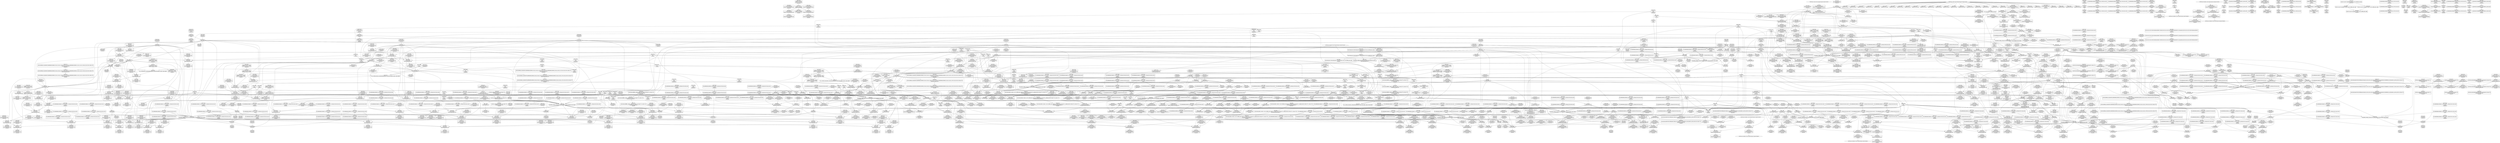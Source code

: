 digraph {
	CE0x57c4250 [shape=record,shape=Mrecord,label="{CE0x57c4250|rcu_lock_acquire:map|Function::rcu_lock_acquire&Arg::map::}"]
	CE0x5764c70 [shape=record,shape=Mrecord,label="{CE0x5764c70|_call_void_lockdep_rcu_suspicious(i8*_getelementptr_inbounds_(_25_x_i8_,_25_x_i8_*_.str3,_i32_0,_i32_0),_i32_208,_i8*_getelementptr_inbounds_(_41_x_i8_,_41_x_i8_*_.str44,_i32_0,_i32_0))_#10,_!dbg_!27732|security/selinux/hooks.c,208|*SummSink*}"]
	CE0x5761e90 [shape=record,shape=Mrecord,label="{CE0x5761e90|_call_void_rcu_read_unlock()_#10,_!dbg_!27748|security/selinux/hooks.c,209|*SummSink*}"]
	CE0x57f2d60 [shape=record,shape=Mrecord,label="{CE0x57f2d60|rcu_read_unlock:tmp5|include/linux/rcupdate.h,933}"]
	CE0x5781e10 [shape=record,shape=Mrecord,label="{CE0x5781e10|i64*_getelementptr_inbounds_(_4_x_i64_,_4_x_i64_*___llvm_gcov_ctr134,_i64_0,_i64_3)|*Constant*}"]
	CE0x57e6b60 [shape=record,shape=Mrecord,label="{CE0x57e6b60|rcu_read_lock:tmp19|include/linux/rcupdate.h,882}"]
	CE0x5732cf0 [shape=record,shape=Mrecord,label="{CE0x5732cf0|0:_i32,_4:_i32,_8:_i32,_12:_i32,_:_CMRE_4,8_|*MultipleSource*|security/selinux/hooks.c,218|security/selinux/hooks.c,218|security/selinux/hooks.c,220}"]
	CE0x578faf0 [shape=record,shape=Mrecord,label="{CE0x578faf0|task_sid:real_cred|security/selinux/hooks.c,208}"]
	CE0x58340b0 [shape=record,shape=Mrecord,label="{CE0x58340b0|__rcu_read_lock:tmp1|*SummSource*}"]
	CE0x57c5f10 [shape=record,shape=Mrecord,label="{CE0x57c5f10|__preempt_count_sub:do.body|*SummSink*}"]
	CE0x57667c0 [shape=record,shape=Mrecord,label="{CE0x57667c0|0:_i8,_:_GCMR_current_sid.__warned_internal_global_i8_0,_section_.data.unlikely_,_align_1:_elem_0:default:}"]
	CE0x582d6a0 [shape=record,shape=Mrecord,label="{CE0x582d6a0|i64*_getelementptr_inbounds_(_4_x_i64_,_4_x_i64_*___llvm_gcov_ctr134,_i64_0,_i64_2)|*Constant*}"]
	CE0x57e23e0 [shape=record,shape=Mrecord,label="{CE0x57e23e0|i64*_getelementptr_inbounds_(_4_x_i64_,_4_x_i64_*___llvm_gcov_ctr133,_i64_0,_i64_1)|*Constant*|*SummSink*}"]
	CE0x585c4d0 [shape=record,shape=Mrecord,label="{CE0x585c4d0|__rcu_read_unlock:tmp4|include/linux/rcupdate.h,244|*SummSource*}"]
	CE0x57530e0 [shape=record,shape=Mrecord,label="{CE0x57530e0|VOIDTB_TE:_CE_112,120_}"]
	CE0x572e250 [shape=record,shape=Mrecord,label="{CE0x572e250|selinux_task_setioprio:bb}"]
	CE0x575e810 [shape=record,shape=Mrecord,label="{CE0x575e810|current_sid:tmp11|security/selinux/hooks.c,218|*SummSink*}"]
	CE0x572deb0 [shape=record,shape=Mrecord,label="{CE0x572deb0|VOIDTB_TE:_CE_56,64_}"]
	CE0x5731f40 [shape=record,shape=Mrecord,label="{CE0x5731f40|_call_void_mcount()_#3|*SummSink*}"]
	CE0x575e690 [shape=record,shape=Mrecord,label="{CE0x575e690|current_sid:tmp11|security/selinux/hooks.c,218|*SummSource*}"]
	CE0x57d0ea0 [shape=record,shape=Mrecord,label="{CE0x57d0ea0|rcu_read_lock:tmp16|include/linux/rcupdate.h,882|*SummSink*}"]
	CE0x57598c0 [shape=record,shape=Mrecord,label="{CE0x57598c0|i64*_getelementptr_inbounds_(_11_x_i64_,_11_x_i64_*___llvm_gcov_ctr125,_i64_0,_i64_9)|*Constant*|*SummSource*}"]
	CE0x57f00e0 [shape=record,shape=Mrecord,label="{CE0x57f00e0|_ret_void,_!dbg_!27717|include/linux/rcupdate.h,240}"]
	CE0x57578e0 [shape=record,shape=Mrecord,label="{CE0x57578e0|current_sid:do.end}"]
	CE0x574d080 [shape=record,shape=Mrecord,label="{CE0x574d080|i64_1|*Constant*|*SummSource*}"]
	CE0x57499d0 [shape=record,shape=Mrecord,label="{CE0x57499d0|i8_1|*Constant*|*SummSink*}"]
	CE0x577b8a0 [shape=record,shape=Mrecord,label="{CE0x577b8a0|task_sid:tobool1|security/selinux/hooks.c,208|*SummSink*}"]
	CE0x5781a40 [shape=record,shape=Mrecord,label="{CE0x5781a40|__rcu_read_lock:tmp5|include/linux/rcupdate.h,239|*SummSource*}"]
	CE0x57eb6c0 [shape=record,shape=Mrecord,label="{CE0x57eb6c0|i32_883|*Constant*|*SummSink*}"]
	CE0x572d060 [shape=record,shape=Mrecord,label="{CE0x572d060|i32_0|*Constant*}"]
	CE0x57e83a0 [shape=record,shape=Mrecord,label="{CE0x57e83a0|rcu_read_lock:tmp18|include/linux/rcupdate.h,882|*SummSink*}"]
	CE0x5863120 [shape=record,shape=Mrecord,label="{CE0x5863120|__preempt_count_sub:tmp4|./arch/x86/include/asm/preempt.h,77}"]
	CE0x58744c0 [shape=record,shape=Mrecord,label="{CE0x58744c0|_call_void_asm_addl_$1,_%gs:$0_,_*m,ri,*m,_dirflag_,_fpsr_,_flags_(i32*___preempt_count,_i32_%val,_i32*___preempt_count)_#3,_!dbg_!27714,_!srcloc_!27717|./arch/x86/include/asm/preempt.h,72|*SummSink*}"]
	CE0x575fbc0 [shape=record,shape=Mrecord,label="{CE0x575fbc0|current_sid:tmp3|*SummSource*}"]
	CE0x57dc0d0 [shape=record,shape=Mrecord,label="{CE0x57dc0d0|_call_void_mcount()_#3|*SummSource*}"]
	CE0x583c1e0 [shape=record,shape=Mrecord,label="{CE0x583c1e0|__preempt_count_add:bb|*SummSink*}"]
	CE0x575e2f0 [shape=record,shape=Mrecord,label="{CE0x575e2f0|current_sid:tmp9|security/selinux/hooks.c,218|*SummSink*}"]
	CE0x578fb60 [shape=record,shape=Mrecord,label="{CE0x578fb60|task_sid:real_cred|security/selinux/hooks.c,208|*SummSource*}"]
	CE0x57d48c0 [shape=record,shape=Mrecord,label="{CE0x57d48c0|rcu_read_lock:tmp3|*SummSource*}"]
	CE0x5823a40 [shape=record,shape=Mrecord,label="{CE0x5823a40|rcu_lock_acquire:indirectgoto|*SummSource*}"]
	CE0x57d4cd0 [shape=record,shape=Mrecord,label="{CE0x57d4cd0|i32_22|*Constant*}"]
	CE0x574a4e0 [shape=record,shape=Mrecord,label="{CE0x574a4e0|current_has_perm:call1|security/selinux/hooks.c,1543|*SummSource*}"]
	CE0x57ebed0 [shape=record,shape=Mrecord,label="{CE0x57ebed0|i8*_getelementptr_inbounds_(_42_x_i8_,_42_x_i8_*_.str46,_i32_0,_i32_0)|*Constant*|*SummSink*}"]
	CE0x57957e0 [shape=record,shape=Mrecord,label="{CE0x57957e0|task_sid:real_cred|security/selinux/hooks.c,208|*SummSink*}"]
	CE0x57f30b0 [shape=record,shape=Mrecord,label="{CE0x57f30b0|rcu_lock_acquire:tmp2}"]
	CE0x5765bf0 [shape=record,shape=Mrecord,label="{CE0x5765bf0|i8*_getelementptr_inbounds_(_41_x_i8_,_41_x_i8_*_.str44,_i32_0,_i32_0)|*Constant*}"]
	CE0x57a47e0 [shape=record,shape=Mrecord,label="{CE0x57a47e0|rcu_read_unlock:tmp13|include/linux/rcupdate.h,933}"]
	CE0x581d370 [shape=record,shape=Mrecord,label="{CE0x581d370|__rcu_read_unlock:do.body|*SummSink*}"]
	CE0x5758ac0 [shape=record,shape=Mrecord,label="{CE0x5758ac0|selinux_task_setioprio:tmp6|security/selinux/hooks.c,3609|*SummSource*}"]
	CE0x57356c0 [shape=record,shape=Mrecord,label="{CE0x57356c0|selinux_task_setioprio:tmp10|security/selinux/hooks.c,3612|*SummSink*}"]
	CE0x57b0160 [shape=record,shape=Mrecord,label="{CE0x57b0160|i64*_getelementptr_inbounds_(_13_x_i64_,_13_x_i64_*___llvm_gcov_ctr126,_i64_0,_i64_9)|*Constant*}"]
	CE0x57cd180 [shape=record,shape=Mrecord,label="{CE0x57cd180|get_current:tmp2|*SummSink*}"]
	CE0x5775070 [shape=record,shape=Mrecord,label="{CE0x5775070|i64*_getelementptr_inbounds_(_11_x_i64_,_11_x_i64_*___llvm_gcov_ctr125,_i64_0,_i64_10)|*Constant*|*SummSink*}"]
	CE0x5830e30 [shape=record,shape=Mrecord,label="{CE0x5830e30|__preempt_count_add:do.end|*SummSink*}"]
	CE0x57a1d00 [shape=record,shape=Mrecord,label="{CE0x57a1d00|GLOBAL:rcu_lock_map|Global_var:rcu_lock_map}"]
	CE0x58243b0 [shape=record,shape=Mrecord,label="{CE0x58243b0|i64*_getelementptr_inbounds_(_4_x_i64_,_4_x_i64_*___llvm_gcov_ctr129,_i64_0,_i64_3)|*Constant*|*SummSink*}"]
	CE0x5861d00 [shape=record,shape=Mrecord,label="{CE0x5861d00|__preempt_count_add:bb}"]
	CE0x573b0b0 [shape=record,shape=Mrecord,label="{CE0x573b0b0|COLLAPSED:_GCMRE___llvm_gcov_ctr125_internal_global_11_x_i64_zeroinitializer:_elem_0:default:}"]
	CE0x5758ee0 [shape=record,shape=Mrecord,label="{CE0x5758ee0|_call_void_mcount()_#3|*SummSink*}"]
	CE0x57d7360 [shape=record,shape=Mrecord,label="{CE0x57d7360|rcu_read_unlock:tmp11|include/linux/rcupdate.h,933|*SummSink*}"]
	CE0x57ba690 [shape=record,shape=Mrecord,label="{CE0x57ba690|__preempt_count_sub:tmp7|./arch/x86/include/asm/preempt.h,78|*SummSink*}"]
	CE0x579f1c0 [shape=record,shape=Mrecord,label="{CE0x579f1c0|__rcu_read_unlock:tmp3|*SummSink*}"]
	CE0x57d2fc0 [shape=record,shape=Mrecord,label="{CE0x57d2fc0|_call_void_rcu_lock_acquire(%struct.lockdep_map*_rcu_lock_map)_#10,_!dbg_!27711|include/linux/rcupdate.h,881|*SummSource*}"]
	CE0x573cdf0 [shape=record,shape=Mrecord,label="{CE0x573cdf0|current_has_perm:entry|*SummSource*}"]
	CE0x57507b0 [shape=record,shape=Mrecord,label="{CE0x57507b0|current_sid:tmp12|security/selinux/hooks.c,218}"]
	CE0x57b6e40 [shape=record,shape=Mrecord,label="{CE0x57b6e40|__rcu_read_unlock:entry}"]
	CE0x577b720 [shape=record,shape=Mrecord,label="{CE0x577b720|GLOBAL:current_task|Global_var:current_task|*SummSink*}"]
	CE0x5733310 [shape=record,shape=Mrecord,label="{CE0x5733310|get_current:tmp4|./arch/x86/include/asm/current.h,14}"]
	CE0x57b9a60 [shape=record,shape=Mrecord,label="{CE0x57b9a60|i64*_getelementptr_inbounds_(_4_x_i64_,_4_x_i64_*___llvm_gcov_ctr128,_i64_0,_i64_0)|*Constant*|*SummSource*}"]
	CE0x57d6b40 [shape=record,shape=Mrecord,label="{CE0x57d6b40|rcu_read_unlock:tmp|*SummSink*}"]
	CE0x57f4940 [shape=record,shape=Mrecord,label="{CE0x57f4940|_call_void_asm_sideeffect_,_memory_,_dirflag_,_fpsr_,_flags_()_#3,_!dbg_!27711,_!srcloc_!27714|include/linux/rcupdate.h,244|*SummSink*}"]
	CE0x575a720 [shape=record,shape=Mrecord,label="{CE0x575a720|rcu_read_lock:tmp11|include/linux/rcupdate.h,882}"]
	CE0x581b420 [shape=record,shape=Mrecord,label="{CE0x581b420|rcu_lock_release:bb|*SummSink*}"]
	CE0x57e6bd0 [shape=record,shape=Mrecord,label="{CE0x57e6bd0|rcu_read_lock:tmp19|include/linux/rcupdate.h,882|*SummSource*}"]
	CE0x57d5d80 [shape=record,shape=Mrecord,label="{CE0x57d5d80|rcu_read_unlock:tmp6|include/linux/rcupdate.h,933|*SummSource*}"]
	CE0x574fa80 [shape=record,shape=Mrecord,label="{CE0x574fa80|selinux_task_setioprio:tmp3|security/selinux/hooks.c,3608}"]
	CE0x57404b0 [shape=record,shape=Mrecord,label="{CE0x57404b0|selinux_task_setioprio:tmp8|security/selinux/hooks.c,3611|*SummSource*}"]
	CE0x575a5b0 [shape=record,shape=Mrecord,label="{CE0x575a5b0|rcu_read_lock:tmp10|include/linux/rcupdate.h,882|*SummSink*}"]
	CE0x582d9a0 [shape=record,shape=Mrecord,label="{CE0x582d9a0|i64_1|*Constant*}"]
	CE0x57dc9e0 [shape=record,shape=Mrecord,label="{CE0x57dc9e0|rcu_read_unlock:tmp|*SummSource*}"]
	CE0x581dd90 [shape=record,shape=Mrecord,label="{CE0x581dd90|__preempt_count_add:tmp1}"]
	CE0x573cae0 [shape=record,shape=Mrecord,label="{CE0x573cae0|GLOBAL:current_has_perm|*Constant*|*SummSource*}"]
	CE0x579c550 [shape=record,shape=Mrecord,label="{CE0x579c550|_call_void_lock_release(%struct.lockdep_map*_%map,_i32_1,_i64_ptrtoint_(i8*_blockaddress(_rcu_lock_release,_%__here)_to_i64))_#10,_!dbg_!27716|include/linux/rcupdate.h,423|*SummSink*}"]
	CE0x57b3470 [shape=record,shape=Mrecord,label="{CE0x57b3470|rcu_read_unlock:tmp19|include/linux/rcupdate.h,933|*SummSink*}"]
	CE0x57b5260 [shape=record,shape=Mrecord,label="{CE0x57b5260|_call_void_rcu_lock_release(%struct.lockdep_map*_rcu_lock_map)_#10,_!dbg_!27733|include/linux/rcupdate.h,935|*SummSink*}"]
	CE0x57850e0 [shape=record,shape=Mrecord,label="{CE0x57850e0|i8*_getelementptr_inbounds_(_25_x_i8_,_25_x_i8_*_.str3,_i32_0,_i32_0)|*Constant*|*SummSource*}"]
	CE0x5731250 [shape=record,shape=Mrecord,label="{CE0x5731250|GLOBAL:cred_sid|*Constant*|*SummSource*}"]
	CE0x579cb10 [shape=record,shape=Mrecord,label="{CE0x579cb10|GLOBAL:lock_release|*Constant*|*SummSource*}"]
	CE0x5753f70 [shape=record,shape=Mrecord,label="{CE0x5753f70|selinux_task_setioprio:tmp4|security/selinux/hooks.c,3608|*SummSink*}"]
	CE0x574cf00 [shape=record,shape=Mrecord,label="{CE0x574cf00|i64*_getelementptr_inbounds_(_2_x_i64_,_2_x_i64_*___llvm_gcov_ctr136,_i64_0,_i64_0)|*Constant*}"]
	CE0x57c34b0 [shape=record,shape=Mrecord,label="{CE0x57c34b0|rcu_read_unlock:entry|*SummSource*}"]
	CE0x579cda0 [shape=record,shape=Mrecord,label="{CE0x579cda0|GLOBAL:lock_release|*Constant*|*SummSink*}"]
	CE0x5836a70 [shape=record,shape=Mrecord,label="{CE0x5836a70|rcu_lock_release:tmp5|include/linux/rcupdate.h,423}"]
	CE0x575c7b0 [shape=record,shape=Mrecord,label="{CE0x575c7b0|avc_has_perm:tclass|Function::avc_has_perm&Arg::tclass::}"]
	CE0x5778b00 [shape=record,shape=Mrecord,label="{CE0x5778b00|i32_1|*Constant*}"]
	CE0x57f65b0 [shape=record,shape=Mrecord,label="{CE0x57f65b0|rcu_read_unlock:tmp17|include/linux/rcupdate.h,933|*SummSource*}"]
	CE0x57f5f10 [shape=record,shape=Mrecord,label="{CE0x57f5f10|i64*_getelementptr_inbounds_(_11_x_i64_,_11_x_i64_*___llvm_gcov_ctr132,_i64_0,_i64_8)|*Constant*|*SummSource*}"]
	CE0x57ed810 [shape=record,shape=Mrecord,label="{CE0x57ed810|i32_0|*Constant*}"]
	CE0x575e9a0 [shape=record,shape=Mrecord,label="{CE0x575e9a0|__rcu_read_lock:tmp}"]
	CE0x5793b70 [shape=record,shape=Mrecord,label="{CE0x5793b70|task_sid:tmp16|security/selinux/hooks.c,208|*SummSource*}"]
	CE0x579e920 [shape=record,shape=Mrecord,label="{CE0x579e920|__rcu_read_unlock:bb}"]
	CE0x57f2c30 [shape=record,shape=Mrecord,label="{CE0x57f2c30|rcu_read_unlock:tmp4|include/linux/rcupdate.h,933|*SummSink*}"]
	CE0x581b740 [shape=record,shape=Mrecord,label="{CE0x581b740|i64*_getelementptr_inbounds_(_4_x_i64_,_4_x_i64_*___llvm_gcov_ctr133,_i64_0,_i64_0)|*Constant*|*SummSink*}"]
	CE0x57e4e50 [shape=record,shape=Mrecord,label="{CE0x57e4e50|rcu_read_unlock:tmp16|include/linux/rcupdate.h,933}"]
	CE0x5748e30 [shape=record,shape=Mrecord,label="{CE0x5748e30|current_sid:tmp15|security/selinux/hooks.c,218|*SummSource*}"]
	CE0x57a9370 [shape=record,shape=Mrecord,label="{CE0x57a9370|task_sid:tmp7|security/selinux/hooks.c,208|*SummSource*}"]
	CE0x57eade0 [shape=record,shape=Mrecord,label="{CE0x57eade0|4:_i32,_:_CRE_4,8_|*MultipleSource*|security/selinux/hooks.c,196|*LoadInst*|security/selinux/hooks.c,196|security/selinux/hooks.c,197}"]
	CE0x57337a0 [shape=record,shape=Mrecord,label="{CE0x57337a0|current_has_perm:perms|Function::current_has_perm&Arg::perms::|*SummSink*}"]
	CE0x579f6c0 [shape=record,shape=Mrecord,label="{CE0x579f6c0|i64*_getelementptr_inbounds_(_13_x_i64_,_13_x_i64_*___llvm_gcov_ctr126,_i64_0,_i64_1)|*Constant*|*SummSource*}"]
	CE0x575ed10 [shape=record,shape=Mrecord,label="{CE0x575ed10|i64_3|*Constant*|*SummSink*}"]
	CE0x57a8e40 [shape=record,shape=Mrecord,label="{CE0x57a8e40|rcu_read_lock:land.lhs.true}"]
	CE0x575e250 [shape=record,shape=Mrecord,label="{CE0x575e250|current_sid:tmp9|security/selinux/hooks.c,218|*SummSource*}"]
	CE0x57a1bf0 [shape=record,shape=Mrecord,label="{CE0x57a1bf0|task_sid:tmp2}"]
	CE0x582e210 [shape=record,shape=Mrecord,label="{CE0x582e210|__rcu_read_lock:tmp2|*SummSource*}"]
	CE0x57a0160 [shape=record,shape=Mrecord,label="{CE0x57a0160|task_sid:tmp14|security/selinux/hooks.c,208}"]
	CE0x5823200 [shape=record,shape=Mrecord,label="{CE0x5823200|__preempt_count_add:tmp6|./arch/x86/include/asm/preempt.h,73|*SummSink*}"]
	CE0x575a480 [shape=record,shape=Mrecord,label="{CE0x575a480|rcu_read_lock:tmp10|include/linux/rcupdate.h,882|*SummSource*}"]
	CE0x5757290 [shape=record,shape=Mrecord,label="{CE0x5757290|current_has_perm:bb|*SummSource*}"]
	CE0x57828e0 [shape=record,shape=Mrecord,label="{CE0x57828e0|rcu_read_lock:tmp12|include/linux/rcupdate.h,882|*SummSource*}"]
	CE0x57b24b0 [shape=record,shape=Mrecord,label="{CE0x57b24b0|_call_void_lockdep_rcu_suspicious(i8*_getelementptr_inbounds_(_25_x_i8_,_25_x_i8_*_.str3,_i32_0,_i32_0),_i32_208,_i8*_getelementptr_inbounds_(_41_x_i8_,_41_x_i8_*_.str44,_i32_0,_i32_0))_#10,_!dbg_!27732|security/selinux/hooks.c,208}"]
	CE0x57b46b0 [shape=record,shape=Mrecord,label="{CE0x57b46b0|rcu_read_unlock:tmp22|include/linux/rcupdate.h,935}"]
	CE0x574bba0 [shape=record,shape=Mrecord,label="{CE0x574bba0|i64*_getelementptr_inbounds_(_11_x_i64_,_11_x_i64_*___llvm_gcov_ctr125,_i64_0,_i64_0)|*Constant*|*SummSink*}"]
	CE0x5753440 [shape=record,shape=Mrecord,label="{CE0x5753440|current_sid:do.body}"]
	CE0x57b5c90 [shape=record,shape=Mrecord,label="{CE0x57b5c90|rcu_lock_release:entry|*SummSink*}"]
	CE0x57e0d10 [shape=record,shape=Mrecord,label="{CE0x57e0d10|rcu_lock_acquire:tmp6|*SummSink*}"]
	CE0x5791d00 [shape=record,shape=Mrecord,label="{CE0x5791d00|rcu_read_unlock:tmp2|*SummSink*}"]
	CE0x5776840 [shape=record,shape=Mrecord,label="{CE0x5776840|_ret_%struct.task_struct*_%tmp4,_!dbg_!27714|./arch/x86/include/asm/current.h,14|*SummSink*}"]
	CE0x57dd2f0 [shape=record,shape=Mrecord,label="{CE0x57dd2f0|rcu_read_unlock:tmp7|include/linux/rcupdate.h,933|*SummSink*}"]
	CE0x57a0050 [shape=record,shape=Mrecord,label="{CE0x57a0050|i64_7|*Constant*|*SummSource*}"]
	CE0x57a2590 [shape=record,shape=Mrecord,label="{CE0x57a2590|cred_sid:tmp1|*SummSink*}"]
	CE0x57b6c20 [shape=record,shape=Mrecord,label="{CE0x57b6c20|GLOBAL:__rcu_read_unlock|*Constant*|*SummSink*}"]
	CE0x57b2300 [shape=record,shape=Mrecord,label="{CE0x57b2300|task_sid:tmp18|security/selinux/hooks.c,208|*SummSink*}"]
	CE0x5790840 [shape=record,shape=Mrecord,label="{CE0x5790840|_call_void_mcount()_#3}"]
	CE0x5775470 [shape=record,shape=Mrecord,label="{CE0x5775470|current_sid:tmp20|security/selinux/hooks.c,218|*SummSink*}"]
	CE0x57ab710 [shape=record,shape=Mrecord,label="{CE0x57ab710|task_sid:tmp8|security/selinux/hooks.c,208|*SummSink*}"]
	CE0x57e3dd0 [shape=record,shape=Mrecord,label="{CE0x57e3dd0|i64_ptrtoint_(i8*_blockaddress(_rcu_lock_acquire,_%__here)_to_i64)|*Constant*}"]
	CE0x573e660 [shape=record,shape=Mrecord,label="{CE0x573e660|get_current:tmp|*SummSink*}"]
	CE0x5736ae0 [shape=record,shape=Mrecord,label="{CE0x5736ae0|selinux_task_setioprio:tmp4|security/selinux/hooks.c,3608}"]
	CE0x57d8a00 [shape=record,shape=Mrecord,label="{CE0x57d8a00|rcu_read_unlock:if.then}"]
	CE0x57d0b70 [shape=record,shape=Mrecord,label="{CE0x57d0b70|rcu_read_lock:tmp16|include/linux/rcupdate.h,882}"]
	CE0x57d9420 [shape=record,shape=Mrecord,label="{CE0x57d9420|_ret_void,_!dbg_!27719|./arch/x86/include/asm/preempt.h,73|*SummSink*}"]
	CE0x573ee60 [shape=record,shape=Mrecord,label="{CE0x573ee60|selinux_task_setioprio:if.end}"]
	CE0x57641e0 [shape=record,shape=Mrecord,label="{CE0x57641e0|current_sid:tmp7|security/selinux/hooks.c,218}"]
	CE0x5791f90 [shape=record,shape=Mrecord,label="{CE0x5791f90|rcu_read_unlock:tmp3}"]
	CE0x57b6460 [shape=record,shape=Mrecord,label="{CE0x57b6460|_ret_void,_!dbg_!27717|include/linux/rcupdate.h,424|*SummSource*}"]
	CE0x573e770 [shape=record,shape=Mrecord,label="{CE0x573e770|VOIDTB_TE:_CE_0,4_}"]
	CE0x5776e20 [shape=record,shape=Mrecord,label="{CE0x5776e20|COLLAPSED:_GCMRE_current_task_external_global_%struct.task_struct*:_elem_0::|security/selinux/hooks.c,218}"]
	CE0x5867120 [shape=record,shape=Mrecord,label="{CE0x5867120|__preempt_count_sub:do.end|*SummSink*}"]
	CE0x573b550 [shape=record,shape=Mrecord,label="{CE0x573b550|current_sid:tmp1|*SummSource*}"]
	CE0x5866b40 [shape=record,shape=Mrecord,label="{CE0x5866b40|_call_void_mcount()_#3}"]
	CE0x575d7b0 [shape=record,shape=Mrecord,label="{CE0x575d7b0|_ret_i32_%retval.0,_!dbg_!27728|security/selinux/avc.c,775|*SummSink*}"]
	CE0x57ae360 [shape=record,shape=Mrecord,label="{CE0x57ae360|_call_void_lockdep_rcu_suspicious(i8*_getelementptr_inbounds_(_25_x_i8_,_25_x_i8_*_.str45,_i32_0,_i32_0),_i32_934,_i8*_getelementptr_inbounds_(_44_x_i8_,_44_x_i8_*_.str47,_i32_0,_i32_0))_#10,_!dbg_!27726|include/linux/rcupdate.h,933|*SummSource*}"]
	CE0x575c0a0 [shape=record,shape=Mrecord,label="{CE0x575c0a0|avc_has_perm:tsid|Function::avc_has_perm&Arg::tsid::|*SummSink*}"]
	CE0x577c080 [shape=record,shape=Mrecord,label="{CE0x577c080|i64*_getelementptr_inbounds_(_11_x_i64_,_11_x_i64_*___llvm_gcov_ctr125,_i64_0,_i64_1)|*Constant*|*SummSink*}"]
	CE0x57321d0 [shape=record,shape=Mrecord,label="{CE0x57321d0|GLOBAL:current_sid|*Constant*|*SummSource*}"]
	CE0x57a1220 [shape=record,shape=Mrecord,label="{CE0x57a1220|_ret_void,_!dbg_!27735|include/linux/rcupdate.h,884}"]
	CE0x5731aa0 [shape=record,shape=Mrecord,label="{CE0x5731aa0|current_sid:tmp10|security/selinux/hooks.c,218|*SummSink*}"]
	CE0x57cfbc0 [shape=record,shape=Mrecord,label="{CE0x57cfbc0|rcu_read_unlock:tmp9|include/linux/rcupdate.h,933|*SummSource*}"]
	CE0x57397c0 [shape=record,shape=Mrecord,label="{CE0x57397c0|selinux_task_setioprio:tmp2|security/selinux/hooks.c,3608}"]
	CE0x574a6e0 [shape=record,shape=Mrecord,label="{CE0x574a6e0|GLOBAL:task_sid|*Constant*|*SummSink*}"]
	CE0x573b120 [shape=record,shape=Mrecord,label="{CE0x573b120|current_sid:tmp|*SummSource*}"]
	CE0x57ecc50 [shape=record,shape=Mrecord,label="{CE0x57ecc50|rcu_read_lock:tmp8|include/linux/rcupdate.h,882}"]
	CE0x572b1b0 [shape=record,shape=Mrecord,label="{CE0x572b1b0|current_has_perm:tmp}"]
	CE0x57e3bb0 [shape=record,shape=Mrecord,label="{CE0x57e3bb0|%struct.lockdep_map*_null|*Constant*|*SummSink*}"]
	CE0x57a8450 [shape=record,shape=Mrecord,label="{CE0x57a8450|get_current:tmp4|./arch/x86/include/asm/current.h,14|*SummSource*}"]
	CE0x57d8490 [shape=record,shape=Mrecord,label="{CE0x57d8490|__preempt_count_add:val|Function::__preempt_count_add&Arg::val::}"]
	CE0x57c6190 [shape=record,shape=Mrecord,label="{CE0x57c6190|i64*_getelementptr_inbounds_(_4_x_i64_,_4_x_i64_*___llvm_gcov_ctr135,_i64_0,_i64_0)|*Constant*|*SummSource*}"]
	CE0x57c3d00 [shape=record,shape=Mrecord,label="{CE0x57c3d00|get_current:bb|*SummSink*}"]
	CE0x5777e20 [shape=record,shape=Mrecord,label="{CE0x5777e20|current_sid:security|security/selinux/hooks.c,218|*SummSource*}"]
	CE0x57e76c0 [shape=record,shape=Mrecord,label="{CE0x57e76c0|i64*_getelementptr_inbounds_(_11_x_i64_,_11_x_i64_*___llvm_gcov_ctr127,_i64_0,_i64_10)|*Constant*}"]
	CE0x5872280 [shape=record,shape=Mrecord,label="{CE0x5872280|GLOBAL:__preempt_count|Global_var:__preempt_count}"]
	CE0x57edf90 [shape=record,shape=Mrecord,label="{CE0x57edf90|rcu_read_lock:tmp4|include/linux/rcupdate.h,882|*SummSink*}"]
	CE0x5767000 [shape=record,shape=Mrecord,label="{CE0x5767000|current_sid:call|security/selinux/hooks.c,218|*SummSource*}"]
	CE0x57b2680 [shape=record,shape=Mrecord,label="{CE0x57b2680|task_sid:tmp19|security/selinux/hooks.c,208|*SummSink*}"]
	CE0x5795a70 [shape=record,shape=Mrecord,label="{CE0x5795a70|i32_77|*Constant*|*SummSink*}"]
	CE0x57ab1b0 [shape=record,shape=Mrecord,label="{CE0x57ab1b0|rcu_read_lock:tmp|*SummSink*}"]
	CE0x5834710 [shape=record,shape=Mrecord,label="{CE0x5834710|__rcu_read_lock:tmp4|include/linux/rcupdate.h,239|*SummSource*}"]
	CE0x57910d0 [shape=record,shape=Mrecord,label="{CE0x57910d0|GLOBAL:current_task|Global_var:current_task}"]
	CE0x57df4b0 [shape=record,shape=Mrecord,label="{CE0x57df4b0|__preempt_count_add:entry|*SummSink*}"]
	CE0x5833b00 [shape=record,shape=Mrecord,label="{CE0x5833b00|__rcu_read_lock:do.end}"]
	CE0x57c60c0 [shape=record,shape=Mrecord,label="{CE0x57c60c0|__preempt_count_sub:do.body|*SummSource*}"]
	CE0x5739d40 [shape=record,shape=Mrecord,label="{CE0x5739d40|current_sid:tmp1|*SummSink*}"]
	CE0x581d2a0 [shape=record,shape=Mrecord,label="{CE0x581d2a0|__rcu_read_lock:bb|*SummSource*}"]
	CE0x57de770 [shape=record,shape=Mrecord,label="{CE0x57de770|rcu_lock_acquire:tmp3|*SummSource*}"]
	CE0x57596f0 [shape=record,shape=Mrecord,label="{CE0x57596f0|i64*_getelementptr_inbounds_(_11_x_i64_,_11_x_i64_*___llvm_gcov_ctr125,_i64_0,_i64_9)|*Constant*}"]
	CE0x5731c60 [shape=record,shape=Mrecord,label="{CE0x5731c60|_call_void_mcount()_#3}"]
	CE0x57c5180 [shape=record,shape=Mrecord,label="{CE0x57c5180|__preempt_count_add:do.body|*SummSink*}"]
	CE0x57b9ba0 [shape=record,shape=Mrecord,label="{CE0x57b9ba0|COLLAPSED:_GCMRE___llvm_gcov_ctr128_internal_global_4_x_i64_zeroinitializer:_elem_0:default:}"]
	CE0x5781760 [shape=record,shape=Mrecord,label="{CE0x5781760|i64_3|*Constant*}"]
	CE0x5792ec0 [shape=record,shape=Mrecord,label="{CE0x5792ec0|task_sid:call|security/selinux/hooks.c,208|*SummSource*}"]
	CE0x57e7c60 [shape=record,shape=Mrecord,label="{CE0x57e7c60|rcu_read_lock:tmp17|include/linux/rcupdate.h,882}"]
	CE0x5763f50 [shape=record,shape=Mrecord,label="{CE0x5763f50|_call_void_mcount()_#3}"]
	CE0x57b0ee0 [shape=record,shape=Mrecord,label="{CE0x57b0ee0|task_sid:tmp21|security/selinux/hooks.c,208|*SummSink*}"]
	CE0x57b2610 [shape=record,shape=Mrecord,label="{CE0x57b2610|task_sid:tmp19|security/selinux/hooks.c,208|*SummSource*}"]
	CE0x5751300 [shape=record,shape=Mrecord,label="{CE0x5751300|selinux_task_setioprio:tmp7|security/selinux/hooks.c,3609}"]
	CE0x585d690 [shape=record,shape=Mrecord,label="{CE0x585d690|__rcu_read_unlock:tmp1|*SummSink*}"]
	CE0x57a1060 [shape=record,shape=Mrecord,label="{CE0x57a1060|i32_77|*Constant*}"]
	CE0x573d420 [shape=record,shape=Mrecord,label="{CE0x573d420|selinux_task_setioprio:ioprio|Function::selinux_task_setioprio&Arg::ioprio::}"]
	CE0x57dc260 [shape=record,shape=Mrecord,label="{CE0x57dc260|rcu_read_unlock:call|include/linux/rcupdate.h,933}"]
	CE0x57c71d0 [shape=record,shape=Mrecord,label="{CE0x57c71d0|__preempt_count_add:tmp4|./arch/x86/include/asm/preempt.h,72}"]
	CE0x57b7590 [shape=record,shape=Mrecord,label="{CE0x57b7590|_ret_void,_!dbg_!27717|include/linux/rcupdate.h,245|*SummSource*}"]
	CE0x5733ad0 [shape=record,shape=Mrecord,label="{CE0x5733ad0|_ret_i32_%call2,_!dbg_!27718|security/selinux/hooks.c,1544|*SummSink*}"]
	CE0x57f1070 [shape=record,shape=Mrecord,label="{CE0x57f1070|128:_i8*,_:_CRE_128,136_|*MultipleSource*|Function::cred_sid&Arg::cred::|*LoadInst*|security/selinux/hooks.c,208|security/selinux/hooks.c,196}"]
	CE0x57e5090 [shape=record,shape=Mrecord,label="{CE0x57e5090|rcu_read_unlock:tmp16|include/linux/rcupdate.h,933|*SummSource*}"]
	CE0x5753850 [shape=record,shape=Mrecord,label="{CE0x5753850|current_has_perm:tmp|*SummSink*}"]
	CE0x57c3c90 [shape=record,shape=Mrecord,label="{CE0x57c3c90|get_current:bb|*SummSource*}"]
	CE0x57cfd60 [shape=record,shape=Mrecord,label="{CE0x57cfd60|rcu_read_unlock:tmp10|include/linux/rcupdate.h,933}"]
	CE0x57525b0 [shape=record,shape=Mrecord,label="{CE0x57525b0|i64_1|*Constant*|*SummSink*}"]
	CE0x57a4540 [shape=record,shape=Mrecord,label="{CE0x57a4540|rcu_read_unlock:call3|include/linux/rcupdate.h,933|*SummSource*}"]
	CE0x57d58c0 [shape=record,shape=Mrecord,label="{CE0x57d58c0|i64*_getelementptr_inbounds_(_4_x_i64_,_4_x_i64_*___llvm_gcov_ctr128,_i64_0,_i64_3)|*Constant*}"]
	CE0x57a8040 [shape=record,shape=Mrecord,label="{CE0x57a8040|task_sid:do.body|*SummSink*}"]
	CE0x5761ff0 [shape=record,shape=Mrecord,label="{CE0x5761ff0|GLOBAL:rcu_read_unlock|*Constant*}"]
	CE0x5793e90 [shape=record,shape=Mrecord,label="{CE0x5793e90|__rcu_read_lock:entry}"]
	CE0x57340d0 [shape=record,shape=Mrecord,label="{CE0x57340d0|__rcu_read_unlock:tmp5|include/linux/rcupdate.h,244}"]
	CE0x57a5c50 [shape=record,shape=Mrecord,label="{CE0x57a5c50|cred_sid:tmp4|*LoadInst*|security/selinux/hooks.c,196}"]
	CE0x5797ca0 [shape=record,shape=Mrecord,label="{CE0x5797ca0|task_sid:tmp24|security/selinux/hooks.c,208|*SummSink*}"]
	CE0x57eab30 [shape=record,shape=Mrecord,label="{CE0x57eab30|cred_sid:sid|security/selinux/hooks.c,197|*SummSource*}"]
	CE0x575e900 [shape=record,shape=Mrecord,label="{CE0x575e900|i64*_getelementptr_inbounds_(_4_x_i64_,_4_x_i64_*___llvm_gcov_ctr128,_i64_0,_i64_0)|*Constant*|*SummSink*}"]
	CE0x574cf70 [shape=record,shape=Mrecord,label="{CE0x574cf70|i64*_getelementptr_inbounds_(_2_x_i64_,_2_x_i64_*___llvm_gcov_ctr136,_i64_0,_i64_0)|*Constant*|*SummSource*}"]
	CE0x57a6360 [shape=record,shape=Mrecord,label="{CE0x57a6360|task_sid:call3|security/selinux/hooks.c,208|*SummSource*}"]
	CE0x575f9e0 [shape=record,shape=Mrecord,label="{CE0x575f9e0|current_sid:tmp3}"]
	CE0x582d910 [shape=record,shape=Mrecord,label="{CE0x582d910|__rcu_read_lock:tmp|*SummSink*}"]
	CE0x5783a30 [shape=record,shape=Mrecord,label="{CE0x5783a30|rcu_read_lock:tmp13|include/linux/rcupdate.h,882|*SummSink*}"]
	CE0x57db6d0 [shape=record,shape=Mrecord,label="{CE0x57db6d0|__preempt_count_add:entry|*SummSource*}"]
	CE0x581e940 [shape=record,shape=Mrecord,label="{CE0x581e940|__preempt_count_sub:val|Function::__preempt_count_sub&Arg::val::}"]
	CE0x57eebd0 [shape=record,shape=Mrecord,label="{CE0x57eebd0|rcu_read_lock:tmp|*SummSource*}"]
	CE0x575c3b0 [shape=record,shape=Mrecord,label="{CE0x575c3b0|i16_2|*Constant*|*SummSource*}"]
	CE0x57f4320 [shape=record,shape=Mrecord,label="{CE0x57f4320|_call_void___preempt_count_add(i32_1)_#10,_!dbg_!27711|include/linux/rcupdate.h,239|*SummSink*}"]
	CE0x5836d60 [shape=record,shape=Mrecord,label="{CE0x5836d60|rcu_lock_release:tmp5|include/linux/rcupdate.h,423|*SummSink*}"]
	CE0x57bde70 [shape=record,shape=Mrecord,label="{CE0x57bde70|%struct.lockdep_map*_null|*Constant*|*SummSource*}"]
	CE0x57e6d90 [shape=record,shape=Mrecord,label="{CE0x57e6d90|rcu_read_lock:tmp20|include/linux/rcupdate.h,882}"]
	CE0x573d530 [shape=record,shape=Mrecord,label="{CE0x573d530|selinux_task_setioprio:ioprio|Function::selinux_task_setioprio&Arg::ioprio::|*SummSource*}"]
	CE0x57d51d0 [shape=record,shape=Mrecord,label="{CE0x57d51d0|rcu_read_unlock:if.end|*SummSource*}"]
	CE0x5752ef0 [shape=record,shape=Mrecord,label="{CE0x5752ef0|VOIDTB_TE:_CE_80,88_}"]
	CE0x5736470 [shape=record,shape=Mrecord,label="{CE0x5736470|current_has_perm:call|security/selinux/hooks.c,1542|*SummSink*}"]
	CE0x57d43a0 [shape=record,shape=Mrecord,label="{CE0x57d43a0|rcu_read_unlock:tmp11|include/linux/rcupdate.h,933|*SummSource*}"]
	CE0x577e320 [shape=record,shape=Mrecord,label="{CE0x577e320|rcu_read_lock:tmp2|*SummSource*}"]
	CE0x5792650 [shape=record,shape=Mrecord,label="{CE0x5792650|GLOBAL:rcu_read_lock|*Constant*}"]
	CE0x5834040 [shape=record,shape=Mrecord,label="{CE0x5834040|__rcu_read_lock:tmp1}"]
	CE0x574beb0 [shape=record,shape=Mrecord,label="{CE0x574beb0|selinux_task_setioprio:if.then|*SummSink*}"]
	CE0x5797760 [shape=record,shape=Mrecord,label="{CE0x5797760|i64*_getelementptr_inbounds_(_13_x_i64_,_13_x_i64_*___llvm_gcov_ctr126,_i64_0,_i64_11)|*Constant*}"]
	CE0x57d0490 [shape=record,shape=Mrecord,label="{CE0x57d0490|rcu_read_lock:tmp14|include/linux/rcupdate.h,882|*SummSink*}"]
	CE0x5762f20 [shape=record,shape=Mrecord,label="{CE0x5762f20|current_sid:tobool|security/selinux/hooks.c,218|*SummSource*}"]
	CE0x57e9e90 [shape=record,shape=Mrecord,label="{CE0x57e9e90|cred_sid:bb|*SummSource*}"]
	CE0x5793670 [shape=record,shape=Mrecord,label="{CE0x5793670|task_sid:tmp15|security/selinux/hooks.c,208|*SummSource*}"]
	CE0x579d3a0 [shape=record,shape=Mrecord,label="{CE0x579d3a0|i64*_getelementptr_inbounds_(_4_x_i64_,_4_x_i64_*___llvm_gcov_ctr133,_i64_0,_i64_3)|*Constant*}"]
	CE0x58671e0 [shape=record,shape=Mrecord,label="{CE0x58671e0|__preempt_count_add:tmp7|./arch/x86/include/asm/preempt.h,73|*SummSink*}"]
	CE0x575f2d0 [shape=record,shape=Mrecord,label="{CE0x575f2d0|GLOBAL:__llvm_gcov_ctr125|Global_var:__llvm_gcov_ctr125|*SummSource*}"]
	CE0x575f150 [shape=record,shape=Mrecord,label="{CE0x575f150|GLOBAL:__llvm_gcov_ctr125|Global_var:__llvm_gcov_ctr125}"]
	CE0x5830480 [shape=record,shape=Mrecord,label="{CE0x5830480|COLLAPSED:_GCMRE___llvm_gcov_ctr129_internal_global_4_x_i64_zeroinitializer:_elem_0:default:}"]
	CE0x57d2c50 [shape=record,shape=Mrecord,label="{CE0x57d2c50|_call_void_rcu_lock_acquire(%struct.lockdep_map*_rcu_lock_map)_#10,_!dbg_!27711|include/linux/rcupdate.h,881|*SummSink*}"]
	CE0x57caf40 [shape=record,shape=Mrecord,label="{CE0x57caf40|i64*_getelementptr_inbounds_(_4_x_i64_,_4_x_i64_*___llvm_gcov_ctr135,_i64_0,_i64_2)|*Constant*|*SummSink*}"]
	CE0x581d1d0 [shape=record,shape=Mrecord,label="{CE0x581d1d0|__rcu_read_lock:tmp3|*SummSink*}"]
	CE0x5765d20 [shape=record,shape=Mrecord,label="{CE0x5765d20|i8*_getelementptr_inbounds_(_41_x_i8_,_41_x_i8_*_.str44,_i32_0,_i32_0)|*Constant*|*SummSink*}"]
	CE0x57d4fd0 [shape=record,shape=Mrecord,label="{CE0x57d4fd0|cred_sid:security|security/selinux/hooks.c,196|*SummSink*}"]
	CE0x5833cc0 [shape=record,shape=Mrecord,label="{CE0x5833cc0|COLLAPSED:_GCMRE___llvm_gcov_ctr134_internal_global_4_x_i64_zeroinitializer:_elem_0:default:}"]
	CE0x57caea0 [shape=record,shape=Mrecord,label="{CE0x57caea0|i64*_getelementptr_inbounds_(_4_x_i64_,_4_x_i64_*___llvm_gcov_ctr135,_i64_0,_i64_2)|*Constant*|*SummSource*}"]
	CE0x57e2bc0 [shape=record,shape=Mrecord,label="{CE0x57e2bc0|rcu_read_unlock:tobool1|include/linux/rcupdate.h,933}"]
	CE0x5794f50 [shape=record,shape=Mrecord,label="{CE0x5794f50|cred_sid:tmp6|security/selinux/hooks.c,197|*SummSink*}"]
	CE0x5729e50 [shape=record,shape=Mrecord,label="{CE0x5729e50|current_has_perm:tmp1|*SummSink*}"]
	CE0x57d2270 [shape=record,shape=Mrecord,label="{CE0x57d2270|i64*_getelementptr_inbounds_(_4_x_i64_,_4_x_i64_*___llvm_gcov_ctr128,_i64_0,_i64_2)|*Constant*}"]
	CE0x57aeec0 [shape=record,shape=Mrecord,label="{CE0x57aeec0|i32_934|*Constant*|*SummSource*}"]
	CE0x57672f0 [shape=record,shape=Mrecord,label="{CE0x57672f0|current_has_perm:tmp|*SummSource*}"]
	CE0x57d9050 [shape=record,shape=Mrecord,label="{CE0x57d9050|rcu_read_unlock:tmp3|*SummSink*}"]
	CE0x57d0600 [shape=record,shape=Mrecord,label="{CE0x57d0600|rcu_read_lock:tmp15|include/linux/rcupdate.h,882}"]
	CE0x58672f0 [shape=record,shape=Mrecord,label="{CE0x58672f0|_call_void_mcount()_#3|*SummSink*}"]
	CE0x57da950 [shape=record,shape=Mrecord,label="{CE0x57da950|GLOBAL:__llvm_gcov_ctr132|Global_var:__llvm_gcov_ctr132|*SummSink*}"]
	CE0x57818c0 [shape=record,shape=Mrecord,label="{CE0x57818c0|__rcu_read_lock:tmp5|include/linux/rcupdate.h,239}"]
	CE0x57ebe60 [shape=record,shape=Mrecord,label="{CE0x57ebe60|i8*_getelementptr_inbounds_(_42_x_i8_,_42_x_i8_*_.str46,_i32_0,_i32_0)|*Constant*|*SummSource*}"]
	CE0x57d2160 [shape=record,shape=Mrecord,label="{CE0x57d2160|_call_void_mcount()_#3|*SummSink*}"]
	CE0x575bf70 [shape=record,shape=Mrecord,label="{CE0x575bf70|avc_has_perm:tsid|Function::avc_has_perm&Arg::tsid::|*SummSource*}"]
	CE0x574f050 [shape=record,shape=Mrecord,label="{CE0x574f050|selinux_task_setioprio:tmp5|security/selinux/hooks.c,3608}"]
	CE0x5791b20 [shape=record,shape=Mrecord,label="{CE0x5791b20|task_sid:do.body5|*SummSink*}"]
	CE0x57ef960 [shape=record,shape=Mrecord,label="{CE0x57ef960|rcu_read_lock:if.end|*SummSink*}"]
	CE0x57ef300 [shape=record,shape=Mrecord,label="{CE0x57ef300|_call_void_rcu_lock_acquire(%struct.lockdep_map*_rcu_lock_map)_#10,_!dbg_!27711|include/linux/rcupdate.h,881}"]
	CE0x581fc60 [shape=record,shape=Mrecord,label="{CE0x581fc60|__preempt_count_sub:entry|*SummSink*}"]
	CE0x5795d10 [shape=record,shape=Mrecord,label="{CE0x5795d10|rcu_read_lock:tmp3}"]
	CE0x57c3370 [shape=record,shape=Mrecord,label="{CE0x57c3370|GLOBAL:rcu_read_unlock|*Constant*|*SummSink*}"]
	CE0x58601b0 [shape=record,shape=Mrecord,label="{CE0x58601b0|__preempt_count_add:tmp5|./arch/x86/include/asm/preempt.h,72|*SummSource*}"]
	CE0x57b2070 [shape=record,shape=Mrecord,label="{CE0x57b2070|task_sid:tmp18|security/selinux/hooks.c,208|*SummSource*}"]
	CE0x57662b0 [shape=record,shape=Mrecord,label="{CE0x57662b0|GLOBAL:current_sid.__warned|Global_var:current_sid.__warned|*SummSink*}"]
	CE0x585b760 [shape=record,shape=Mrecord,label="{CE0x585b760|i64*_getelementptr_inbounds_(_4_x_i64_,_4_x_i64_*___llvm_gcov_ctr134,_i64_0,_i64_0)|*Constant*}"]
	CE0x57a5370 [shape=record,shape=Mrecord,label="{CE0x57a5370|task_sid:tmp12|security/selinux/hooks.c,208}"]
	CE0x5731630 [shape=record,shape=Mrecord,label="{CE0x5731630|GLOBAL:cred_sid|*Constant*|*SummSink*}"]
	CE0x5782eb0 [shape=record,shape=Mrecord,label="{CE0x5782eb0|rcu_read_lock:call3|include/linux/rcupdate.h,882|*SummSource*}"]
	CE0x5750aa0 [shape=record,shape=Mrecord,label="{CE0x5750aa0|current_sid:tmp12|security/selinux/hooks.c,218|*SummSink*}"]
	CE0x57b2000 [shape=record,shape=Mrecord,label="{CE0x57b2000|task_sid:tmp19|security/selinux/hooks.c,208}"]
	CE0x57f0380 [shape=record,shape=Mrecord,label="{CE0x57f0380|_ret_void,_!dbg_!27717|include/linux/rcupdate.h,240|*SummSink*}"]
	CE0x57e9270 [shape=record,shape=Mrecord,label="{CE0x57e9270|i64*_getelementptr_inbounds_(_11_x_i64_,_11_x_i64_*___llvm_gcov_ctr127,_i64_0,_i64_10)|*Constant*|*SummSink*}"]
	CE0x585cd00 [shape=record,shape=Mrecord,label="{CE0x585cd00|i64*_getelementptr_inbounds_(_4_x_i64_,_4_x_i64_*___llvm_gcov_ctr129,_i64_0,_i64_3)|*Constant*|*SummSource*}"]
	CE0x57c4b10 [shape=record,shape=Mrecord,label="{CE0x57c4b10|rcu_read_lock:land.lhs.true|*SummSource*}"]
	CE0x57b68b0 [shape=record,shape=Mrecord,label="{CE0x57b68b0|_call_void___rcu_read_unlock()_#10,_!dbg_!27734|include/linux/rcupdate.h,937|*SummSink*}"]
	CE0x579ff50 [shape=record,shape=Mrecord,label="{CE0x579ff50|task_sid:tmp14|security/selinux/hooks.c,208|*SummSink*}"]
	CE0x57ea5e0 [shape=record,shape=Mrecord,label="{CE0x57ea5e0|cred_sid:tmp5|security/selinux/hooks.c,196|*SummSink*}"]
	CE0x5863190 [shape=record,shape=Mrecord,label="{CE0x5863190|__preempt_count_sub:tmp4|./arch/x86/include/asm/preempt.h,77|*SummSource*}"]
	CE0x573f570 [shape=record,shape=Mrecord,label="{CE0x573f570|current_sid:tmp18|security/selinux/hooks.c,218|*SummSource*}"]
	CE0x57ed070 [shape=record,shape=Mrecord,label="{CE0x57ed070|0:_i8,_:_GCMR_rcu_read_lock.__warned_internal_global_i8_0,_section_.data.unlikely_,_align_1:_elem_0:default:}"]
	CE0x57e5d40 [shape=record,shape=Mrecord,label="{CE0x57e5d40|i8*_getelementptr_inbounds_(_25_x_i8_,_25_x_i8_*_.str45,_i32_0,_i32_0)|*Constant*}"]
	CE0x583c170 [shape=record,shape=Mrecord,label="{CE0x583c170|__preempt_count_add:bb|*SummSource*}"]
	CE0x58372c0 [shape=record,shape=Mrecord,label="{CE0x58372c0|rcu_lock_release:__here|*SummSource*}"]
	CE0x572cff0 [shape=record,shape=Mrecord,label="{CE0x572cff0|selinux_task_setioprio:ioprio|Function::selinux_task_setioprio&Arg::ioprio::|*SummSink*}"]
	CE0x57ab220 [shape=record,shape=Mrecord,label="{CE0x57ab220|i64_1|*Constant*}"]
	CE0x5740440 [shape=record,shape=Mrecord,label="{CE0x5740440|selinux_task_setioprio:tmp8|security/selinux/hooks.c,3611}"]
	CE0x57d8800 [shape=record,shape=Mrecord,label="{CE0x57d8800|rcu_read_unlock:land.lhs.true2|*SummSource*}"]
	CE0x57eb4d0 [shape=record,shape=Mrecord,label="{CE0x57eb4d0|i32_883|*Constant*}"]
	CE0x5837b10 [shape=record,shape=Mrecord,label="{CE0x5837b10|__rcu_read_unlock:tmp|*SummSink*}"]
	CE0x5862010 [shape=record,shape=Mrecord,label="{CE0x5862010|__rcu_read_unlock:tmp7|include/linux/rcupdate.h,245|*SummSink*}"]
	CE0x5735fb0 [shape=record,shape=Mrecord,label="{CE0x5735fb0|GLOBAL:current_has_perm|*Constant*|*SummSink*}"]
	CE0x577dfd0 [shape=record,shape=Mrecord,label="{CE0x577dfd0|i64*_getelementptr_inbounds_(_11_x_i64_,_11_x_i64_*___llvm_gcov_ctr127,_i64_0,_i64_1)|*Constant*|*SummSink*}"]
	CE0x57355e0 [shape=record,shape=Mrecord,label="{CE0x57355e0|selinux_task_setioprio:tmp10|security/selinux/hooks.c,3612}"]
	CE0x57b3ae0 [shape=record,shape=Mrecord,label="{CE0x57b3ae0|rcu_read_unlock:tmp21|include/linux/rcupdate.h,935}"]
	CE0x5760dc0 [shape=record,shape=Mrecord,label="{CE0x5760dc0|current_sid:tmp14|security/selinux/hooks.c,218}"]
	CE0x582d260 [shape=record,shape=Mrecord,label="{CE0x582d260|__preempt_count_sub:tmp7|./arch/x86/include/asm/preempt.h,78|*SummSource*}"]
	CE0x57db740 [shape=record,shape=Mrecord,label="{CE0x57db740|__preempt_count_add:entry}"]
	CE0x57a9af0 [shape=record,shape=Mrecord,label="{CE0x57a9af0|task_sid:tmp17|security/selinux/hooks.c,208|*SummSink*}"]
	CE0x57977d0 [shape=record,shape=Mrecord,label="{CE0x57977d0|task_sid:tmp25|security/selinux/hooks.c,208}"]
	CE0x57d5710 [shape=record,shape=Mrecord,label="{CE0x57d5710|_call_void_asm_sideeffect_,_memory_,_dirflag_,_fpsr_,_flags_()_#3,_!dbg_!27714,_!srcloc_!27715|include/linux/rcupdate.h,239|*SummSink*}"]
	CE0x57c6880 [shape=record,shape=Mrecord,label="{CE0x57c6880|i64*_getelementptr_inbounds_(_4_x_i64_,_4_x_i64_*___llvm_gcov_ctr129,_i64_0,_i64_0)|*Constant*}"]
	CE0x5736370 [shape=record,shape=Mrecord,label="{CE0x5736370|current_has_perm:call|security/selinux/hooks.c,1542|*SummSource*}"]
	CE0x575c8f0 [shape=record,shape=Mrecord,label="{CE0x575c8f0|avc_has_perm:tclass|Function::avc_has_perm&Arg::tclass::|*SummSink*}"]
	CE0x575a0b0 [shape=record,shape=Mrecord,label="{CE0x575a0b0|rcu_read_lock:tmp9|include/linux/rcupdate.h,882|*SummSink*}"]
	CE0x5837330 [shape=record,shape=Mrecord,label="{CE0x5837330|rcu_lock_release:__here|*SummSink*}"]
	CE0x57e65a0 [shape=record,shape=Mrecord,label="{CE0x57e65a0|i64*_getelementptr_inbounds_(_11_x_i64_,_11_x_i64_*___llvm_gcov_ctr127,_i64_0,_i64_9)|*Constant*|*SummSink*}"]
	CE0x5830790 [shape=record,shape=Mrecord,label="{CE0x5830790|__preempt_count_sub:sub|./arch/x86/include/asm/preempt.h,77|*SummSource*}"]
	CE0x57a7160 [shape=record,shape=Mrecord,label="{CE0x57a7160|_ret_void,_!dbg_!27717|include/linux/rcupdate.h,419}"]
	CE0x57c5b00 [shape=record,shape=Mrecord,label="{CE0x57c5b00|i64*_getelementptr_inbounds_(_4_x_i64_,_4_x_i64_*___llvm_gcov_ctr135,_i64_0,_i64_3)|*Constant*|*SummSource*}"]
	CE0x57b7ff0 [shape=record,shape=Mrecord,label="{CE0x57b7ff0|__rcu_read_lock:do.end|*SummSink*}"]
	CE0x57dec40 [shape=record,shape=Mrecord,label="{CE0x57dec40|rcu_read_unlock:tmp14|include/linux/rcupdate.h,933}"]
	CE0x5736c80 [shape=record,shape=Mrecord,label="{CE0x5736c80|selinux_task_setioprio:tmp4|security/selinux/hooks.c,3608|*SummSource*}"]
	CE0x5757ad0 [shape=record,shape=Mrecord,label="{CE0x5757ad0|current_sid:do.end|*SummSink*}"]
	CE0x57e27c0 [shape=record,shape=Mrecord,label="{CE0x57e27c0|COLLAPSED:_GCMRE___llvm_gcov_ctr130_internal_global_4_x_i64_zeroinitializer:_elem_0:default:}"]
	CE0x57f7260 [shape=record,shape=Mrecord,label="{CE0x57f7260|rcu_lock_release:tmp1}"]
	CE0x5749ec0 [shape=record,shape=Mrecord,label="{CE0x5749ec0|_ret_i32_%tmp24,_!dbg_!27742|security/selinux/hooks.c,220|*SummSource*}"]
	CE0x57e5af0 [shape=record,shape=Mrecord,label="{CE0x57e5af0|GLOBAL:lockdep_rcu_suspicious|*Constant*}"]
	CE0x57ae490 [shape=record,shape=Mrecord,label="{CE0x57ae490|_call_void_lockdep_rcu_suspicious(i8*_getelementptr_inbounds_(_25_x_i8_,_25_x_i8_*_.str45,_i32_0,_i32_0),_i32_934,_i8*_getelementptr_inbounds_(_44_x_i8_,_44_x_i8_*_.str47,_i32_0,_i32_0))_#10,_!dbg_!27726|include/linux/rcupdate.h,933|*SummSink*}"]
	CE0x583c600 [shape=record,shape=Mrecord,label="{CE0x583c600|__preempt_count_add:do.body}"]
	CE0x57b6780 [shape=record,shape=Mrecord,label="{CE0x57b6780|_call_void___rcu_read_unlock()_#10,_!dbg_!27734|include/linux/rcupdate.h,937|*SummSource*}"]
	CE0x577e7f0 [shape=record,shape=Mrecord,label="{CE0x577e7f0|current_sid:bb}"]
	CE0x573bc00 [shape=record,shape=Mrecord,label="{CE0x573bc00|COLLAPSED:_GCMRE___llvm_gcov_ctr284_internal_global_6_x_i64_zeroinitializer:_elem_0:default:}"]
	CE0x57cd370 [shape=record,shape=Mrecord,label="{CE0x57cd370|GLOBAL:__llvm_gcov_ctr127|Global_var:__llvm_gcov_ctr127|*SummSink*}"]
	CE0x5744e00 [shape=record,shape=Mrecord,label="{CE0x5744e00|selinux_task_setioprio:tmp9|security/selinux/hooks.c,3611}"]
	CE0x57677e0 [shape=record,shape=Mrecord,label="{CE0x57677e0|VOIDTB_TE:_CE_28,32_}"]
	CE0x57967c0 [shape=record,shape=Mrecord,label="{CE0x57967c0|_call_void_rcu_read_lock()_#10,_!dbg_!27712|security/selinux/hooks.c,207}"]
	CE0x5759b70 [shape=record,shape=Mrecord,label="{CE0x5759b70|i64_4|*Constant*}"]
	CE0x57e1160 [shape=record,shape=Mrecord,label="{CE0x57e1160|rcu_lock_acquire:tmp7|*SummSink*}"]
	CE0x57e3930 [shape=record,shape=Mrecord,label="{CE0x57e3930|i64*_getelementptr_inbounds_(_4_x_i64_,_4_x_i64_*___llvm_gcov_ctr130,_i64_0,_i64_3)|*Constant*}"]
	CE0x574b240 [shape=record,shape=Mrecord,label="{CE0x574b240|_ret_i32_%call7,_!dbg_!27749|security/selinux/hooks.c,210|*SummSink*}"]
	CE0x57a72b0 [shape=record,shape=Mrecord,label="{CE0x57a72b0|_ret_void,_!dbg_!27717|include/linux/rcupdate.h,419|*SummSource*}"]
	CE0x57d7710 [shape=record,shape=Mrecord,label="{CE0x57d7710|rcu_read_unlock:tmp12|include/linux/rcupdate.h,933|*SummSource*}"]
	CE0x57825c0 [shape=record,shape=Mrecord,label="{CE0x57825c0|rcu_read_lock:tmp11|include/linux/rcupdate.h,882|*SummSink*}"]
	CE0x581f9f0 [shape=record,shape=Mrecord,label="{CE0x581f9f0|GLOBAL:__preempt_count_sub|*Constant*|*SummSource*}"]
	CE0x5750e30 [shape=record,shape=Mrecord,label="{CE0x5750e30|i64*_getelementptr_inbounds_(_11_x_i64_,_11_x_i64_*___llvm_gcov_ctr125,_i64_0,_i64_6)|*Constant*|*SummSource*}"]
	CE0x5766c40 [shape=record,shape=Mrecord,label="{CE0x5766c40|_call_void_mcount()_#3|*SummSink*}"]
	CE0x5761110 [shape=record,shape=Mrecord,label="{CE0x5761110|current_sid:tmp14|security/selinux/hooks.c,218|*SummSink*}"]
	CE0x57b6020 [shape=record,shape=Mrecord,label="{CE0x57b6020|rcu_lock_release:map|Function::rcu_lock_release&Arg::map::|*SummSink*}"]
	CE0x5783890 [shape=record,shape=Mrecord,label="{CE0x5783890|rcu_read_lock:tmp14|include/linux/rcupdate.h,882}"]
	CE0x573fb40 [shape=record,shape=Mrecord,label="{CE0x573fb40|i32_(i32,_i32,_i16,_i32,_%struct.common_audit_data*)*_bitcast_(i32_(i32,_i32,_i16,_i32,_%struct.common_audit_data.495*)*_avc_has_perm_to_i32_(i32,_i32,_i16,_i32,_%struct.common_audit_data*)*)|*Constant*}"]
	CE0x57c82e0 [shape=record,shape=Mrecord,label="{CE0x57c82e0|__preempt_count_add:tmp2|*SummSource*}"]
	CE0x5837010 [shape=record,shape=Mrecord,label="{CE0x5837010|GLOBAL:__preempt_count_sub|*Constant*}"]
	CE0x5762d20 [shape=record,shape=Mrecord,label="{CE0x5762d20|current_sid:tobool|security/selinux/hooks.c,218}"]
	CE0x574f6f0 [shape=record,shape=Mrecord,label="{CE0x574f6f0|i64*_getelementptr_inbounds_(_6_x_i64_,_6_x_i64_*___llvm_gcov_ctr284,_i64_0,_i64_4)|*Constant*}"]
	CE0x57d5630 [shape=record,shape=Mrecord,label="{CE0x57d5630|i64*_getelementptr_inbounds_(_11_x_i64_,_11_x_i64_*___llvm_gcov_ctr132,_i64_0,_i64_1)|*Constant*|*SummSink*}"]
	CE0x575dcd0 [shape=record,shape=Mrecord,label="{CE0x575dcd0|current_sid:tobool1|security/selinux/hooks.c,218}"]
	CE0x5774be0 [shape=record,shape=Mrecord,label="{CE0x5774be0|i64*_getelementptr_inbounds_(_11_x_i64_,_11_x_i64_*___llvm_gcov_ctr125,_i64_0,_i64_10)|*Constant*}"]
	CE0x574f900 [shape=record,shape=Mrecord,label="{CE0x574f900|GLOBAL:__llvm_gcov_ctr284|Global_var:__llvm_gcov_ctr284|*SummSink*}"]
	CE0x57489a0 [shape=record,shape=Mrecord,label="{CE0x57489a0|i64*_getelementptr_inbounds_(_11_x_i64_,_11_x_i64_*___llvm_gcov_ctr125,_i64_0,_i64_8)|*Constant*}"]
	CE0x582fd60 [shape=record,shape=Mrecord,label="{CE0x582fd60|_call_void_asm_addl_$1,_%gs:$0_,_*m,ri,*m,_dirflag_,_fpsr_,_flags_(i32*___preempt_count,_i32_%sub,_i32*___preempt_count)_#3,_!dbg_!27717,_!srcloc_!27718|./arch/x86/include/asm/preempt.h,77|*SummSource*}"]
	CE0x5731ed0 [shape=record,shape=Mrecord,label="{CE0x5731ed0|_call_void_mcount()_#3|*SummSource*}"]
	CE0x57ddc90 [shape=record,shape=Mrecord,label="{CE0x57ddc90|rcu_lock_acquire:__here}"]
	CE0x57b03f0 [shape=record,shape=Mrecord,label="{CE0x57b03f0|i64*_getelementptr_inbounds_(_13_x_i64_,_13_x_i64_*___llvm_gcov_ctr126,_i64_0,_i64_9)|*Constant*|*SummSink*}"]
	CE0x5744f10 [shape=record,shape=Mrecord,label="{CE0x5744f10|selinux_task_setioprio:tmp9|security/selinux/hooks.c,3611|*SummSource*}"]
	CE0x57a5560 [shape=record,shape=Mrecord,label="{CE0x57a5560|_ret_void,_!dbg_!27717|include/linux/rcupdate.h,419|*SummSink*}"]
	CE0x577b330 [shape=record,shape=Mrecord,label="{CE0x577b330|rcu_read_lock:entry|*SummSink*}"]
	CE0x57db1a0 [shape=record,shape=Mrecord,label="{CE0x57db1a0|rcu_read_unlock:do.body|*SummSource*}"]
	CE0x57f4a70 [shape=record,shape=Mrecord,label="{CE0x57f4a70|_call_void___preempt_count_sub(i32_1)_#10,_!dbg_!27715|include/linux/rcupdate.h,244}"]
	CE0x5760290 [shape=record,shape=Mrecord,label="{CE0x5760290|current_sid:land.lhs.true2|*SummSource*}"]
	CE0x577e960 [shape=record,shape=Mrecord,label="{CE0x577e960|current_sid:bb|*SummSource*}"]
	CE0x585c5e0 [shape=record,shape=Mrecord,label="{CE0x585c5e0|__preempt_count_add:tmp3}"]
	CE0x5763400 [shape=record,shape=Mrecord,label="{CE0x5763400|i64_0|*Constant*}"]
	CE0x5753580 [shape=record,shape=Mrecord,label="{CE0x5753580|current_sid:do.body|*SummSink*}"]
	CE0x5867040 [shape=record,shape=Mrecord,label="{CE0x5867040|__preempt_count_sub:bb|*SummSource*}"]
	CE0x57f2bc0 [shape=record,shape=Mrecord,label="{CE0x57f2bc0|rcu_read_unlock:tmp4|include/linux/rcupdate.h,933|*SummSource*}"]
	CE0x57479a0 [shape=record,shape=Mrecord,label="{CE0x57479a0|task_sid:tmp26|security/selinux/hooks.c,208|*SummSource*}"]
	CE0x573bb40 [shape=record,shape=Mrecord,label="{CE0x573bb40|selinux_task_setioprio:tmp}"]
	CE0x57767a0 [shape=record,shape=Mrecord,label="{CE0x57767a0|_ret_%struct.task_struct*_%tmp4,_!dbg_!27714|./arch/x86/include/asm/current.h,14}"]
	CE0x57eeaf0 [shape=record,shape=Mrecord,label="{CE0x57eeaf0|rcu_read_lock:tmp}"]
	CE0x57b3840 [shape=record,shape=Mrecord,label="{CE0x57b3840|rcu_read_unlock:tmp20|include/linux/rcupdate.h,933|*SummSource*}"]
	CE0x57a7f80 [shape=record,shape=Mrecord,label="{CE0x57a7f80|_call_void___rcu_read_lock()_#10,_!dbg_!27710|include/linux/rcupdate.h,879}"]
	CE0x57c85b0 [shape=record,shape=Mrecord,label="{CE0x57c85b0|i64*_getelementptr_inbounds_(_4_x_i64_,_4_x_i64_*___llvm_gcov_ctr135,_i64_0,_i64_0)|*Constant*}"]
	CE0x5750bd0 [shape=record,shape=Mrecord,label="{CE0x5750bd0|i64*_getelementptr_inbounds_(_11_x_i64_,_11_x_i64_*___llvm_gcov_ctr125,_i64_0,_i64_6)|*Constant*}"]
	CE0x57961e0 [shape=record,shape=Mrecord,label="{CE0x57961e0|task_sid:tmp4|*LoadInst*|security/selinux/hooks.c,208|*SummSink*}"]
	CE0x572dc80 [shape=record,shape=Mrecord,label="{CE0x572dc80|VOIDTB_TE:_CE_36,40_}"]
	CE0x57657b0 [shape=record,shape=Mrecord,label="{CE0x57657b0|i32_208|*Constant*|*SummSink*}"]
	CE0x581f4b0 [shape=record,shape=Mrecord,label="{CE0x581f4b0|void_(i32*,_i32,_i32*)*_asm_addl_$1,_%gs:$0_,_*m,ri,*m,_dirflag_,_fpsr_,_flags_|*SummSource*}"]
	CE0x5757a00 [shape=record,shape=Mrecord,label="{CE0x5757a00|current_sid:do.end|*SummSource*}"]
	CE0x574e4e0 [shape=record,shape=Mrecord,label="{CE0x574e4e0|current_has_perm:perms|Function::current_has_perm&Arg::perms::|*SummSource*}"]
	CE0x5735370 [shape=record,shape=Mrecord,label="{CE0x5735370|i64*_getelementptr_inbounds_(_6_x_i64_,_6_x_i64_*___llvm_gcov_ctr284,_i64_0,_i64_5)|*Constant*|*SummSink*}"]
	CE0x57eb540 [shape=record,shape=Mrecord,label="{CE0x57eb540|i32_883|*Constant*|*SummSource*}"]
	CE0x57de5c0 [shape=record,shape=Mrecord,label="{CE0x57de5c0|rcu_lock_acquire:tmp3}"]
	CE0x579e4d0 [shape=record,shape=Mrecord,label="{CE0x579e4d0|rcu_lock_release:tmp7|*SummSource*}"]
	CE0x57f25b0 [shape=record,shape=Mrecord,label="{CE0x57f25b0|rcu_read_unlock:land.lhs.true|*SummSource*}"]
	CE0x575ded0 [shape=record,shape=Mrecord,label="{CE0x575ded0|current_sid:tmp10|security/selinux/hooks.c,218}"]
	CE0x57e8de0 [shape=record,shape=Mrecord,label="{CE0x57e8de0|_call_void_lockdep_rcu_suspicious(i8*_getelementptr_inbounds_(_25_x_i8_,_25_x_i8_*_.str45,_i32_0,_i32_0),_i32_883,_i8*_getelementptr_inbounds_(_42_x_i8_,_42_x_i8_*_.str46,_i32_0,_i32_0))_#10,_!dbg_!27728|include/linux/rcupdate.h,882|*SummSink*}"]
	CE0x579dd80 [shape=record,shape=Mrecord,label="{CE0x579dd80|i64*_getelementptr_inbounds_(_4_x_i64_,_4_x_i64_*___llvm_gcov_ctr133,_i64_0,_i64_3)|*Constant*|*SummSink*}"]
	CE0x574bce0 [shape=record,shape=Mrecord,label="{CE0x574bce0|selinux_task_setioprio:p|Function::selinux_task_setioprio&Arg::p::}"]
	CE0x5779ce0 [shape=record,shape=Mrecord,label="{CE0x5779ce0|rcu_read_lock:bb|*SummSource*}"]
	CE0x5793190 [shape=record,shape=Mrecord,label="{CE0x5793190|cred_sid:tmp2}"]
	CE0x581e470 [shape=record,shape=Mrecord,label="{CE0x581e470|_call_void_asm_addl_$1,_%gs:$0_,_*m,ri,*m,_dirflag_,_fpsr_,_flags_(i32*___preempt_count,_i32_%sub,_i32*___preempt_count)_#3,_!dbg_!27717,_!srcloc_!27718|./arch/x86/include/asm/preempt.h,77|*SummSink*}"]
	CE0x57b5f60 [shape=record,shape=Mrecord,label="{CE0x57b5f60|rcu_lock_release:map|Function::rcu_lock_release&Arg::map::|*SummSource*}"]
	CE0x579ea70 [shape=record,shape=Mrecord,label="{CE0x579ea70|__rcu_read_unlock:bb|*SummSink*}"]
	CE0x5793270 [shape=record,shape=Mrecord,label="{CE0x5793270|cred_sid:tmp2|*SummSink*}"]
	CE0x57903d0 [shape=record,shape=Mrecord,label="{CE0x57903d0|GLOBAL:task_sid.__warned|Global_var:task_sid.__warned|*SummSource*}"]
	CE0x57c3a40 [shape=record,shape=Mrecord,label="{CE0x57c3a40|_ret_void,_!dbg_!27735|include/linux/rcupdate.h,938|*SummSource*}"]
	CE0x581ef90 [shape=record,shape=Mrecord,label="{CE0x581ef90|GLOBAL:__preempt_count|Global_var:__preempt_count|*SummSource*}"]
	CE0x572ddd0 [shape=record,shape=Mrecord,label="{CE0x572ddd0|VOIDTB_TE:_CE_48,52_}"]
	CE0x5747ff0 [shape=record,shape=Mrecord,label="{CE0x5747ff0|i64_6|*Constant*}"]
	CE0x5748a10 [shape=record,shape=Mrecord,label="{CE0x5748a10|i64*_getelementptr_inbounds_(_11_x_i64_,_11_x_i64_*___llvm_gcov_ctr125,_i64_0,_i64_8)|*Constant*|*SummSource*}"]
	"CONST[source:0(mediator),value:2(dynamic)][purpose:{object}][SnkIdx:2]"
	CE0x581f980 [shape=record,shape=Mrecord,label="{CE0x581f980|GLOBAL:__preempt_count_sub|*Constant*|*SummSink*}"]
	CE0x577eca0 [shape=record,shape=Mrecord,label="{CE0x577eca0|_call_void_rcu_read_lock()_#10,_!dbg_!27712|security/selinux/hooks.c,207|*SummSink*}"]
	CE0x57bd570 [shape=record,shape=Mrecord,label="{CE0x57bd570|_call_void_mcount()_#3|*SummSink*}"]
	CE0x57d3360 [shape=record,shape=Mrecord,label="{CE0x57d3360|rcu_lock_acquire:__here|*SummSink*}"]
	CE0x57defb0 [shape=record,shape=Mrecord,label="{CE0x57defb0|rcu_read_unlock:tmp14|include/linux/rcupdate.h,933|*SummSource*}"]
	CE0x57d1d30 [shape=record,shape=Mrecord,label="{CE0x57d1d30|rcu_read_lock:tobool1|include/linux/rcupdate.h,882|*SummSink*}"]
	CE0x57d2630 [shape=record,shape=Mrecord,label="{CE0x57d2630|rcu_read_lock:if.then|*SummSink*}"]
	CE0x5833c50 [shape=record,shape=Mrecord,label="{CE0x5833c50|__rcu_read_unlock:tmp}"]
	CE0x5733e20 [shape=record,shape=Mrecord,label="{CE0x5733e20|i64*_getelementptr_inbounds_(_4_x_i64_,_4_x_i64_*___llvm_gcov_ctr130,_i64_0,_i64_2)|*Constant*|*SummSink*}"]
	CE0x57cd4a0 [shape=record,shape=Mrecord,label="{CE0x57cd4a0|GLOBAL:__llvm_gcov_ctr127|Global_var:__llvm_gcov_ctr127|*SummSource*}"]
	CE0x57aac90 [shape=record,shape=Mrecord,label="{CE0x57aac90|i64*_getelementptr_inbounds_(_2_x_i64_,_2_x_i64_*___llvm_gcov_ctr131,_i64_0,_i64_0)|*Constant*|*SummSink*}"]
	CE0x57d67a0 [shape=record,shape=Mrecord,label="{CE0x57d67a0|_call_void_mcount()_#3}"]
	CE0x57d5b00 [shape=record,shape=Mrecord,label="{CE0x57d5b00|rcu_read_unlock:tmp5|include/linux/rcupdate.h,933|*SummSink*}"]
	CE0x5836620 [shape=record,shape=Mrecord,label="{CE0x5836620|__preempt_count_add:tmp6|./arch/x86/include/asm/preempt.h,73|*SummSource*}"]
	CE0x5779e50 [shape=record,shape=Mrecord,label="{CE0x5779e50|rcu_read_lock:land.lhs.true2}"]
	CE0x5751cb0 [shape=record,shape=Mrecord,label="{CE0x5751cb0|selinux_task_setioprio:tmp5|security/selinux/hooks.c,3608|*SummSink*}"]
	CE0x574e3a0 [shape=record,shape=Mrecord,label="{CE0x574e3a0|_ret_i32_%call2,_!dbg_!27718|security/selinux/hooks.c,1544}"]
	CE0x579e030 [shape=record,shape=Mrecord,label="{CE0x579e030|rcu_lock_release:tmp6|*SummSink*}"]
	CE0x57c6df0 [shape=record,shape=Mrecord,label="{CE0x57c6df0|__preempt_count_sub:tmp1}"]
	CE0x57a23a0 [shape=record,shape=Mrecord,label="{CE0x57a23a0|task_sid:tmp5|security/selinux/hooks.c,208|*SummSource*}"]
	CE0x57be520 [shape=record,shape=Mrecord,label="{CE0x57be520|i64*_getelementptr_inbounds_(_4_x_i64_,_4_x_i64_*___llvm_gcov_ctr128,_i64_0,_i64_1)|*Constant*|*SummSink*}"]
	CE0x574dc80 [shape=record,shape=Mrecord,label="{CE0x574dc80|i32_0|*Constant*}"]
	CE0x57c3130 [shape=record,shape=Mrecord,label="{CE0x57c3130|rcu_read_unlock:entry}"]
	CE0x5748760 [shape=record,shape=Mrecord,label="{CE0x5748760|i64*_getelementptr_inbounds_(_11_x_i64_,_11_x_i64_*___llvm_gcov_ctr125,_i64_0,_i64_8)|*Constant*|*SummSink*}"]
	CE0x5777330 [shape=record,shape=Mrecord,label="{CE0x5777330|current_sid:tmp21|security/selinux/hooks.c,218}"]
	CE0x57b74d0 [shape=record,shape=Mrecord,label="{CE0x57b74d0|_ret_void,_!dbg_!27717|include/linux/rcupdate.h,245}"]
	CE0x57af720 [shape=record,shape=Mrecord,label="{CE0x57af720|i8*_getelementptr_inbounds_(_44_x_i8_,_44_x_i8_*_.str47,_i32_0,_i32_0)|*Constant*|*SummSink*}"]
	CE0x575e080 [shape=record,shape=Mrecord,label="{CE0x575e080|i64_4|*Constant*|*SummSink*}"]
	CE0x585fb40 [shape=record,shape=Mrecord,label="{CE0x585fb40|__preempt_count_sub:tmp|*SummSink*}"]
	CE0x5748630 [shape=record,shape=Mrecord,label="{CE0x5748630|i1_true|*Constant*|*SummSink*}"]
	CE0x581f380 [shape=record,shape=Mrecord,label="{CE0x581f380|__rcu_read_unlock:tmp2|*SummSink*}"]
	CE0x57df730 [shape=record,shape=Mrecord,label="{CE0x57df730|rcu_read_unlock:call|include/linux/rcupdate.h,933|*SummSource*}"]
	CE0x57569e0 [shape=record,shape=Mrecord,label="{CE0x57569e0|selinux_task_setioprio:tmp11|security/selinux/hooks.c,3612|*SummSource*}"]
	CE0x5861d70 [shape=record,shape=Mrecord,label="{CE0x5861d70|__rcu_read_unlock:tmp7|include/linux/rcupdate.h,245}"]
	CE0x57da310 [shape=record,shape=Mrecord,label="{CE0x57da310|rcu_read_unlock:tmp7|include/linux/rcupdate.h,933}"]
	CE0x57556d0 [shape=record,shape=Mrecord,label="{CE0x57556d0|VOIDTB_TE:_CE_120,128_}"]
	CE0x581f310 [shape=record,shape=Mrecord,label="{CE0x581f310|__rcu_read_unlock:tmp2|*SummSource*}"]
	CE0x5834780 [shape=record,shape=Mrecord,label="{CE0x5834780|__rcu_read_lock:tmp4|include/linux/rcupdate.h,239|*SummSink*}"]
	CE0x57b82b0 [shape=record,shape=Mrecord,label="{CE0x57b82b0|i64*_getelementptr_inbounds_(_4_x_i64_,_4_x_i64_*___llvm_gcov_ctr133,_i64_0,_i64_1)|*Constant*}"]
	CE0x57781e0 [shape=record,shape=Mrecord,label="{CE0x57781e0|current_sid:tmp22|security/selinux/hooks.c,218}"]
	CE0x585ec80 [shape=record,shape=Mrecord,label="{CE0x585ec80|__preempt_count_sub:tmp5|./arch/x86/include/asm/preempt.h,77|*SummSink*}"]
	CE0x577d7d0 [shape=record,shape=Mrecord,label="{CE0x577d7d0|current_sid:tobool1|security/selinux/hooks.c,218|*SummSink*}"]
	CE0x57b8ad0 [shape=record,shape=Mrecord,label="{CE0x57b8ad0|rcu_lock_release:tmp2}"]
	CE0x5755a30 [shape=record,shape=Mrecord,label="{CE0x5755a30|selinux_task_setioprio:tmp9|security/selinux/hooks.c,3611|*SummSink*}"]
	CE0x57dd880 [shape=record,shape=Mrecord,label="{CE0x57dd880|i64*_getelementptr_inbounds_(_11_x_i64_,_11_x_i64_*___llvm_gcov_ctr132,_i64_0,_i64_0)|*Constant*}"]
	CE0x575aa40 [shape=record,shape=Mrecord,label="{CE0x575aa40|i64*_getelementptr_inbounds_(_11_x_i64_,_11_x_i64_*___llvm_gcov_ctr125,_i64_0,_i64_9)|*Constant*|*SummSink*}"]
	CE0x581eb60 [shape=record,shape=Mrecord,label="{CE0x581eb60|__preempt_count_sub:val|Function::__preempt_count_sub&Arg::val::|*SummSink*}"]
	CE0x57b6370 [shape=record,shape=Mrecord,label="{CE0x57b6370|_ret_void,_!dbg_!27717|include/linux/rcupdate.h,424}"]
	CE0x5751410 [shape=record,shape=Mrecord,label="{CE0x5751410|selinux_task_setioprio:tmp7|security/selinux/hooks.c,3609|*SummSource*}"]
	CE0x57b8f10 [shape=record,shape=Mrecord,label="{CE0x57b8f10|GLOBAL:__preempt_count|Global_var:__preempt_count}"]
	CE0x577c8c0 [shape=record,shape=Mrecord,label="{CE0x577c8c0|current_sid:tmp6|security/selinux/hooks.c,218}"]
	CE0x582c9d0 [shape=record,shape=Mrecord,label="{CE0x582c9d0|__preempt_count_sub:tmp5|./arch/x86/include/asm/preempt.h,77}"]
	CE0x5762e50 [shape=record,shape=Mrecord,label="{CE0x5762e50|current_sid:tobool|security/selinux/hooks.c,218|*SummSink*}"]
	CE0x57774b0 [shape=record,shape=Mrecord,label="{CE0x57774b0|current_sid:tmp21|security/selinux/hooks.c,218|*SummSource*}"]
	CE0x57a2eb0 [shape=record,shape=Mrecord,label="{CE0x57a2eb0|_call_void_mcount()_#3|*SummSink*}"]
	CE0x5762c60 [shape=record,shape=Mrecord,label="{CE0x5762c60|task_sid:tmp}"]
	CE0x5781bb0 [shape=record,shape=Mrecord,label="{CE0x5781bb0|__rcu_read_lock:tmp5|include/linux/rcupdate.h,239|*SummSink*}"]
	CE0x57d8380 [shape=record,shape=Mrecord,label="{CE0x57d8380|_ret_void,_!dbg_!27719|./arch/x86/include/asm/preempt.h,73}"]
	CE0x57aa050 [shape=record,shape=Mrecord,label="{CE0x57aa050|task_sid:tmp18|security/selinux/hooks.c,208}"]
	CE0x575ae50 [shape=record,shape=Mrecord,label="{CE0x575ae50|current_sid:tmp17|security/selinux/hooks.c,218|*SummSource*}"]
	CE0x58670b0 [shape=record,shape=Mrecord,label="{CE0x58670b0|__preempt_count_sub:bb|*SummSink*}"]
	CE0x57b79b0 [shape=record,shape=Mrecord,label="{CE0x57b79b0|_ret_void,_!dbg_!27717|include/linux/rcupdate.h,245|*SummSink*}"]
	CE0x57474e0 [shape=record,shape=Mrecord,label="{CE0x57474e0|task_sid:tmp27|security/selinux/hooks.c,208}"]
	CE0x5755da0 [shape=record,shape=Mrecord,label="{CE0x5755da0|selinux_task_setioprio:call1|security/selinux/hooks.c,3611|*SummSink*}"]
	CE0x575b1e0 [shape=record,shape=Mrecord,label="{CE0x575b1e0|avc_has_perm:entry}"]
	CE0x5751670 [shape=record,shape=Mrecord,label="{CE0x5751670|VOIDTB_TE:_CE_136,144_}"]
	CE0x57a50b0 [shape=record,shape=Mrecord,label="{CE0x57a50b0|task_sid:tmp10|security/selinux/hooks.c,208|*SummSink*}"]
	CE0x581bcb0 [shape=record,shape=Mrecord,label="{CE0x581bcb0|_call_void___preempt_count_sub(i32_1)_#10,_!dbg_!27715|include/linux/rcupdate.h,244|*SummSource*}"]
	CE0x5776ff0 [shape=record,shape=Mrecord,label="{CE0x5776ff0|current_sid:cred|security/selinux/hooks.c,218|*SummSink*}"]
	CE0x5794020 [shape=record,shape=Mrecord,label="{CE0x5794020|GLOBAL:__rcu_read_lock|*Constant*|*SummSink*}"]
	CE0x5767850 [shape=record,shape=Mrecord,label="{CE0x5767850|VOIDTB_TE:_CE_32,36_}"]
	CE0x58229d0 [shape=record,shape=Mrecord,label="{CE0x58229d0|i32_0|*Constant*}"]
	CE0x57d17e0 [shape=record,shape=Mrecord,label="{CE0x57d17e0|rcu_read_lock:tobool1|include/linux/rcupdate.h,882}"]
	CE0x5752f90 [shape=record,shape=Mrecord,label="{CE0x5752f90|VOIDTB_TE:_CE_96,104_}"]
	CE0x57a3610 [shape=record,shape=Mrecord,label="{CE0x57a3610|i64*_getelementptr_inbounds_(_2_x_i64_,_2_x_i64_*___llvm_gcov_ctr98,_i64_0,_i64_1)|*Constant*}"]
	CE0x575bcb0 [shape=record,shape=Mrecord,label="{CE0x575bcb0|avc_has_perm:ssid|Function::avc_has_perm&Arg::ssid::|*SummSink*}"]
	CE0x5731150 [shape=record,shape=Mrecord,label="{CE0x5731150|task_sid:call7|security/selinux/hooks.c,208|*SummSource*}"]
	CE0x57b5d00 [shape=record,shape=Mrecord,label="{CE0x57b5d00|rcu_lock_release:map|Function::rcu_lock_release&Arg::map::}"]
	CE0x57a6bf0 [shape=record,shape=Mrecord,label="{CE0x57a6bf0|cred_sid:tmp5|security/selinux/hooks.c,196}"]
	CE0x57ede30 [shape=record,shape=Mrecord,label="{CE0x57ede30|__rcu_read_lock:tmp6|include/linux/rcupdate.h,240}"]
	CE0x57d74d0 [shape=record,shape=Mrecord,label="{CE0x57d74d0|rcu_read_unlock:tmp12|include/linux/rcupdate.h,933}"]
	CE0x57a1ed0 [shape=record,shape=Mrecord,label="{CE0x57a1ed0|GLOBAL:rcu_lock_map|Global_var:rcu_lock_map|*SummSource*}"]
	CE0x577cea0 [shape=record,shape=Mrecord,label="{CE0x577cea0|current_sid:tmp6|security/selinux/hooks.c,218|*SummSink*}"]
	CE0x57ddb20 [shape=record,shape=Mrecord,label="{CE0x57ddb20|i64*_getelementptr_inbounds_(_11_x_i64_,_11_x_i64_*___llvm_gcov_ctr132,_i64_0,_i64_0)|*Constant*|*SummSink*}"]
	CE0x5774d10 [shape=record,shape=Mrecord,label="{CE0x5774d10|current_sid:tmp19|security/selinux/hooks.c,218|*SummSource*}"]
	CE0x57b7830 [shape=record,shape=Mrecord,label="{CE0x57b7830|GLOBAL:rcu_lock_release|*Constant*}"]
	CE0x573d310 [shape=record,shape=Mrecord,label="{CE0x573d310|VOIDTB_TE:_CE_168,176_}"]
	CE0x577ea00 [shape=record,shape=Mrecord,label="{CE0x577ea00|current_sid:bb|*SummSink*}"]
	CE0x5794e30 [shape=record,shape=Mrecord,label="{CE0x5794e30|task_sid:do.body5}"]
	CE0x5753070 [shape=record,shape=Mrecord,label="{CE0x5753070|VOIDTB_TE:_CE_104,112_}"]
	CE0x57c4520 [shape=record,shape=Mrecord,label="{CE0x57c4520|rcu_lock_acquire:map|Function::rcu_lock_acquire&Arg::map::|*SummSink*}"]
	CE0x5780e30 [shape=record,shape=Mrecord,label="{CE0x5780e30|i64_0|*Constant*}"]
	CE0x57947c0 [shape=record,shape=Mrecord,label="{CE0x57947c0|task_sid:do.end6|*SummSink*}"]
	CE0x5766bd0 [shape=record,shape=Mrecord,label="{CE0x5766bd0|_call_void_mcount()_#3|*SummSource*}"]
	CE0x57e5fc0 [shape=record,shape=Mrecord,label="{CE0x57e5fc0|i8*_getelementptr_inbounds_(_25_x_i8_,_25_x_i8_*_.str45,_i32_0,_i32_0)|*Constant*|*SummSource*}"]
	CE0x57c3b50 [shape=record,shape=Mrecord,label="{CE0x57c3b50|_ret_void,_!dbg_!27735|include/linux/rcupdate.h,938|*SummSink*}"]
	CE0x57ef640 [shape=record,shape=Mrecord,label="{CE0x57ef640|rcu_lock_release:bb|*SummSource*}"]
	CE0x57a00c0 [shape=record,shape=Mrecord,label="{CE0x57a00c0|i64_7|*Constant*|*SummSink*}"]
	CE0x57e4bb0 [shape=record,shape=Mrecord,label="{CE0x57e4bb0|rcu_read_unlock:tmp15|include/linux/rcupdate.h,933|*SummSource*}"]
	CE0x5741ea0 [shape=record,shape=Mrecord,label="{CE0x5741ea0|current_sid:if.end}"]
	CE0x577d010 [shape=record,shape=Mrecord,label="{CE0x577d010|get_current:tmp}"]
	CE0x57763e0 [shape=record,shape=Mrecord,label="{CE0x57763e0|get_current:entry|*SummSource*}"]
	CE0x5797e20 [shape=record,shape=Mrecord,label="{CE0x5797e20|task_sid:tmp26|security/selinux/hooks.c,208}"]
	CE0x58379d0 [shape=record,shape=Mrecord,label="{CE0x58379d0|__rcu_read_lock:bb|*SummSink*}"]
	CE0x579e640 [shape=record,shape=Mrecord,label="{CE0x579e640|i8*_undef|*Constant*}"]
	CE0x57ef8c0 [shape=record,shape=Mrecord,label="{CE0x57ef8c0|rcu_read_lock:if.end|*SummSource*}"]
	CE0x579dfc0 [shape=record,shape=Mrecord,label="{CE0x579dfc0|rcu_lock_release:tmp6|*SummSource*}"]
	CE0x57b2710 [shape=record,shape=Mrecord,label="{CE0x57b2710|_call_void_lockdep_rcu_suspicious(i8*_getelementptr_inbounds_(_25_x_i8_,_25_x_i8_*_.str3,_i32_0,_i32_0),_i32_208,_i8*_getelementptr_inbounds_(_41_x_i8_,_41_x_i8_*_.str44,_i32_0,_i32_0))_#10,_!dbg_!27732|security/selinux/hooks.c,208|*SummSource*}"]
	CE0x57bda10 [shape=record,shape=Mrecord,label="{CE0x57bda10|GLOBAL:lock_acquire|*Constant*|*SummSink*}"]
	CE0x5760ac0 [shape=record,shape=Mrecord,label="{CE0x5760ac0|current_sid:tmp13|security/selinux/hooks.c,218|*SummSource*}"]
	CE0x57e3110 [shape=record,shape=Mrecord,label="{CE0x57e3110|__rcu_read_lock:tmp6|include/linux/rcupdate.h,240|*SummSink*}"]
	CE0x574db70 [shape=record,shape=Mrecord,label="{CE0x574db70|current_sid:call|security/selinux/hooks.c,218|*SummSink*}"]
	CE0x57c40a0 [shape=record,shape=Mrecord,label="{CE0x57c40a0|i64*_getelementptr_inbounds_(_2_x_i64_,_2_x_i64_*___llvm_gcov_ctr98,_i64_0,_i64_0)|*Constant*|*SummSource*}"]
	CE0x57b65d0 [shape=record,shape=Mrecord,label="{CE0x57b65d0|_ret_void,_!dbg_!27717|include/linux/rcupdate.h,424|*SummSink*}"]
	CE0x5738dd0 [shape=record,shape=Mrecord,label="{CE0x5738dd0|selinux_task_setioprio:bb|*SummSource*}"]
	CE0x6ac7ae0 [shape=record,shape=Mrecord,label="{CE0x6ac7ae0|i64*_getelementptr_inbounds_(_6_x_i64_,_6_x_i64_*___llvm_gcov_ctr284,_i64_0,_i64_0)|*Constant*|*SummSink*}"]
	CE0x57d0d20 [shape=record,shape=Mrecord,label="{CE0x57d0d20|rcu_read_lock:tmp16|include/linux/rcupdate.h,882|*SummSource*}"]
	CE0x5749b60 [shape=record,shape=Mrecord,label="{CE0x5749b60|current_sid:entry|*SummSource*}"]
	CE0x575aec0 [shape=record,shape=Mrecord,label="{CE0x575aec0|current_sid:tmp17|security/selinux/hooks.c,218|*SummSink*}"]
	CE0x575aab0 [shape=record,shape=Mrecord,label="{CE0x575aab0|current_sid:tmp17|security/selinux/hooks.c,218}"]
	CE0x57e0480 [shape=record,shape=Mrecord,label="{CE0x57e0480|rcu_lock_acquire:bb}"]
	CE0x5821e10 [shape=record,shape=Mrecord,label="{CE0x5821e10|rcu_lock_acquire:tmp4|include/linux/rcupdate.h,418|*SummSink*}"]
	CE0x583d230 [shape=record,shape=Mrecord,label="{CE0x583d230|__rcu_read_unlock:do.body|*SummSource*}"]
	CE0x57e0100 [shape=record,shape=Mrecord,label="{CE0x57e0100|rcu_read_unlock:do.end|*SummSource*}"]
	CE0x57b4cf0 [shape=record,shape=Mrecord,label="{CE0x57b4cf0|rcu_read_unlock:tmp22|include/linux/rcupdate.h,935|*SummSink*}"]
	CE0x574b370 [shape=record,shape=Mrecord,label="{CE0x574b370|current_has_perm:call2|security/selinux/hooks.c,1544|*SummSink*}"]
	CE0x57e9450 [shape=record,shape=Mrecord,label="{CE0x57e9450|rcu_read_lock:tmp22|include/linux/rcupdate.h,884}"]
	CE0x57d8240 [shape=record,shape=Mrecord,label="{CE0x57d8240|i64*_getelementptr_inbounds_(_11_x_i64_,_11_x_i64_*___llvm_gcov_ctr132,_i64_0,_i64_1)|*Constant*}"]
	CE0x57f2440 [shape=record,shape=Mrecord,label="{CE0x57f2440|rcu_read_unlock:land.lhs.true}"]
	CE0x582feb0 [shape=record,shape=Mrecord,label="{CE0x582feb0|void_(i32*,_i32,_i32*)*_asm_addl_$1,_%gs:$0_,_*m,ri,*m,_dirflag_,_fpsr_,_flags_}"]
	CE0x57797a0 [shape=record,shape=Mrecord,label="{CE0x57797a0|GLOBAL:rcu_lock_acquire|*Constant*|*SummSink*}"]
	CE0x5747830 [shape=record,shape=Mrecord,label="{CE0x5747830|i64*_getelementptr_inbounds_(_13_x_i64_,_13_x_i64_*___llvm_gcov_ctr126,_i64_0,_i64_12)|*Constant*|*SummSource*}"]
	CE0x581c7b0 [shape=record,shape=Mrecord,label="{CE0x581c7b0|GLOBAL:lock_acquire|*Constant*|*SummSource*}"]
	CE0x57aa680 [shape=record,shape=Mrecord,label="{CE0x57aa680|task_sid:tmp7|security/selinux/hooks.c,208|*SummSink*}"]
	CE0x5730d80 [shape=record,shape=Mrecord,label="{CE0x5730d80|GLOBAL:cred_sid|*Constant*}"]
	CE0x573e7e0 [shape=record,shape=Mrecord,label="{CE0x573e7e0|VOIDTB_TE:_CE_4,8_}"]
	CE0x573cf30 [shape=record,shape=Mrecord,label="{CE0x573cf30|current_has_perm:tsk|Function::current_has_perm&Arg::tsk::}"]
	CE0x57d6620 [shape=record,shape=Mrecord,label="{CE0x57d6620|rcu_read_unlock:bb|*SummSource*}"]
	CE0x57da7e0 [shape=record,shape=Mrecord,label="{CE0x57da7e0|GLOBAL:__llvm_gcov_ctr132|Global_var:__llvm_gcov_ctr132|*SummSource*}"]
	CE0x585bfd0 [shape=record,shape=Mrecord,label="{CE0x585bfd0|__preempt_count_add:tmp3|*SummSink*}"]
	CE0x5792db0 [shape=record,shape=Mrecord,label="{CE0x5792db0|task_sid:call|security/selinux/hooks.c,208}"]
	CE0x5733630 [shape=record,shape=Mrecord,label="{CE0x5733630|i32_512|*Constant*|*SummSink*}"]
	CE0x57d5f30 [shape=record,shape=Mrecord,label="{CE0x57d5f30|i64*_getelementptr_inbounds_(_4_x_i64_,_4_x_i64_*___llvm_gcov_ctr128,_i64_0,_i64_3)|*Constant*|*SummSource*}"]
	CE0x585fbb0 [shape=record,shape=Mrecord,label="{CE0x585fbb0|i64_1|*Constant*}"]
	CE0x57aaf50 [shape=record,shape=Mrecord,label="{CE0x57aaf50|0:_i8,_:_GCMR_task_sid.__warned_internal_global_i8_0,_section_.data.unlikely_,_align_1:_elem_0:default:}"]
	"CONST[source:2(external),value:2(dynamic)][purpose:{subject}][SrcIdx:5]"
	CE0x6994f30 [shape=record,shape=Mrecord,label="{CE0x6994f30|GLOBAL:cap_task_setioprio|*Constant*}"]
	CE0x5777c40 [shape=record,shape=Mrecord,label="{CE0x5777c40|COLLAPSED:_CMRE:_elem_0::|security/selinux/hooks.c,218}"]
	CE0x58365b0 [shape=record,shape=Mrecord,label="{CE0x58365b0|__preempt_count_add:tmp6|./arch/x86/include/asm/preempt.h,73}"]
	CE0x575e120 [shape=record,shape=Mrecord,label="{CE0x575e120|current_sid:tmp9|security/selinux/hooks.c,218}"]
	CE0x5775840 [shape=record,shape=Mrecord,label="{CE0x5775840|current_sid:call4|security/selinux/hooks.c,218}"]
	CE0x57d6bb0 [shape=record,shape=Mrecord,label="{CE0x57d6bb0|rcu_read_unlock:tmp1}"]
	CE0x57c6d80 [shape=record,shape=Mrecord,label="{CE0x57c6d80|i64*_getelementptr_inbounds_(_4_x_i64_,_4_x_i64_*___llvm_gcov_ctr129,_i64_0,_i64_0)|*Constant*|*SummSink*}"]
	CE0x57900c0 [shape=record,shape=Mrecord,label="{CE0x57900c0|i64*_getelementptr_inbounds_(_2_x_i64_,_2_x_i64_*___llvm_gcov_ctr131,_i64_0,_i64_1)|*Constant*|*SummSource*}"]
	CE0x5766980 [shape=record,shape=Mrecord,label="{CE0x5766980|current_sid:tmp8|security/selinux/hooks.c,218|*SummSource*}"]
	CE0x57ea520 [shape=record,shape=Mrecord,label="{CE0x57ea520|cred_sid:tmp5|security/selinux/hooks.c,196|*SummSource*}"]
	CE0x57299a0 [shape=record,shape=Mrecord,label="{CE0x57299a0|task_sid:do.body}"]
	CE0x5755810 [shape=record,shape=Mrecord,label="{CE0x5755810|VOIDTB_TE:_CE_128,136_}"]
	CE0x57a28c0 [shape=record,shape=Mrecord,label="{CE0x57a28c0|COLLAPSED:_GCMRE___llvm_gcov_ctr126_internal_global_13_x_i64_zeroinitializer:_elem_0:default:}"]
	CE0x57a2930 [shape=record,shape=Mrecord,label="{CE0x57a2930|task_sid:tmp|*SummSource*}"]
	CE0x57e8510 [shape=record,shape=Mrecord,label="{CE0x57e8510|i8_1|*Constant*}"]
	CE0x57e63a0 [shape=record,shape=Mrecord,label="{CE0x57e63a0|i64*_getelementptr_inbounds_(_11_x_i64_,_11_x_i64_*___llvm_gcov_ctr127,_i64_0,_i64_9)|*Constant*}"]
	CE0x57a1880 [shape=record,shape=Mrecord,label="{CE0x57a1880|i64*_getelementptr_inbounds_(_13_x_i64_,_13_x_i64_*___llvm_gcov_ctr126,_i64_0,_i64_1)|*Constant*|*SummSink*}"]
	CE0x57c2ba0 [shape=record,shape=Mrecord,label="{CE0x57c2ba0|rcu_lock_release:tmp4|include/linux/rcupdate.h,423|*SummSource*}"]
	CE0x57e1690 [shape=record,shape=Mrecord,label="{CE0x57e1690|rcu_lock_release:__here}"]
	CE0x5779000 [shape=record,shape=Mrecord,label="{CE0x5779000|i32_1|*Constant*|*SummSink*}"]
	CE0x57ab9d0 [shape=record,shape=Mrecord,label="{CE0x57ab9d0|GLOBAL:rcu_lock_acquire|*Constant*}"]
	CE0x573dd90 [shape=record,shape=Mrecord,label="{CE0x573dd90|get_current:tmp1|*SummSource*}"]
	CE0x57a8d80 [shape=record,shape=Mrecord,label="{CE0x57a8d80|rcu_read_lock:land.lhs.true2|*SummSink*}"]
	CE0x57db540 [shape=record,shape=Mrecord,label="{CE0x57db540|GLOBAL:__preempt_count_add|*Constant*|*SummSink*}"]
	CE0x572a550 [shape=record,shape=Mrecord,label="{CE0x572a550|current_has_perm:tmp2|*SummSink*}"]
	CE0x575ed80 [shape=record,shape=Mrecord,label="{CE0x575ed80|current_sid:tmp4|security/selinux/hooks.c,218}"]
	CE0x57c28c0 [shape=record,shape=Mrecord,label="{CE0x57c28c0|rcu_lock_release:tmp4|include/linux/rcupdate.h,423}"]
	CE0x57ee7d0 [shape=record,shape=Mrecord,label="{CE0x57ee7d0|cred_sid:tmp4|*LoadInst*|security/selinux/hooks.c,196|*SummSink*}"]
	CE0x572dcf0 [shape=record,shape=Mrecord,label="{CE0x572dcf0|VOIDTB_TE:_CE_40,44_}"]
	CE0x57b9260 [shape=record,shape=Mrecord,label="{CE0x57b9260|rcu_lock_acquire:indirectgoto|*SummSink*}"]
	CE0x577cd20 [shape=record,shape=Mrecord,label="{CE0x577cd20|current_sid:tmp6|security/selinux/hooks.c,218|*SummSource*}"]
	CE0x577c740 [shape=record,shape=Mrecord,label="{CE0x577c740|current_sid:tmp5|security/selinux/hooks.c,218}"]
	CE0x577ca30 [shape=record,shape=Mrecord,label="{CE0x577ca30|current_sid:tmp5|security/selinux/hooks.c,218|*SummSink*}"]
	CE0x57785d0 [shape=record,shape=Mrecord,label="{CE0x57785d0|current_sid:tmp22|security/selinux/hooks.c,218|*SummSink*}"]
	CE0x5793200 [shape=record,shape=Mrecord,label="{CE0x5793200|cred_sid:tmp2|*SummSource*}"]
	CE0x58342b0 [shape=record,shape=Mrecord,label="{CE0x58342b0|i64*_getelementptr_inbounds_(_4_x_i64_,_4_x_i64_*___llvm_gcov_ctr134,_i64_0,_i64_1)|*Constant*|*SummSource*}"]
	CE0x5741e10 [shape=record,shape=Mrecord,label="{CE0x5741e10|current_sid:if.then|*SummSink*}"]
	CE0x5791260 [shape=record,shape=Mrecord,label="{CE0x5791260|task_sid:tmp2|*SummSource*}"]
	CE0x57e8220 [shape=record,shape=Mrecord,label="{CE0x57e8220|rcu_read_lock:tmp18|include/linux/rcupdate.h,882|*SummSource*}"]
	CE0x581f120 [shape=record,shape=Mrecord,label="{CE0x581f120|GLOBAL:__preempt_count|Global_var:__preempt_count|*SummSink*}"]
	CE0x57b3390 [shape=record,shape=Mrecord,label="{CE0x57b3390|rcu_read_unlock:tmp19|include/linux/rcupdate.h,933}"]
	CE0x575d1b0 [shape=record,shape=Mrecord,label="{CE0x575d1b0|avc_has_perm:auditdata|Function::avc_has_perm&Arg::auditdata::|*SummSink*}"]
	CE0x5766d30 [shape=record,shape=Mrecord,label="{CE0x5766d30|current_sid:call|security/selinux/hooks.c,218}"]
	CE0x5733a60 [shape=record,shape=Mrecord,label="{CE0x5733a60|_ret_i32_%call2,_!dbg_!27718|security/selinux/hooks.c,1544|*SummSource*}"]
	CE0x57c3830 [shape=record,shape=Mrecord,label="{CE0x57c3830|_ret_void,_!dbg_!27735|include/linux/rcupdate.h,938}"]
	CE0x57a9080 [shape=record,shape=Mrecord,label="{CE0x57a9080|task_sid:tmp6|security/selinux/hooks.c,208|*SummSource*}"]
	CE0x573a730 [shape=record,shape=Mrecord,label="{CE0x573a730|selinux_task_setioprio:tobool|security/selinux/hooks.c,3608}"]
	CE0x57a9a80 [shape=record,shape=Mrecord,label="{CE0x57a9a80|task_sid:tmp17|security/selinux/hooks.c,208|*SummSource*}"]
	CE0x574ae30 [shape=record,shape=Mrecord,label="{CE0x574ae30|task_sid:task|Function::task_sid&Arg::task::|*SummSource*}"]
	CE0x5761c00 [shape=record,shape=Mrecord,label="{CE0x5761c00|_ret_i32_%tmp6,_!dbg_!27716|security/selinux/hooks.c,197|*SummSource*}"]
	CE0x57d4960 [shape=record,shape=Mrecord,label="{CE0x57d4960|rcu_read_lock:tmp3|*SummSink*}"]
	CE0x57912d0 [shape=record,shape=Mrecord,label="{CE0x57912d0|task_sid:tmp2|*SummSink*}"]
	CE0x575cb60 [shape=record,shape=Mrecord,label="{CE0x575cb60|avc_has_perm:requested|Function::avc_has_perm&Arg::requested::}"]
	CE0x57cd110 [shape=record,shape=Mrecord,label="{CE0x57cd110|get_current:tmp2|*SummSource*}"]
	CE0x57f2330 [shape=record,shape=Mrecord,label="{CE0x57f2330|rcu_read_unlock:bb|*SummSink*}"]
	CE0x57c8270 [shape=record,shape=Mrecord,label="{CE0x57c8270|__preempt_count_add:tmp2}"]
	CE0x57e7fd0 [shape=record,shape=Mrecord,label="{CE0x57e7fd0|rcu_read_lock:tmp18|include/linux/rcupdate.h,882}"]
	CE0x575d740 [shape=record,shape=Mrecord,label="{CE0x575d740|_ret_i32_%retval.0,_!dbg_!27728|security/selinux/avc.c,775|*SummSource*}"]
	CE0x57f3120 [shape=record,shape=Mrecord,label="{CE0x57f3120|rcu_lock_acquire:tmp2|*SummSource*}"]
	CE0x583cb10 [shape=record,shape=Mrecord,label="{CE0x583cb10|__preempt_count_add:tmp7|./arch/x86/include/asm/preempt.h,73}"]
	CE0x57e4ce0 [shape=record,shape=Mrecord,label="{CE0x57e4ce0|rcu_read_unlock:tmp15|include/linux/rcupdate.h,933|*SummSink*}"]
	CE0x5756470 [shape=record,shape=Mrecord,label="{CE0x5756470|i32_0|*Constant*|*SummSink*}"]
	CE0x57f41f0 [shape=record,shape=Mrecord,label="{CE0x57f41f0|_call_void___preempt_count_add(i32_1)_#10,_!dbg_!27711|include/linux/rcupdate.h,239|*SummSource*}"]
	"CONST[source:0(mediator),value:2(dynamic)][purpose:{subject}][SrcIdx:6]"
	CE0x57b9830 [shape=record,shape=Mrecord,label="{CE0x57b9830|i64*_getelementptr_inbounds_(_4_x_i64_,_4_x_i64_*___llvm_gcov_ctr130,_i64_0,_i64_0)|*Constant*}"]
	CE0x57dae20 [shape=record,shape=Mrecord,label="{CE0x57dae20|__rcu_read_lock:tmp7|include/linux/rcupdate.h,240|*SummSink*}"]
	CE0x5767360 [shape=record,shape=Mrecord,label="{CE0x5767360|COLLAPSED:_GCMRE___llvm_gcov_ctr136_internal_global_2_x_i64_zeroinitializer:_elem_0:default:}"]
	CE0x5756b80 [shape=record,shape=Mrecord,label="{CE0x5756b80|selinux_task_setioprio:tmp11|security/selinux/hooks.c,3612|*SummSink*}"]
	CE0x57a0360 [shape=record,shape=Mrecord,label="{CE0x57a0360|task_sid:tmp14|security/selinux/hooks.c,208|*SummSource*}"]
	CE0x581faf0 [shape=record,shape=Mrecord,label="{CE0x581faf0|__preempt_count_sub:entry}"]
	CE0x5752780 [shape=record,shape=Mrecord,label="{CE0x5752780|selinux_task_setioprio:if.then|*SummSource*}"]
	CE0x581d160 [shape=record,shape=Mrecord,label="{CE0x581d160|__rcu_read_lock:tmp3|*SummSource*}"]
	CE0x5741510 [shape=record,shape=Mrecord,label="{CE0x5741510|current_has_perm:tsk|Function::current_has_perm&Arg::tsk::|*SummSink*}"]
	CE0x57e1e80 [shape=record,shape=Mrecord,label="{CE0x57e1e80|rcu_read_unlock:tmp8|include/linux/rcupdate.h,933|*SummSink*}"]
	CE0x574d160 [shape=record,shape=Mrecord,label="{CE0x574d160|i64_1|*Constant*}"]
	CE0x57acb80 [shape=record,shape=Mrecord,label="{CE0x57acb80|cred_sid:tmp|*SummSource*}"]
	CE0x57d79b0 [shape=record,shape=Mrecord,label="{CE0x57d79b0|rcu_read_unlock:call3|include/linux/rcupdate.h,933}"]
	CE0x57a3dd0 [shape=record,shape=Mrecord,label="{CE0x57a3dd0|task_sid:call3|security/selinux/hooks.c,208}"]
	CE0x5785580 [shape=record,shape=Mrecord,label="{CE0x5785580|i32_218|*Constant*|*SummSource*}"]
	CE0x5764d70 [shape=record,shape=Mrecord,label="{CE0x5764d70|i32_208|*Constant*}"]
	CE0x7533930 [shape=record,shape=Mrecord,label="{CE0x7533930|GLOBAL:cap_task_setioprio|*Constant*|*SummSource*}"]
	CE0x57dead0 [shape=record,shape=Mrecord,label="{CE0x57dead0|rcu_read_unlock:tmp13|include/linux/rcupdate.h,933|*SummSink*}"]
	CE0x5785740 [shape=record,shape=Mrecord,label="{CE0x5785740|i32_218|*Constant*|*SummSink*}"]
	CE0x5784d50 [shape=record,shape=Mrecord,label="{CE0x5784d50|GLOBAL:lockdep_rcu_suspicious|*Constant*}"]
	CE0x57761a0 [shape=record,shape=Mrecord,label="{CE0x57761a0|GLOBAL:get_current|*Constant*|*SummSink*}"]
	CE0x5759420 [shape=record,shape=Mrecord,label="{CE0x5759420|i8*_getelementptr_inbounds_(_45_x_i8_,_45_x_i8_*_.str12,_i32_0,_i32_0)|*Constant*|*SummSink*}"]
	CE0x582dc80 [shape=record,shape=Mrecord,label="{CE0x582dc80|rcu_lock_acquire:tmp5|include/linux/rcupdate.h,418}"]
	CE0x579f480 [shape=record,shape=Mrecord,label="{CE0x579f480|i64*_getelementptr_inbounds_(_13_x_i64_,_13_x_i64_*___llvm_gcov_ctr126,_i64_0,_i64_1)|*Constant*}"]
	CE0x57aec70 [shape=record,shape=Mrecord,label="{CE0x57aec70|i32_934|*Constant*}"]
	CE0x57dd710 [shape=record,shape=Mrecord,label="{CE0x57dd710|rcu_lock_release:tmp3|*SummSink*}"]
	CE0x5778970 [shape=record,shape=Mrecord,label="{CE0x5778970|current_sid:tmp23|security/selinux/hooks.c,218|*SummSink*}"]
	CE0x579c6c0 [shape=record,shape=Mrecord,label="{CE0x579c6c0|i32_1|*Constant*}"]
	CE0x57b01d0 [shape=record,shape=Mrecord,label="{CE0x57b01d0|i64*_getelementptr_inbounds_(_13_x_i64_,_13_x_i64_*___llvm_gcov_ctr126,_i64_0,_i64_9)|*Constant*|*SummSource*}"]
	CE0x574d9f0 [shape=record,shape=Mrecord,label="{CE0x574d9f0|i64*_getelementptr_inbounds_(_6_x_i64_,_6_x_i64_*___llvm_gcov_ctr284,_i64_0,_i64_0)|*Constant*|*SummSource*}"]
	CE0x573abd0 [shape=record,shape=Mrecord,label="{CE0x573abd0|task_sid:if.end|*SummSink*}"]
	CE0x5741620 [shape=record,shape=Mrecord,label="{CE0x5741620|i32_512|*Constant*}"]
	CE0x57e4850 [shape=record,shape=Mrecord,label="{CE0x57e4850|i64*_getelementptr_inbounds_(_4_x_i64_,_4_x_i64_*___llvm_gcov_ctr130,_i64_0,_i64_3)|*Constant*|*SummSink*}"]
	CE0x579caa0 [shape=record,shape=Mrecord,label="{CE0x579caa0|GLOBAL:lock_release|*Constant*}"]
	CE0x5750fc0 [shape=record,shape=Mrecord,label="{CE0x5750fc0|current_has_perm:call|security/selinux/hooks.c,1542}"]
	CE0x5796060 [shape=record,shape=Mrecord,label="{CE0x5796060|task_sid:tmp4|*LoadInst*|security/selinux/hooks.c,208|*SummSource*}"]
	CE0x57b0a10 [shape=record,shape=Mrecord,label="{CE0x57b0a10|task_sid:tmp20|security/selinux/hooks.c,208|*SummSource*}"]
	CE0x572de40 [shape=record,shape=Mrecord,label="{CE0x572de40|VOIDTB_TE:_CE_52,56_}"]
	CE0x5793770 [shape=record,shape=Mrecord,label="{CE0x5793770|task_sid:tmp17|security/selinux/hooks.c,208}"]
	CE0x5758060 [shape=record,shape=Mrecord,label="{CE0x5758060|current_has_perm:bb}"]
	CE0x583d050 [shape=record,shape=Mrecord,label="{CE0x583d050|i64*_getelementptr_inbounds_(_4_x_i64_,_4_x_i64_*___llvm_gcov_ctr134,_i64_0,_i64_2)|*Constant*|*SummSink*}"]
	CE0x57311c0 [shape=record,shape=Mrecord,label="{CE0x57311c0|task_sid:call7|security/selinux/hooks.c,208|*SummSink*}"]
	CE0x57663e0 [shape=record,shape=Mrecord,label="{CE0x57663e0|current_sid:tmp8|security/selinux/hooks.c,218}"]
	CE0x5796d50 [shape=record,shape=Mrecord,label="{CE0x5796d50|i64*_getelementptr_inbounds_(_11_x_i64_,_11_x_i64_*___llvm_gcov_ctr127,_i64_0,_i64_1)|*Constant*|*SummSource*}"]
	CE0x57b57c0 [shape=record,shape=Mrecord,label="{CE0x57b57c0|GLOBAL:rcu_lock_release|*Constant*|*SummSink*}"]
	CE0x5784fa0 [shape=record,shape=Mrecord,label="{CE0x5784fa0|GLOBAL:lockdep_rcu_suspicious|*Constant*|*SummSource*}"]
	CE0x57c3300 [shape=record,shape=Mrecord,label="{CE0x57c3300|GLOBAL:rcu_read_unlock|*Constant*|*SummSource*}"]
	CE0x5756570 [shape=record,shape=Mrecord,label="{CE0x5756570|selinux_task_setioprio:tobool|security/selinux/hooks.c,3608|*SummSource*}"]
	CE0x574a670 [shape=record,shape=Mrecord,label="{CE0x574a670|GLOBAL:task_sid|*Constant*|*SummSource*}"]
	CE0x57acb10 [shape=record,shape=Mrecord,label="{CE0x57acb10|COLLAPSED:_GCMRE___llvm_gcov_ctr131_internal_global_2_x_i64_zeroinitializer:_elem_0:default:}"]
	CE0x57493d0 [shape=record,shape=Mrecord,label="{CE0x57493d0|current_sid:tmp16|security/selinux/hooks.c,218|*SummSource*}"]
	CE0x57c8c30 [shape=record,shape=Mrecord,label="{CE0x57c8c30|COLLAPSED:_GCMRE___llvm_gcov_ctr135_internal_global_4_x_i64_zeroinitializer:_elem_0:default:}"]
	CE0x5764890 [shape=record,shape=Mrecord,label="{CE0x5764890|GLOBAL:current_sid.__warned|Global_var:current_sid.__warned|*SummSource*}"]
	CE0x5739b00 [shape=record,shape=Mrecord,label="{CE0x5739b00|i64*_getelementptr_inbounds_(_11_x_i64_,_11_x_i64_*___llvm_gcov_ctr125,_i64_0,_i64_1)|*Constant*}"]
	CE0x579f010 [shape=record,shape=Mrecord,label="{CE0x579f010|__rcu_read_unlock:do.body}"]
	CE0x5782a60 [shape=record,shape=Mrecord,label="{CE0x5782a60|rcu_read_lock:tmp12|include/linux/rcupdate.h,882|*SummSink*}"]
	CE0x5866d20 [shape=record,shape=Mrecord,label="{CE0x5866d20|__preempt_count_sub:bb}"]
	CE0x5793c70 [shape=record,shape=Mrecord,label="{CE0x5793c70|i64*_getelementptr_inbounds_(_13_x_i64_,_13_x_i64_*___llvm_gcov_ctr126,_i64_0,_i64_8)|*Constant*}"]
	CE0x57ed730 [shape=record,shape=Mrecord,label="{CE0x57ed730|rcu_read_lock:call|include/linux/rcupdate.h,882|*SummSink*}"]
	CE0x5860710 [shape=record,shape=Mrecord,label="{CE0x5860710|_call_void_asm_addl_$1,_%gs:$0_,_*m,ri,*m,_dirflag_,_fpsr_,_flags_(i32*___preempt_count,_i32_%val,_i32*___preempt_count)_#3,_!dbg_!27714,_!srcloc_!27717|./arch/x86/include/asm/preempt.h,72|*SummSource*}"]
	CE0x573e010 [shape=record,shape=Mrecord,label="{CE0x573e010|i64*_getelementptr_inbounds_(_6_x_i64_,_6_x_i64_*___llvm_gcov_ctr284,_i64_0,_i64_4)|*Constant*|*SummSink*}"]
	CE0x5784670 [shape=record,shape=Mrecord,label="{CE0x5784670|_call_void_lockdep_rcu_suspicious(i8*_getelementptr_inbounds_(_25_x_i8_,_25_x_i8_*_.str3,_i32_0,_i32_0),_i32_218,_i8*_getelementptr_inbounds_(_45_x_i8_,_45_x_i8_*_.str12,_i32_0,_i32_0))_#10,_!dbg_!27727|security/selinux/hooks.c,218|*SummSink*}"]
	CE0x57e7cd0 [shape=record,shape=Mrecord,label="{CE0x57e7cd0|rcu_read_lock:tmp17|include/linux/rcupdate.h,882|*SummSource*}"]
	CE0x5793020 [shape=record,shape=Mrecord,label="{CE0x5793020|task_sid:tobool|security/selinux/hooks.c,208}"]
	CE0x5733450 [shape=record,shape=Mrecord,label="{CE0x5733450|i32_512|*Constant*|*SummSource*}"]
	CE0x5783f90 [shape=record,shape=Mrecord,label="{CE0x5783f90|GLOBAL:rcu_read_lock.__warned|Global_var:rcu_read_lock.__warned}"]
	CE0x5760b30 [shape=record,shape=Mrecord,label="{CE0x5760b30|current_sid:tmp13|security/selinux/hooks.c,218|*SummSink*}"]
	CE0x57f0b80 [shape=record,shape=Mrecord,label="{CE0x57f0b80|rcu_read_lock:if.end}"]
	CE0x5778be0 [shape=record,shape=Mrecord,label="{CE0x5778be0|get_current:tmp1}"]
	CE0x5833e60 [shape=record,shape=Mrecord,label="{CE0x5833e60|i64*_getelementptr_inbounds_(_4_x_i64_,_4_x_i64_*___llvm_gcov_ctr134,_i64_0,_i64_0)|*Constant*|*SummSource*}"]
	CE0x577a390 [shape=record,shape=Mrecord,label="{CE0x577a390|current_sid:tmp24|security/selinux/hooks.c,220}"]
	CE0x58606a0 [shape=record,shape=Mrecord,label="{CE0x58606a0|_call_void_asm_addl_$1,_%gs:$0_,_*m,ri,*m,_dirflag_,_fpsr_,_flags_(i32*___preempt_count,_i32_%val,_i32*___preempt_count)_#3,_!dbg_!27714,_!srcloc_!27717|./arch/x86/include/asm/preempt.h,72}"]
	"CONST[source:1(input),value:2(dynamic)][purpose:{object}][SrcIdx:2]"
	CE0x57afd60 [shape=record,shape=Mrecord,label="{CE0x57afd60|i64*_getelementptr_inbounds_(_11_x_i64_,_11_x_i64_*___llvm_gcov_ctr132,_i64_0,_i64_9)|*Constant*|*SummSink*}"]
	CE0x58219f0 [shape=record,shape=Mrecord,label="{CE0x58219f0|i64*_getelementptr_inbounds_(_4_x_i64_,_4_x_i64_*___llvm_gcov_ctr133,_i64_0,_i64_1)|*Constant*|*SummSource*}"]
	CE0x57b53d0 [shape=record,shape=Mrecord,label="{CE0x57b53d0|rcu_lock_release:entry}"]
	CE0x5779d50 [shape=record,shape=Mrecord,label="{CE0x5779d50|rcu_read_lock:bb}"]
	CE0x57b8480 [shape=record,shape=Mrecord,label="{CE0x57b8480|rcu_lock_release:tmp|*SummSink*}"]
	CE0x5780090 [shape=record,shape=Mrecord,label="{CE0x5780090|rcu_read_lock:tobool|include/linux/rcupdate.h,882|*SummSink*}"]
	CE0x574faf0 [shape=record,shape=Mrecord,label="{CE0x574faf0|GLOBAL:__llvm_gcov_ctr284|Global_var:__llvm_gcov_ctr284}"]
	CE0x5822ed0 [shape=record,shape=Mrecord,label="{CE0x5822ed0|i64*_getelementptr_inbounds_(_4_x_i64_,_4_x_i64_*___llvm_gcov_ctr128,_i64_0,_i64_0)|*Constant*}"]
	CE0x5863200 [shape=record,shape=Mrecord,label="{CE0x5863200|__preempt_count_sub:tmp4|./arch/x86/include/asm/preempt.h,77|*SummSink*}"]
	CE0x585f0a0 [shape=record,shape=Mrecord,label="{CE0x585f0a0|__rcu_read_unlock:tmp1|*SummSource*}"]
	CE0x573ffa0 [shape=record,shape=Mrecord,label="{CE0x573ffa0|i32_(i32,_i32,_i16,_i32,_%struct.common_audit_data*)*_bitcast_(i32_(i32,_i32,_i16,_i32,_%struct.common_audit_data.495*)*_avc_has_perm_to_i32_(i32,_i32,_i16,_i32,_%struct.common_audit_data*)*)|*Constant*|*SummSource*}"]
	CE0x581dc20 [shape=record,shape=Mrecord,label="{CE0x581dc20|__rcu_read_unlock:do.end}"]
	CE0x57a1f90 [shape=record,shape=Mrecord,label="{CE0x57a1f90|GLOBAL:rcu_lock_map|Global_var:rcu_lock_map|*SummSink*}"]
	CE0x572a4e0 [shape=record,shape=Mrecord,label="{CE0x572a4e0|current_has_perm:tmp2|*SummSource*}"]
	CE0x577ff20 [shape=record,shape=Mrecord,label="{CE0x577ff20|rcu_read_lock:tobool|include/linux/rcupdate.h,882}"]
	CE0x5761910 [shape=record,shape=Mrecord,label="{CE0x5761910|cred_sid:cred|Function::cred_sid&Arg::cred::|*SummSource*}"]
	CE0x57c6a90 [shape=record,shape=Mrecord,label="{CE0x57c6a90|i64*_getelementptr_inbounds_(_4_x_i64_,_4_x_i64_*___llvm_gcov_ctr129,_i64_0,_i64_0)|*Constant*|*SummSource*}"]
	CE0x57614c0 [shape=record,shape=Mrecord,label="{CE0x57614c0|cred_sid:entry|*SummSource*}"]
	CE0x5748dc0 [shape=record,shape=Mrecord,label="{CE0x5748dc0|current_sid:tmp15|security/selinux/hooks.c,218}"]
	CE0x5734cd0 [shape=record,shape=Mrecord,label="{CE0x5734cd0|selinux_task_setioprio:retval.0|*SummSource*}"]
	CE0x57de7e0 [shape=record,shape=Mrecord,label="{CE0x57de7e0|rcu_lock_acquire:tmp3|*SummSink*}"]
	CE0x575f6a0 [shape=record,shape=Mrecord,label="{CE0x575f6a0|GLOBAL:rcu_read_lock|*Constant*|*SummSource*}"]
	CE0x57a9750 [shape=record,shape=Mrecord,label="{CE0x57a9750|get_current:tmp3|*SummSink*}"]
	CE0x5763320 [shape=record,shape=Mrecord,label="{CE0x5763320|i64_3|*Constant*|*SummSource*}"]
	CE0x57b0be0 [shape=record,shape=Mrecord,label="{CE0x57b0be0|task_sid:tmp20|security/selinux/hooks.c,208|*SummSink*}"]
	CE0x5837450 [shape=record,shape=Mrecord,label="{CE0x5837450|rcu_lock_release:bb}"]
	CE0x581e090 [shape=record,shape=Mrecord,label="{CE0x581e090|__rcu_read_unlock:do.end|*SummSink*}"]
	CE0x58300e0 [shape=record,shape=Mrecord,label="{CE0x58300e0|__preempt_count_add:tmp1|*SummSource*}"]
	CE0x5731b30 [shape=record,shape=Mrecord,label="{CE0x5731b30|current_has_perm:tmp3|*SummSource*}"]
	CE0x57e55e0 [shape=record,shape=Mrecord,label="{CE0x57e55e0|i64*_getelementptr_inbounds_(_11_x_i64_,_11_x_i64_*___llvm_gcov_ctr127,_i64_0,_i64_8)|*Constant*|*SummSource*}"]
	CE0x573cec0 [shape=record,shape=Mrecord,label="{CE0x573cec0|current_has_perm:entry|*SummSink*}"]
	CE0x57cd8c0 [shape=record,shape=Mrecord,label="{CE0x57cd8c0|rcu_read_lock:tmp6|include/linux/rcupdate.h,882|*SummSource*}"]
	CE0x5821da0 [shape=record,shape=Mrecord,label="{CE0x5821da0|rcu_lock_acquire:tmp4|include/linux/rcupdate.h,418|*SummSource*}"]
	CE0x5835ce0 [shape=record,shape=Mrecord,label="{CE0x5835ce0|rcu_lock_release:indirectgoto|*SummSink*}"]
	CE0x57b7f80 [shape=record,shape=Mrecord,label="{CE0x57b7f80|i64*_getelementptr_inbounds_(_4_x_i64_,_4_x_i64_*___llvm_gcov_ctr134,_i64_0,_i64_0)|*Constant*|*SummSink*}"]
	CE0x5755c90 [shape=record,shape=Mrecord,label="{CE0x5755c90|selinux_task_setioprio:call1|security/selinux/hooks.c,3611|*SummSource*}"]
	CE0x5792520 [shape=record,shape=Mrecord,label="{CE0x5792520|_call_void_mcount()_#3|*SummSource*}"]
	CE0x5756970 [shape=record,shape=Mrecord,label="{CE0x5756970|selinux_task_setioprio:tmp11|security/selinux/hooks.c,3612}"]
	CE0x57784d0 [shape=record,shape=Mrecord,label="{CE0x57784d0|current_sid:tmp23|security/selinux/hooks.c,218}"]
	CE0x57e7d40 [shape=record,shape=Mrecord,label="{CE0x57e7d40|rcu_read_lock:tmp17|include/linux/rcupdate.h,882|*SummSink*}"]
	CE0x5742220 [shape=record,shape=Mrecord,label="{CE0x5742220|VOIDTB_TE:_CE_8,16_}"]
	CE0x577e780 [shape=record,shape=Mrecord,label="{CE0x577e780|task_sid:call|security/selinux/hooks.c,208|*SummSink*}"]
	CE0x57d4a40 [shape=record,shape=Mrecord,label="{CE0x57d4a40|_call_void_mcount()_#3}"]
	CE0x574e410 [shape=record,shape=Mrecord,label="{CE0x574e410|current_has_perm:perms|Function::current_has_perm&Arg::perms::}"]
	CE0x585c0e0 [shape=record,shape=Mrecord,label="{CE0x585c0e0|_call_void_mcount()_#3}"]
	CE0x57b12f0 [shape=record,shape=Mrecord,label="{CE0x57b12f0|task_sid:tmp23|security/selinux/hooks.c,208}"]
	CE0x57331b0 [shape=record,shape=Mrecord,label="{CE0x57331b0|_call_void_mcount()_#3|*SummSource*}"]
	CE0x57e47e0 [shape=record,shape=Mrecord,label="{CE0x57e47e0|rcu_lock_acquire:tmp6}"]
	CE0x577ec00 [shape=record,shape=Mrecord,label="{CE0x577ec00|_call_void_rcu_read_lock()_#10,_!dbg_!27712|security/selinux/hooks.c,207|*SummSource*}"]
	CE0x57a2520 [shape=record,shape=Mrecord,label="{CE0x57a2520|cred_sid:tmp1|*SummSource*}"]
	CE0x57e58d0 [shape=record,shape=Mrecord,label="{CE0x57e58d0|i64*_getelementptr_inbounds_(_11_x_i64_,_11_x_i64_*___llvm_gcov_ctr127,_i64_0,_i64_8)|*Constant*|*SummSink*}"]
	CE0x57d4d40 [shape=record,shape=Mrecord,label="{CE0x57d4d40|cred_sid:security|security/selinux/hooks.c,196}"]
	CE0x583c480 [shape=record,shape=Mrecord,label="{CE0x583c480|__preempt_count_add:do.end|*SummSource*}"]
	CE0x57b5a20 [shape=record,shape=Mrecord,label="{CE0x57b5a20|GLOBAL:rcu_lock_release|*Constant*|*SummSource*}"]
	CE0x57c2d60 [shape=record,shape=Mrecord,label="{CE0x57c2d60|_call_void_rcu_read_unlock()_#10,_!dbg_!27748|security/selinux/hooks.c,209}"]
	CE0x57d9510 [shape=record,shape=Mrecord,label="{CE0x57d9510|_call_void_asm_sideeffect_,_memory_,_dirflag_,_fpsr_,_flags_()_#3,_!dbg_!27714,_!srcloc_!27715|include/linux/rcupdate.h,239|*SummSource*}"]
	CE0x57f0270 [shape=record,shape=Mrecord,label="{CE0x57f0270|_ret_void,_!dbg_!27717|include/linux/rcupdate.h,240|*SummSource*}"]
	CE0x573d230 [shape=record,shape=Mrecord,label="{CE0x573d230|VOIDTB_TE:_CE_160,168_}"]
	CE0x5735650 [shape=record,shape=Mrecord,label="{CE0x5735650|selinux_task_setioprio:tmp10|security/selinux/hooks.c,3612|*SummSource*}"]
	CE0x57b5bc0 [shape=record,shape=Mrecord,label="{CE0x57b5bc0|rcu_lock_release:entry|*SummSource*}"]
	CE0x579ede0 [shape=record,shape=Mrecord,label="{CE0x579ede0|__rcu_read_unlock:bb|*SummSource*}"]
	CE0x57da570 [shape=record,shape=Mrecord,label="{CE0x57da570|_ret_void,_!dbg_!27719|./arch/x86/include/asm/preempt.h,73|*SummSource*}"]
	CE0x5752e10 [shape=record,shape=Mrecord,label="{CE0x5752e10|VOIDTB_TE:_CE_72,80_}"]
	CE0x57d85a0 [shape=record,shape=Mrecord,label="{CE0x57d85a0|__preempt_count_add:val|Function::__preempt_count_add&Arg::val::|*SummSink*}"]
	CE0x5734e00 [shape=record,shape=Mrecord,label="{CE0x5734e00|selinux_task_setioprio:retval.0|*SummSink*}"]
	CE0x573ae30 [shape=record,shape=Mrecord,label="{CE0x573ae30|task_sid:land.lhs.true|*SummSink*}"]
	CE0x5730cf0 [shape=record,shape=Mrecord,label="{CE0x5730cf0|task_sid:tmp27|security/selinux/hooks.c,208|*SummSink*}"]
	CE0x57b3f50 [shape=record,shape=Mrecord,label="{CE0x57b3f50|i64*_getelementptr_inbounds_(_11_x_i64_,_11_x_i64_*___llvm_gcov_ctr132,_i64_0,_i64_10)|*Constant*}"]
	CE0x57a7820 [shape=record,shape=Mrecord,label="{CE0x57a7820|GLOBAL:__llvm_gcov_ctr126|Global_var:__llvm_gcov_ctr126}"]
	CE0x5775c50 [shape=record,shape=Mrecord,label="{CE0x5775c50|current_sid:call4|security/selinux/hooks.c,218|*SummSink*}"]
	CE0x5767770 [shape=record,shape=Mrecord,label="{CE0x5767770|VOIDTB_TE:_CE_24,28_}"]
	CE0x582e1a0 [shape=record,shape=Mrecord,label="{CE0x582e1a0|__rcu_read_lock:tmp2}"]
	CE0x5732950 [shape=record,shape=Mrecord,label="{CE0x5732950|current_sid:sid|security/selinux/hooks.c,220|*SummSource*}"]
	CE0x5837aa0 [shape=record,shape=Mrecord,label="{CE0x5837aa0|__rcu_read_unlock:tmp|*SummSource*}"]
	CE0x572a470 [shape=record,shape=Mrecord,label="{CE0x572a470|current_has_perm:tmp2}"]
	CE0x57d3f20 [shape=record,shape=Mrecord,label="{CE0x57d3f20|rcu_read_unlock:tmp10|include/linux/rcupdate.h,933|*SummSink*}"]
	CE0x57d1ca0 [shape=record,shape=Mrecord,label="{CE0x57d1ca0|rcu_read_lock:tobool1|include/linux/rcupdate.h,882|*SummSource*}"]
	CE0x5757090 [shape=record,shape=Mrecord,label="{CE0x5757090|_ret_i32_%retval.0,_!dbg_!27723|security/selinux/hooks.c,3612|*SummSink*}"]
	CE0x57484b0 [shape=record,shape=Mrecord,label="{CE0x57484b0|i1_true|*Constant*|*SummSource*}"]
	CE0x5752cd0 [shape=record,shape=Mrecord,label="{CE0x5752cd0|selinux_task_setioprio:entry}"]
	CE0x574abb0 [shape=record,shape=Mrecord,label="{CE0x574abb0|task_sid:task|Function::task_sid&Arg::task::}"]
	CE0x5754580 [shape=record,shape=Mrecord,label="{CE0x5754580|i64_0|*Constant*|*SummSource*}"]
	CE0x57d4620 [shape=record,shape=Mrecord,label="{CE0x57d4620|_call_void_mcount()_#3}"]
	CE0x573f820 [shape=record,shape=Mrecord,label="{CE0x573f820|current_sid:tmp19|security/selinux/hooks.c,218}"]
	CE0x57ee240 [shape=record,shape=Mrecord,label="{CE0x57ee240|rcu_read_lock:tmp5|include/linux/rcupdate.h,882}"]
	CE0x5760a50 [shape=record,shape=Mrecord,label="{CE0x5760a50|current_sid:tmp13|security/selinux/hooks.c,218}"]
	CE0x57d1010 [shape=record,shape=Mrecord,label="{CE0x57d1010|i64*_getelementptr_inbounds_(_11_x_i64_,_11_x_i64_*___llvm_gcov_ctr127,_i64_0,_i64_8)|*Constant*}"]
	CE0x57e3470 [shape=record,shape=Mrecord,label="{CE0x57e3470|__rcu_read_lock:tmp7|include/linux/rcupdate.h,240}"]
	CE0x57f3880 [shape=record,shape=Mrecord,label="{CE0x57f3880|rcu_lock_acquire:tmp1|*SummSource*}"]
	CE0x581dd20 [shape=record,shape=Mrecord,label="{CE0x581dd20|i64_1|*Constant*}"]
	CE0x57a8340 [shape=record,shape=Mrecord,label="{CE0x57a8340|task_sid:land.lhs.true2|*SummSink*}"]
	CE0x579f0e0 [shape=record,shape=Mrecord,label="{CE0x579f0e0|__rcu_read_unlock:tmp3}"]
	CE0x57b4850 [shape=record,shape=Mrecord,label="{CE0x57b4850|rcu_read_unlock:tmp22|include/linux/rcupdate.h,935|*SummSource*}"]
	CE0x573edf0 [shape=record,shape=Mrecord,label="{CE0x573edf0|selinux_task_setioprio:return|*SummSink*}"]
	CE0x582d3d0 [shape=record,shape=Mrecord,label="{CE0x582d3d0|i64*_getelementptr_inbounds_(_4_x_i64_,_4_x_i64_*___llvm_gcov_ctr134,_i64_0,_i64_1)|*Constant*}"]
	CE0x574d0f0 [shape=record,shape=Mrecord,label="{CE0x574d0f0|selinux_task_setioprio:tmp|*SummSink*}"]
	CE0x5775150 [shape=record,shape=Mrecord,label="{CE0x5775150|current_sid:tmp20|security/selinux/hooks.c,218}"]
	CE0x57d7840 [shape=record,shape=Mrecord,label="{CE0x57d7840|rcu_read_unlock:tmp12|include/linux/rcupdate.h,933|*SummSink*}"]
	CE0x57b4450 [shape=record,shape=Mrecord,label="{CE0x57b4450|i64*_getelementptr_inbounds_(_11_x_i64_,_11_x_i64_*___llvm_gcov_ctr132,_i64_0,_i64_10)|*Constant*|*SummSink*}"]
	CE0x57f3810 [shape=record,shape=Mrecord,label="{CE0x57f3810|rcu_lock_acquire:tmp1}"]
	CE0x582df70 [shape=record,shape=Mrecord,label="{CE0x582df70|rcu_lock_acquire:tmp5|include/linux/rcupdate.h,418|*SummSink*}"]
	CE0x57d2d80 [shape=record,shape=Mrecord,label="{CE0x57d2d80|rcu_lock_acquire:entry}"]
	CE0x57539a0 [shape=record,shape=Mrecord,label="{CE0x57539a0|current_has_perm:tmp1|*SummSource*}"]
	CE0x57d5470 [shape=record,shape=Mrecord,label="{CE0x57d5470|i64*_getelementptr_inbounds_(_11_x_i64_,_11_x_i64_*___llvm_gcov_ctr132,_i64_0,_i64_1)|*Constant*|*SummSource*}"]
	CE0x5836bf0 [shape=record,shape=Mrecord,label="{CE0x5836bf0|rcu_lock_release:tmp5|include/linux/rcupdate.h,423|*SummSource*}"]
	CE0x577f680 [shape=record,shape=Mrecord,label="{CE0x577f680|task_sid:tmp9|security/selinux/hooks.c,208|*SummSink*}"]
	CE0x57dd210 [shape=record,shape=Mrecord,label="{CE0x57dd210|rcu_read_unlock:tmp7|include/linux/rcupdate.h,933|*SummSource*}"]
	CE0x5861610 [shape=record,shape=Mrecord,label="{CE0x5861610|i64*_getelementptr_inbounds_(_4_x_i64_,_4_x_i64_*___llvm_gcov_ctr129,_i64_0,_i64_2)|*Constant*|*SummSource*}"]
	CE0x57515c0 [shape=record,shape=Mrecord,label="{CE0x57515c0|selinux_task_setioprio:tmp7|security/selinux/hooks.c,3609|*SummSink*}"]
	CE0x57e7120 [shape=record,shape=Mrecord,label="{CE0x57e7120|rcu_read_lock:tmp20|include/linux/rcupdate.h,882|*SummSink*}"]
	CE0x5874870 [shape=record,shape=Mrecord,label="{CE0x5874870|__preempt_count_sub:tmp3|*SummSink*}"]
	CE0x573a7a0 [shape=record,shape=Mrecord,label="{CE0x573a7a0|i64_2|*Constant*|*SummSource*}"]
	CE0x57ea010 [shape=record,shape=Mrecord,label="{CE0x57ea010|cred_sid:bb|*SummSink*}"]
	CE0x575dfb0 [shape=record,shape=Mrecord,label="{CE0x575dfb0|i64_4|*Constant*|*SummSource*}"]
	CE0x57970e0 [shape=record,shape=Mrecord,label="{CE0x57970e0|task_sid:tobool1|security/selinux/hooks.c,208|*SummSource*}"]
	CE0x57b3400 [shape=record,shape=Mrecord,label="{CE0x57b3400|rcu_read_unlock:tmp19|include/linux/rcupdate.h,933|*SummSource*}"]
	CE0x5759fe0 [shape=record,shape=Mrecord,label="{CE0x5759fe0|rcu_read_lock:tmp9|include/linux/rcupdate.h,882|*SummSource*}"]
	CE0x57a3130 [shape=record,shape=Mrecord,label="{CE0x57a3130|task_sid:tmp5|security/selinux/hooks.c,208|*SummSink*}"]
	CE0x5753000 [shape=record,shape=Mrecord,label="{CE0x5753000|VOIDTB_TE:_CE_88,89_}"]
	CE0x5790220 [shape=record,shape=Mrecord,label="{CE0x5790220|GLOBAL:task_sid.__warned|Global_var:task_sid.__warned}"]
	CE0x57c4c20 [shape=record,shape=Mrecord,label="{CE0x57c4c20|rcu_read_lock:land.lhs.true|*SummSink*}"]
	CE0x579d280 [shape=record,shape=Mrecord,label="{CE0x579d280|task_sid:tmp25|security/selinux/hooks.c,208|*SummSink*}"]
	CE0x57d6a60 [shape=record,shape=Mrecord,label="{CE0x57d6a60|_call_void_mcount()_#3|*SummSource*}"]
	CE0x57316a0 [shape=record,shape=Mrecord,label="{CE0x57316a0|cred_sid:entry}"]
	CE0x57efbc0 [shape=record,shape=Mrecord,label="{CE0x57efbc0|i64*_getelementptr_inbounds_(_11_x_i64_,_11_x_i64_*___llvm_gcov_ctr127,_i64_0,_i64_0)|*Constant*|*SummSource*}"]
	CE0x5763a40 [shape=record,shape=Mrecord,label="{CE0x5763a40|rcu_read_lock:tmp7|include/linux/rcupdate.h,882}"]
	CE0x57a0f30 [shape=record,shape=Mrecord,label="{CE0x57a0f30|_call_void_mcount()_#3}"]
	CE0x57600f0 [shape=record,shape=Mrecord,label="{CE0x57600f0|current_sid:land.lhs.true2}"]
	CE0x579c420 [shape=record,shape=Mrecord,label="{CE0x579c420|_call_void_lock_release(%struct.lockdep_map*_%map,_i32_1,_i64_ptrtoint_(i8*_blockaddress(_rcu_lock_release,_%__here)_to_i64))_#10,_!dbg_!27716|include/linux/rcupdate.h,423|*SummSource*}"]
	CE0x57347e0 [shape=record,shape=Mrecord,label="{CE0x57347e0|selinux_task_setioprio:retval.0}"]
	CE0x57638d0 [shape=record,shape=Mrecord,label="{CE0x57638d0|rcu_read_lock:tmp6|include/linux/rcupdate.h,882|*SummSink*}"]
	CE0x575b6c0 [shape=record,shape=Mrecord,label="{CE0x575b6c0|avc_has_perm:entry|*SummSink*}"]
	CE0x573b4e0 [shape=record,shape=Mrecord,label="{CE0x573b4e0|current_sid:tmp1}"]
	CE0x57edea0 [shape=record,shape=Mrecord,label="{CE0x57edea0|__rcu_read_lock:tmp6|include/linux/rcupdate.h,240|*SummSource*}"]
	CE0x5866c10 [shape=record,shape=Mrecord,label="{CE0x5866c10|_call_void_mcount()_#3|*SummSink*}"]
	CE0x57f07d0 [shape=record,shape=Mrecord,label="{CE0x57f07d0|rcu_read_unlock:tmp4|include/linux/rcupdate.h,933}"]
	CE0x5729fd0 [shape=record,shape=Mrecord,label="{CE0x5729fd0|i64*_getelementptr_inbounds_(_2_x_i64_,_2_x_i64_*___llvm_gcov_ctr136,_i64_0,_i64_1)|*Constant*|*SummSource*}"]
	CE0x581e190 [shape=record,shape=Mrecord,label="{CE0x581e190|__preempt_count_add:tmp|*SummSource*}"]
	CE0x5765fb0 [shape=record,shape=Mrecord,label="{CE0x5765fb0|task_sid:do.end|*SummSink*}"]
	CE0x5753780 [shape=record,shape=Mrecord,label="{CE0x5753780|current_sid:if.then|*SummSource*}"]
	CE0x57e2750 [shape=record,shape=Mrecord,label="{CE0x57e2750|rcu_lock_acquire:tmp}"]
	CE0x57e2c50 [shape=record,shape=Mrecord,label="{CE0x57e2c50|rcu_read_unlock:tobool1|include/linux/rcupdate.h,933|*SummSource*}"]
	CE0x57d8130 [shape=record,shape=Mrecord,label="{CE0x57d8130|rcu_read_unlock:tmp1|*SummSink*}"]
	CE0x57b15e0 [shape=record,shape=Mrecord,label="{CE0x57b15e0|i64*_getelementptr_inbounds_(_13_x_i64_,_13_x_i64_*___llvm_gcov_ctr126,_i64_0,_i64_10)|*Constant*|*SummSource*}"]
	CE0x582c7e0 [shape=record,shape=Mrecord,label="{CE0x582c7e0|__preempt_count_sub:tmp|*SummSource*}"]
	CE0x57b7ab0 [shape=record,shape=Mrecord,label="{CE0x57b7ab0|__rcu_read_lock:do.body}"]
	CE0x5861b00 [shape=record,shape=Mrecord,label="{CE0x5861b00|__rcu_read_unlock:tmp6|include/linux/rcupdate.h,245|*SummSink*}"]
	CE0x57c5250 [shape=record,shape=Mrecord,label="{CE0x57c5250|__preempt_count_sub:tmp1|*SummSink*}"]
	CE0x57ee5d0 [shape=record,shape=Mrecord,label="{CE0x57ee5d0|cred_sid:tmp4|*LoadInst*|security/selinux/hooks.c,196|*SummSource*}"]
	CE0x575bc10 [shape=record,shape=Mrecord,label="{CE0x575bc10|avc_has_perm:ssid|Function::avc_has_perm&Arg::ssid::|*SummSource*}"]
	CE0x57b1750 [shape=record,shape=Mrecord,label="{CE0x57b1750|task_sid:tmp22|security/selinux/hooks.c,208|*SummSource*}"]
	CE0x57a0dc0 [shape=record,shape=Mrecord,label="{CE0x57a0dc0|cred_sid:tmp3|*SummSource*}"]
	CE0x57a1c90 [shape=record,shape=Mrecord,label="{CE0x57a1c90|rcu_lock_acquire:entry|*SummSink*}"]
	CE0x57c5c20 [shape=record,shape=Mrecord,label="{CE0x57c5c20|__preempt_count_sub:do.body}"]
	CE0x5747930 [shape=record,shape=Mrecord,label="{CE0x5747930|i64*_getelementptr_inbounds_(_13_x_i64_,_13_x_i64_*___llvm_gcov_ctr126,_i64_0,_i64_12)|*Constant*|*SummSink*}"]
	CE0x5866a30 [shape=record,shape=Mrecord,label="{CE0x5866a30|i64*_getelementptr_inbounds_(_4_x_i64_,_4_x_i64_*___llvm_gcov_ctr129,_i64_0,_i64_1)|*Constant*|*SummSource*}"]
	"CONST[source:0(mediator),value:2(dynamic)][purpose:{subject}][SnkIdx:0]"
	CE0x5739830 [shape=record,shape=Mrecord,label="{CE0x5739830|selinux_task_setioprio:tmp2|security/selinux/hooks.c,3608|*SummSource*}"]
	CE0x5759e60 [shape=record,shape=Mrecord,label="{CE0x5759e60|rcu_read_lock:tmp10|include/linux/rcupdate.h,882}"]
	CE0x57ec6f0 [shape=record,shape=Mrecord,label="{CE0x57ec6f0|_call_void_mcount()_#3|*SummSink*}"]
	CE0x5861910 [shape=record,shape=Mrecord,label="{CE0x5861910|__rcu_read_unlock:tmp6|include/linux/rcupdate.h,245}"]
	CE0x57ca900 [shape=record,shape=Mrecord,label="{CE0x57ca900|_call_void_mcount()_#3}"]
	CE0x57d20f0 [shape=record,shape=Mrecord,label="{CE0x57d20f0|_call_void_mcount()_#3|*SummSource*}"]
	CE0x5781f90 [shape=record,shape=Mrecord,label="{CE0x5781f90|i64*_getelementptr_inbounds_(_4_x_i64_,_4_x_i64_*___llvm_gcov_ctr134,_i64_0,_i64_3)|*Constant*|*SummSource*}"]
	CE0x57cd640 [shape=record,shape=Mrecord,label="{CE0x57cd640|rcu_read_lock:tmp5|include/linux/rcupdate.h,882|*SummSink*}"]
	CE0x57e0620 [shape=record,shape=Mrecord,label="{CE0x57e0620|rcu_lock_acquire:bb|*SummSink*}"]
	CE0x57b6fa0 [shape=record,shape=Mrecord,label="{CE0x57b6fa0|__rcu_read_unlock:entry|*SummSource*}"]
	CE0x57f1700 [shape=record,shape=Mrecord,label="{CE0x57f1700|i64*_getelementptr_inbounds_(_4_x_i64_,_4_x_i64_*___llvm_gcov_ctr130,_i64_0,_i64_1)|*Constant*|*SummSource*}"]
	CE0x5783e20 [shape=record,shape=Mrecord,label="{CE0x5783e20|rcu_read_lock:tmp7|include/linux/rcupdate.h,882|*SummSink*}"]
	CE0x57edb60 [shape=record,shape=Mrecord,label="{CE0x57edb60|i64*_getelementptr_inbounds_(_4_x_i64_,_4_x_i64_*___llvm_gcov_ctr128,_i64_0,_i64_3)|*Constant*|*SummSink*}"]
	CE0x574b0e0 [shape=record,shape=Mrecord,label="{CE0x574b0e0|_ret_i32_%call7,_!dbg_!27749|security/selinux/hooks.c,210|*SummSource*}"]
	CE0x575b350 [shape=record,shape=Mrecord,label="{CE0x575b350|avc_has_perm:entry|*SummSource*}"]
	CE0x572a7d0 [shape=record,shape=Mrecord,label="{CE0x572a7d0|current_sid:tmp2|*SummSink*}"]
	CE0x57a6940 [shape=record,shape=Mrecord,label="{CE0x57a6940|GLOBAL:rcu_lock_acquire|*Constant*|*SummSource*}"]
	CE0x579c3b0 [shape=record,shape=Mrecord,label="{CE0x579c3b0|_call_void_lock_release(%struct.lockdep_map*_%map,_i32_1,_i64_ptrtoint_(i8*_blockaddress(_rcu_lock_release,_%__here)_to_i64))_#10,_!dbg_!27716|include/linux/rcupdate.h,423}"]
	CE0x581de30 [shape=record,shape=Mrecord,label="{CE0x581de30|__rcu_read_unlock:do.end|*SummSource*}"]
	CE0x57ca7f0 [shape=record,shape=Mrecord,label="{CE0x57ca7f0|__rcu_read_unlock:tmp3|*SummSource*}"]
	CE0x582b930 [shape=record,shape=Mrecord,label="{CE0x582b930|i64*_getelementptr_inbounds_(_4_x_i64_,_4_x_i64_*___llvm_gcov_ctr135,_i64_0,_i64_2)|*Constant*}"]
	CE0x57a0840 [shape=record,shape=Mrecord,label="{CE0x57a0840|task_sid:tmp|*SummSink*}"]
	CE0x5773da0 [shape=record,shape=Mrecord,label="{CE0x5773da0|i64*_getelementptr_inbounds_(_4_x_i64_,_4_x_i64_*___llvm_gcov_ctr128,_i64_0,_i64_1)|*Constant*}"]
	CE0x57851a0 [shape=record,shape=Mrecord,label="{CE0x57851a0|i8*_getelementptr_inbounds_(_25_x_i8_,_25_x_i8_*_.str3,_i32_0,_i32_0)|*Constant*|*SummSink*}"]
	CE0x57b40c0 [shape=record,shape=Mrecord,label="{CE0x57b40c0|rcu_read_unlock:tmp21|include/linux/rcupdate.h,935|*SummSource*}"]
	CE0x5784590 [shape=record,shape=Mrecord,label="{CE0x5784590|_call_void_lockdep_rcu_suspicious(i8*_getelementptr_inbounds_(_25_x_i8_,_25_x_i8_*_.str3,_i32_0,_i32_0),_i32_218,_i8*_getelementptr_inbounds_(_45_x_i8_,_45_x_i8_*_.str12,_i32_0,_i32_0))_#10,_!dbg_!27727|security/selinux/hooks.c,218}"]
	CE0x57a3900 [shape=record,shape=Mrecord,label="{CE0x57a3900|task_sid:tmp11|security/selinux/hooks.c,208|*SummSink*}"]
	CE0x57c3520 [shape=record,shape=Mrecord,label="{CE0x57c3520|rcu_read_unlock:entry|*SummSink*}"]
	CE0x5734250 [shape=record,shape=Mrecord,label="{CE0x5734250|__rcu_read_unlock:tmp5|include/linux/rcupdate.h,244|*SummSource*}"]
	CE0x5874960 [shape=record,shape=Mrecord,label="{CE0x5874960|_call_void_mcount()_#3|*SummSource*}"]
	CE0x5756f60 [shape=record,shape=Mrecord,label="{CE0x5756f60|_ret_i32_%retval.0,_!dbg_!27723|security/selinux/hooks.c,3612|*SummSource*}"]
	CE0x579ffe0 [shape=record,shape=Mrecord,label="{CE0x579ffe0|i64_7|*Constant*}"]
	CE0x5765cb0 [shape=record,shape=Mrecord,label="{CE0x5765cb0|i8*_getelementptr_inbounds_(_41_x_i8_,_41_x_i8_*_.str44,_i32_0,_i32_0)|*Constant*|*SummSource*}"]
	CE0x585c6a0 [shape=record,shape=Mrecord,label="{CE0x585c6a0|__preempt_count_add:tmp3|*SummSource*}"]
	CE0x585cfe0 [shape=record,shape=Mrecord,label="{CE0x585cfe0|i64*_getelementptr_inbounds_(_4_x_i64_,_4_x_i64_*___llvm_gcov_ctr135,_i64_0,_i64_3)|*Constant*|*SummSink*}"]
	CE0x585bcd0 [shape=record,shape=Mrecord,label="{CE0x585bcd0|__rcu_read_unlock:tmp4|include/linux/rcupdate.h,244|*SummSink*}"]
	CE0x58346a0 [shape=record,shape=Mrecord,label="{CE0x58346a0|__rcu_read_lock:tmp4|include/linux/rcupdate.h,239}"]
	CE0x57d0a00 [shape=record,shape=Mrecord,label="{CE0x57d0a00|rcu_read_lock:tmp15|include/linux/rcupdate.h,882|*SummSink*}"]
	CE0x57b17c0 [shape=record,shape=Mrecord,label="{CE0x57b17c0|task_sid:tmp22|security/selinux/hooks.c,208|*SummSink*}"]
	CE0x57f48d0 [shape=record,shape=Mrecord,label="{CE0x57f48d0|_call_void_asm_sideeffect_,_memory_,_dirflag_,_fpsr_,_flags_()_#3,_!dbg_!27711,_!srcloc_!27714|include/linux/rcupdate.h,244|*SummSource*}"]
	CE0x574a980 [shape=record,shape=Mrecord,label="{CE0x574a980|task_sid:entry|*SummSource*}"]
	CE0x57d7f70 [shape=record,shape=Mrecord,label="{CE0x57d7f70|rcu_read_unlock:tmp1|*SummSource*}"]
	CE0x57a9490 [shape=record,shape=Mrecord,label="{CE0x57a9490|__rcu_read_lock:tmp1|*SummSink*}"]
	CE0x583ccd0 [shape=record,shape=Mrecord,label="{CE0x583ccd0|__preempt_count_add:tmp7|./arch/x86/include/asm/preempt.h,73|*SummSource*}"]
	CE0x57ef730 [shape=record,shape=Mrecord,label="{CE0x57ef730|i64*_getelementptr_inbounds_(_4_x_i64_,_4_x_i64_*___llvm_gcov_ctr133,_i64_0,_i64_0)|*Constant*}"]
	CE0x5765530 [shape=record,shape=Mrecord,label="{CE0x5765530|i32_208|*Constant*|*SummSource*}"]
	CE0x5781190 [shape=record,shape=Mrecord,label="{CE0x5781190|rcu_read_unlock:tobool|include/linux/rcupdate.h,933|*SummSource*}"]
	CE0x5742010 [shape=record,shape=Mrecord,label="{CE0x5742010|current_sid:if.end|*SummSource*}"]
	CE0x5748ea0 [shape=record,shape=Mrecord,label="{CE0x5748ea0|current_sid:tmp15|security/selinux/hooks.c,218|*SummSink*}"]
	CE0x57db5b0 [shape=record,shape=Mrecord,label="{CE0x57db5b0|GLOBAL:__preempt_count_add|*Constant*|*SummSource*}"]
	CE0x57db260 [shape=record,shape=Mrecord,label="{CE0x57db260|rcu_read_unlock:do.body|*SummSink*}"]
	CE0x57ea180 [shape=record,shape=Mrecord,label="{CE0x57ea180|i64*_getelementptr_inbounds_(_2_x_i64_,_2_x_i64_*___llvm_gcov_ctr131,_i64_0,_i64_0)|*Constant*}"]
	CE0x5785030 [shape=record,shape=Mrecord,label="{CE0x5785030|GLOBAL:lockdep_rcu_suspicious|*Constant*|*SummSink*}"]
	CE0x5776500 [shape=record,shape=Mrecord,label="{CE0x5776500|get_current:entry|*SummSink*}"]
	CE0x57bdbe0 [shape=record,shape=Mrecord,label="{CE0x57bdbe0|i32_2|*Constant*}"]
	CE0x57a8cb0 [shape=record,shape=Mrecord,label="{CE0x57a8cb0|rcu_read_lock:land.lhs.true2|*SummSource*}"]
	CE0x57a0430 [shape=record,shape=Mrecord,label="{CE0x57a0430|rcu_read_lock:tmp1}"]
	CE0x575bd70 [shape=record,shape=Mrecord,label="{CE0x575bd70|avc_has_perm:tsid|Function::avc_has_perm&Arg::tsid::}"]
	CE0x572a100 [shape=record,shape=Mrecord,label="{CE0x572a100|i64*_getelementptr_inbounds_(_2_x_i64_,_2_x_i64_*___llvm_gcov_ctr136,_i64_0,_i64_1)|*Constant*|*SummSink*}"]
	CE0x57dfb40 [shape=record,shape=Mrecord,label="{CE0x57dfb40|_call_void_asm_addl_$1,_%gs:$0_,_*m,ri,*m,_dirflag_,_fpsr_,_flags_(i32*___preempt_count,_i32_%sub,_i32*___preempt_count)_#3,_!dbg_!27717,_!srcloc_!27718|./arch/x86/include/asm/preempt.h,77}"]
	CE0x581f2a0 [shape=record,shape=Mrecord,label="{CE0x581f2a0|__rcu_read_unlock:tmp2}"]
	CE0x57a05f0 [shape=record,shape=Mrecord,label="{CE0x57a05f0|rcu_read_lock:tmp1|*SummSource*}"]
	CE0x585bed0 [shape=record,shape=Mrecord,label="{CE0x585bed0|_call_void_asm_sideeffect_,_memory_,_dirflag_,_fpsr_,_flags_()_#3,_!dbg_!27711,_!srcloc_!27714|include/linux/rcupdate.h,244}"]
	CE0x577beb0 [shape=record,shape=Mrecord,label="{CE0x577beb0|task_sid:bb|*SummSource*}"]
	CE0x57b7ca0 [shape=record,shape=Mrecord,label="{CE0x57b7ca0|__rcu_read_lock:do.body|*SummSink*}"]
	CE0x57be1b0 [shape=record,shape=Mrecord,label="{CE0x57be1b0|i32_2|*Constant*|*SummSink*}"]
	CE0x5837570 [shape=record,shape=Mrecord,label="{CE0x5837570|GLOBAL:lock_acquire|*Constant*}"]
	CE0x57afb00 [shape=record,shape=Mrecord,label="{CE0x57afb00|i64*_getelementptr_inbounds_(_11_x_i64_,_11_x_i64_*___llvm_gcov_ctr132,_i64_0,_i64_9)|*Constant*}"]
	CE0x574f2d0 [shape=record,shape=Mrecord,label="{CE0x574f2d0|selinux_task_setioprio:tmp5|security/selinux/hooks.c,3608|*SummSource*}"]
	CE0x581d010 [shape=record,shape=Mrecord,label="{CE0x581d010|__rcu_read_lock:tmp3}"]
	CE0x57e6c40 [shape=record,shape=Mrecord,label="{CE0x57e6c40|rcu_read_lock:tmp19|include/linux/rcupdate.h,882|*SummSink*}"]
	CE0x579dd10 [shape=record,shape=Mrecord,label="{CE0x579dd10|rcu_lock_release:tmp6}"]
	CE0x5793be0 [shape=record,shape=Mrecord,label="{CE0x5793be0|task_sid:tmp16|security/selinux/hooks.c,208|*SummSink*}"]
	CE0x583c830 [shape=record,shape=Mrecord,label="{CE0x583c830|__preempt_count_add:do.body|*SummSource*}"]
	CE0x57752d0 [shape=record,shape=Mrecord,label="{CE0x57752d0|current_sid:tmp20|security/selinux/hooks.c,218|*SummSource*}"]
	CE0x57a0290 [shape=record,shape=Mrecord,label="{CE0x57a0290|task_sid:tmp15|security/selinux/hooks.c,208}"]
	CE0x5731ba0 [shape=record,shape=Mrecord,label="{CE0x5731ba0|current_has_perm:tmp3|*SummSink*}"]
	CE0x57e3f10 [shape=record,shape=Mrecord,label="{CE0x57e3f10|i64_ptrtoint_(i8*_blockaddress(_rcu_lock_acquire,_%__here)_to_i64)|*Constant*|*SummSource*}"]
	CE0x583d510 [shape=record,shape=Mrecord,label="{CE0x583d510|i64*_getelementptr_inbounds_(_4_x_i64_,_4_x_i64_*___llvm_gcov_ctr134,_i64_0,_i64_3)|*Constant*|*SummSink*}"]
	CE0x57853e0 [shape=record,shape=Mrecord,label="{CE0x57853e0|i32_218|*Constant*}"]
	CE0x57d38a0 [shape=record,shape=Mrecord,label="{CE0x57d38a0|cred_sid:tmp6|security/selinux/hooks.c,197}"]
	CE0x57362c0 [shape=record,shape=Mrecord,label="{CE0x57362c0|selinux_task_setioprio:entry|*SummSource*}"]
	CE0x572afd0 [shape=record,shape=Mrecord,label="{CE0x572afd0|i64*_getelementptr_inbounds_(_2_x_i64_,_2_x_i64_*___llvm_gcov_ctr136,_i64_0,_i64_0)|*Constant*|*SummSink*}"]
	CE0x5795ff0 [shape=record,shape=Mrecord,label="{CE0x5795ff0|task_sid:tmp4|*LoadInst*|security/selinux/hooks.c,208}"]
	CE0x57d8d40 [shape=record,shape=Mrecord,label="{CE0x57d8d40|i64*_getelementptr_inbounds_(_4_x_i64_,_4_x_i64_*___llvm_gcov_ctr128,_i64_0,_i64_2)|*Constant*|*SummSink*}"]
	CE0x57d8fe0 [shape=record,shape=Mrecord,label="{CE0x57d8fe0|rcu_read_unlock:tmp3|*SummSource*}"]
	CE0x57f35d0 [shape=record,shape=Mrecord,label="{CE0x57f35d0|rcu_read_unlock:tmp8|include/linux/rcupdate.h,933|*SummSource*}"]
	CE0x5732350 [shape=record,shape=Mrecord,label="{CE0x5732350|GLOBAL:current_sid|*Constant*|*SummSink*}"]
	CE0x577d470 [shape=record,shape=Mrecord,label="{CE0x577d470|current_sid:tmp8|security/selinux/hooks.c,218|*SummSink*}"]
	CE0x57c72b0 [shape=record,shape=Mrecord,label="{CE0x57c72b0|__preempt_count_add:tmp4|./arch/x86/include/asm/preempt.h,72|*SummSink*}"]
	CE0x582d0a0 [shape=record,shape=Mrecord,label="{CE0x582d0a0|__preempt_count_sub:tmp7|./arch/x86/include/asm/preempt.h,78}"]
	CE0x575d060 [shape=record,shape=Mrecord,label="{CE0x575d060|%struct.common_audit_data*_null|*Constant*|*SummSink*}"]
	CE0x57343c0 [shape=record,shape=Mrecord,label="{CE0x57343c0|__rcu_read_unlock:tmp5|include/linux/rcupdate.h,244|*SummSink*}"]
	CE0x5797c30 [shape=record,shape=Mrecord,label="{CE0x5797c30|task_sid:tmp24|security/selinux/hooks.c,208|*SummSource*}"]
	CE0x58213a0 [shape=record,shape=Mrecord,label="{CE0x58213a0|i64*_getelementptr_inbounds_(_4_x_i64_,_4_x_i64_*___llvm_gcov_ctr130,_i64_0,_i64_2)|*Constant*|*SummSource*}"]
	CE0x575b0b0 [shape=record,shape=Mrecord,label="{CE0x575b0b0|i32_(i32,_i32,_i16,_i32,_%struct.common_audit_data*)*_bitcast_(i32_(i32,_i32,_i16,_i32,_%struct.common_audit_data.495*)*_avc_has_perm_to_i32_(i32,_i32,_i16,_i32,_%struct.common_audit_data*)*)|*Constant*|*SummSink*}"]
	CE0x5790460 [shape=record,shape=Mrecord,label="{CE0x5790460|GLOBAL:task_sid.__warned|Global_var:task_sid.__warned|*SummSink*}"]
	CE0x57e1cc0 [shape=record,shape=Mrecord,label="{CE0x57e1cc0|rcu_read_unlock:tmp9|include/linux/rcupdate.h,933}"]
	CE0x585c460 [shape=record,shape=Mrecord,label="{CE0x585c460|__rcu_read_unlock:tmp4|include/linux/rcupdate.h,244}"]
	CE0x57e95f0 [shape=record,shape=Mrecord,label="{CE0x57e95f0|rcu_read_lock:tmp22|include/linux/rcupdate.h,884|*SummSource*}"]
	CE0x57a9610 [shape=record,shape=Mrecord,label="{CE0x57a9610|i64*_getelementptr_inbounds_(_4_x_i64_,_4_x_i64_*___llvm_gcov_ctr128,_i64_0,_i64_1)|*Constant*|*SummSource*}"]
	CE0x5780c70 [shape=record,shape=Mrecord,label="{CE0x5780c70|rcu_read_lock:tmp4|include/linux/rcupdate.h,882}"]
	CE0x57f6b00 [shape=record,shape=Mrecord,label="{CE0x57f6b00|rcu_read_unlock:tmp18|include/linux/rcupdate.h,933|*SummSource*}"]
	CE0x57b16e0 [shape=record,shape=Mrecord,label="{CE0x57b16e0|i64*_getelementptr_inbounds_(_13_x_i64_,_13_x_i64_*___llvm_gcov_ctr126,_i64_0,_i64_10)|*Constant*|*SummSink*}"]
	CE0x5830fd0 [shape=record,shape=Mrecord,label="{CE0x5830fd0|__preempt_count_add:tmp1|*SummSink*}"]
	CE0x5758a50 [shape=record,shape=Mrecord,label="{CE0x5758a50|selinux_task_setioprio:tmp6|security/selinux/hooks.c,3609}"]
	CE0x5794880 [shape=record,shape=Mrecord,label="{CE0x5794880|task_sid:if.then}"]
	CE0x5758b30 [shape=record,shape=Mrecord,label="{CE0x5758b30|selinux_task_setioprio:tmp6|security/selinux/hooks.c,3609|*SummSink*}"]
	CE0x57e0790 [shape=record,shape=Mrecord,label="{CE0x57e0790|GLOBAL:rcu_read_unlock.__warned|Global_var:rcu_read_unlock.__warned}"]
	CE0x57b1db0 [shape=record,shape=Mrecord,label="{CE0x57b1db0|task_sid:tmp23|security/selinux/hooks.c,208|*SummSink*}"]
	CE0x577a610 [shape=record,shape=Mrecord,label="{CE0x577a610|current_sid:tmp24|security/selinux/hooks.c,220|*SummSink*}"]
	CE0x5756ef0 [shape=record,shape=Mrecord,label="{CE0x5756ef0|_ret_i32_%retval.0,_!dbg_!27723|security/selinux/hooks.c,3612}"]
	CE0x5777840 [shape=record,shape=Mrecord,label="{CE0x5777840|i32_22|*Constant*|*SummSource*}"]
	CE0x573f1e0 [shape=record,shape=Mrecord,label="{CE0x573f1e0|selinux_task_setioprio:return|*SummSource*}"]
	CE0x575f710 [shape=record,shape=Mrecord,label="{CE0x575f710|GLOBAL:rcu_read_lock|*Constant*|*SummSink*}"]
	CE0x57b43a0 [shape=record,shape=Mrecord,label="{CE0x57b43a0|i64*_getelementptr_inbounds_(_11_x_i64_,_11_x_i64_*___llvm_gcov_ctr132,_i64_0,_i64_10)|*Constant*|*SummSource*}"]
	CE0x57e10f0 [shape=record,shape=Mrecord,label="{CE0x57e10f0|rcu_lock_acquire:tmp7|*SummSource*}"]
	CE0x574a1f0 [shape=record,shape=Mrecord,label="{CE0x574a1f0|GLOBAL:task_sid|*Constant*}"]
	CE0x57a2140 [shape=record,shape=Mrecord,label="{CE0x57a2140|task_sid:tmp5|security/selinux/hooks.c,208}"]
	CE0x57d5140 [shape=record,shape=Mrecord,label="{CE0x57d5140|rcu_read_unlock:if.end}"]
	CE0x5746870 [shape=record,shape=Mrecord,label="{CE0x5746870|__preempt_count_sub:do.end}"]
	CE0x5783cf0 [shape=record,shape=Mrecord,label="{CE0x5783cf0|rcu_read_lock:tmp7|include/linux/rcupdate.h,882|*SummSource*}"]
	CE0x57b8590 [shape=record,shape=Mrecord,label="{CE0x57b8590|rcu_lock_acquire:__here|*SummSource*}"]
	CE0x5763e20 [shape=record,shape=Mrecord,label="{CE0x5763e20|task_sid:tmp3|*SummSource*}"]
	CE0x575ee90 [shape=record,shape=Mrecord,label="{CE0x575ee90|current_sid:tmp4|security/selinux/hooks.c,218|*SummSink*}"]
	CE0x58302e0 [shape=record,shape=Mrecord,label="{CE0x58302e0|__preempt_count_sub:tmp3}"]
	CE0x5763180 [shape=record,shape=Mrecord,label="{CE0x5763180|i64_2|*Constant*}"]
	CE0x5784600 [shape=record,shape=Mrecord,label="{CE0x5784600|_call_void_lockdep_rcu_suspicious(i8*_getelementptr_inbounds_(_25_x_i8_,_25_x_i8_*_.str3,_i32_0,_i32_0),_i32_218,_i8*_getelementptr_inbounds_(_45_x_i8_,_45_x_i8_*_.str12,_i32_0,_i32_0))_#10,_!dbg_!27727|security/selinux/hooks.c,218|*SummSource*}"]
	CE0x574aea0 [shape=record,shape=Mrecord,label="{CE0x574aea0|task_sid:task|Function::task_sid&Arg::task::|*SummSink*}"]
	CE0x57ecb00 [shape=record,shape=Mrecord,label="{CE0x57ecb00|GLOBAL:rcu_read_lock.__warned|Global_var:rcu_read_lock.__warned|*SummSink*}"]
	CE0x5735c00 [shape=record,shape=Mrecord,label="{CE0x5735c00|GLOBAL:current_has_perm|*Constant*}"]
	CE0x5776020 [shape=record,shape=Mrecord,label="{CE0x5776020|GLOBAL:get_current|*Constant*|*SummSource*}"]
	CE0x57611a0 [shape=record,shape=Mrecord,label="{CE0x57611a0|i64*_getelementptr_inbounds_(_2_x_i64_,_2_x_i64_*___llvm_gcov_ctr98,_i64_0,_i64_1)|*Constant*|*SummSource*}"]
	CE0x5764600 [shape=record,shape=Mrecord,label="{CE0x5764600|GLOBAL:current_sid.__warned|Global_var:current_sid.__warned}"]
	CE0x57e7290 [shape=record,shape=Mrecord,label="{CE0x57e7290|rcu_read_lock:tmp21|include/linux/rcupdate.h,884}"]
	CE0x5797fc0 [shape=record,shape=Mrecord,label="{CE0x5797fc0|task_sid:tmp25|security/selinux/hooks.c,208|*SummSource*}"]
	CE0x5776c90 [shape=record,shape=Mrecord,label="{CE0x5776c90|i32_78|*Constant*|*SummSource*}"]
	CE0x57f2920 [shape=record,shape=Mrecord,label="{CE0x57f2920|COLLAPSED:_GCMRE___llvm_gcov_ctr133_internal_global_4_x_i64_zeroinitializer:_elem_0:default:}"]
	CE0x57e1ac0 [shape=record,shape=Mrecord,label="{CE0x57e1ac0|rcu_lock_release:indirectgoto|*SummSource*}"]
	CE0x573fd00 [shape=record,shape=Mrecord,label="{CE0x573fd00|current_has_perm:call2|security/selinux/hooks.c,1544}"]
	CE0x577eb10 [shape=record,shape=Mrecord,label="{CE0x577eb10|current_sid:land.lhs.true}"]
	CE0x5777db0 [shape=record,shape=Mrecord,label="{CE0x5777db0|current_sid:security|security/selinux/hooks.c,218}"]
	CE0x57dffa0 [shape=record,shape=Mrecord,label="{CE0x57dffa0|rcu_read_unlock:do.end}"]
	CE0x6ac7a40 [shape=record,shape=Mrecord,label="{CE0x6ac7a40|i64*_getelementptr_inbounds_(_6_x_i64_,_6_x_i64_*___llvm_gcov_ctr284,_i64_0,_i64_0)|*Constant*}"]
	CE0x57c8bc0 [shape=record,shape=Mrecord,label="{CE0x57c8bc0|__preempt_count_sub:tmp}"]
	CE0x5790ff0 [shape=record,shape=Mrecord,label="{CE0x5790ff0|%struct.task_struct*_(%struct.task_struct**)*_asm_movq_%gs:$_1:P_,$0_,_r,im,_dirflag_,_fpsr_,_flags_|*SummSink*}"]
	CE0x57a4f80 [shape=record,shape=Mrecord,label="{CE0x57a4f80|task_sid:tmp10|security/selinux/hooks.c,208|*SummSource*}"]
	CE0x582b110 [shape=record,shape=Mrecord,label="{CE0x582b110|__preempt_count_sub:tmp2|*SummSource*}"]
	CE0x5739900 [shape=record,shape=Mrecord,label="{CE0x5739900|selinux_task_setioprio:tmp2|security/selinux/hooks.c,3608|*SummSink*}"]
	CE0x5795a00 [shape=record,shape=Mrecord,label="{CE0x5795a00|i32_77|*Constant*|*SummSource*}"]
	CE0x57cd750 [shape=record,shape=Mrecord,label="{CE0x57cd750|rcu_read_lock:tmp6|include/linux/rcupdate.h,882}"]
	CE0x5795b00 [shape=record,shape=Mrecord,label="{CE0x5795b00|rcu_read_lock:tmp2|*SummSink*}"]
	CE0x574af70 [shape=record,shape=Mrecord,label="{CE0x574af70|_ret_i32_%call7,_!dbg_!27749|security/selinux/hooks.c,210}"]
	CE0x57af600 [shape=record,shape=Mrecord,label="{CE0x57af600|i8*_getelementptr_inbounds_(_44_x_i8_,_44_x_i8_*_.str47,_i32_0,_i32_0)|*Constant*}"]
	CE0x57d6430 [shape=record,shape=Mrecord,label="{CE0x57d6430|rcu_read_unlock:if.then|*SummSink*}"]
	CE0x5824750 [shape=record,shape=Mrecord,label="{CE0x5824750|rcu_lock_acquire:indirectgoto}"]
	CE0x5776330 [shape=record,shape=Mrecord,label="{CE0x5776330|get_current:entry}"]
	CE0x58303a0 [shape=record,shape=Mrecord,label="{CE0x58303a0|__preempt_count_sub:tmp3|*SummSource*}"]
	CE0x574bc70 [shape=record,shape=Mrecord,label="{CE0x574bc70|2472:_%struct.cred*,_:_CRE:_elem_0:default:}"]
	CE0x5762a80 [shape=record,shape=Mrecord,label="{CE0x5762a80|i64*_getelementptr_inbounds_(_13_x_i64_,_13_x_i64_*___llvm_gcov_ctr126,_i64_0,_i64_0)|*Constant*|*SummSink*}"]
	CE0x5741850 [shape=record,shape=Mrecord,label="{CE0x5741850|selinux_task_setioprio:call|security/selinux/hooks.c,3607}"]
	CE0x57b8bb0 [shape=record,shape=Mrecord,label="{CE0x57b8bb0|rcu_lock_release:tmp2|*SummSink*}"]
	CE0x577e710 [shape=record,shape=Mrecord,label="{CE0x577e710|task_sid:tobool|security/selinux/hooks.c,208|*SummSink*}"]
	CE0x5761d60 [shape=record,shape=Mrecord,label="{CE0x5761d60|_ret_i32_%tmp6,_!dbg_!27716|security/selinux/hooks.c,197|*SummSink*}"]
	CE0x5749550 [shape=record,shape=Mrecord,label="{CE0x5749550|current_sid:tmp16|security/selinux/hooks.c,218|*SummSink*}"]
	CE0x5761610 [shape=record,shape=Mrecord,label="{CE0x5761610|cred_sid:entry|*SummSink*}"]
	CE0x57d88f0 [shape=record,shape=Mrecord,label="{CE0x57d88f0|rcu_read_unlock:land.lhs.true2|*SummSink*}"]
	CE0x5860330 [shape=record,shape=Mrecord,label="{CE0x5860330|__preempt_count_add:tmp5|./arch/x86/include/asm/preempt.h,72|*SummSink*}"]
	CE0x57a84f0 [shape=record,shape=Mrecord,label="{CE0x57a84f0|get_current:tmp4|./arch/x86/include/asm/current.h,14|*SummSink*}"]
	CE0x57a0700 [shape=record,shape=Mrecord,label="{CE0x57a0700|i64*_getelementptr_inbounds_(_11_x_i64_,_11_x_i64_*___llvm_gcov_ctr127,_i64_0,_i64_1)|*Constant*}"]
	CE0x57593b0 [shape=record,shape=Mrecord,label="{CE0x57593b0|i8*_getelementptr_inbounds_(_45_x_i8_,_45_x_i8_*_.str12,_i32_0,_i32_0)|*Constant*|*SummSource*}"]
	CE0x5749f60 [shape=record,shape=Mrecord,label="{CE0x5749f60|_ret_i32_%tmp24,_!dbg_!27742|security/selinux/hooks.c,220|*SummSink*}"]
	CE0x573e980 [shape=record,shape=Mrecord,label="{CE0x573e980|selinux_task_setioprio:if.end|*SummSink*}"]
	CE0x57c6e60 [shape=record,shape=Mrecord,label="{CE0x57c6e60|__preempt_count_sub:tmp1|*SummSource*}"]
	CE0x57dfdf0 [shape=record,shape=Mrecord,label="{CE0x57dfdf0|__preempt_count_sub:sub|./arch/x86/include/asm/preempt.h,77|*SummSink*}"]
	"CONST[source:0(mediator),value:0(static)][purpose:{operation}][SnkIdx:3]"
	CE0x57f28b0 [shape=record,shape=Mrecord,label="{CE0x57f28b0|rcu_lock_release:tmp}"]
	CE0x57ea9d0 [shape=record,shape=Mrecord,label="{CE0x57ea9d0|cred_sid:sid|security/selinux/hooks.c,197|*SummSink*}"]
	CE0x573dcc0 [shape=record,shape=Mrecord,label="{CE0x573dcc0|selinux_task_setioprio:entry|*SummSink*}"]
	CE0x57e8ab0 [shape=record,shape=Mrecord,label="{CE0x57e8ab0|i8*_getelementptr_inbounds_(_25_x_i8_,_25_x_i8_*_.str45,_i32_0,_i32_0)|*Constant*|*SummSink*}"]
	CE0x57e0af0 [shape=record,shape=Mrecord,label="{CE0x57e0af0|GLOBAL:rcu_read_unlock.__warned|Global_var:rcu_read_unlock.__warned|*SummSource*}"]
	CE0x57b6130 [shape=record,shape=Mrecord,label="{CE0x57b6130|GLOBAL:__rcu_read_unlock|*Constant*}"]
	CE0x58724d0 [shape=record,shape=Mrecord,label="{CE0x58724d0|i64*_getelementptr_inbounds_(_4_x_i64_,_4_x_i64_*___llvm_gcov_ctr135,_i64_0,_i64_3)|*Constant*}"]
	CE0x57a12c0 [shape=record,shape=Mrecord,label="{CE0x57a12c0|_ret_void,_!dbg_!27735|include/linux/rcupdate.h,884|*SummSource*}"]
	CE0x57aa900 [shape=record,shape=Mrecord,label="{CE0x57aa900|task_sid:tmp8|security/selinux/hooks.c,208|*SummSource*}"]
	CE0x57d0880 [shape=record,shape=Mrecord,label="{CE0x57d0880|rcu_read_lock:tmp15|include/linux/rcupdate.h,882|*SummSource*}"]
	CE0x5780270 [shape=record,shape=Mrecord,label="{CE0x5780270|i8*_getelementptr_inbounds_(_25_x_i8_,_25_x_i8_*_.str3,_i32_0,_i32_0)|*Constant*}"]
	CE0x57a6ae0 [shape=record,shape=Mrecord,label="{CE0x57a6ae0|rcu_lock_acquire:entry|*SummSource*}"]
	CE0x57f3190 [shape=record,shape=Mrecord,label="{CE0x57f3190|rcu_lock_acquire:tmp2|*SummSink*}"]
	CE0x57538c0 [shape=record,shape=Mrecord,label="{CE0x57538c0|i64_1|*Constant*}"]
	CE0x574ba20 [shape=record,shape=Mrecord,label="{CE0x574ba20|i64*_getelementptr_inbounds_(_11_x_i64_,_11_x_i64_*___llvm_gcov_ctr125,_i64_0,_i64_0)|*Constant*|*SummSource*}"]
	CE0x50788f0 [shape=record,shape=Mrecord,label="{CE0x50788f0|i64*_getelementptr_inbounds_(_6_x_i64_,_6_x_i64_*___llvm_gcov_ctr284,_i64_0,_i64_3)|*Constant*|*SummSource*}"]
	CE0x57a7d70 [shape=record,shape=Mrecord,label="{CE0x57a7d70|_call_void___rcu_read_lock()_#10,_!dbg_!27710|include/linux/rcupdate.h,879|*SummSink*}"]
	CE0x57b08c0 [shape=record,shape=Mrecord,label="{CE0x57b08c0|task_sid:tmp21|security/selinux/hooks.c,208}"]
	CE0x573eb90 [shape=record,shape=Mrecord,label="{CE0x573eb90|selinux_task_setioprio:if.end|*SummSource*}"]
	CE0x581edc0 [shape=record,shape=Mrecord,label="{CE0x581edc0|_ret_void,_!dbg_!27720|./arch/x86/include/asm/preempt.h,78|*SummSource*}"]
	CE0x57a4670 [shape=record,shape=Mrecord,label="{CE0x57a4670|rcu_read_unlock:call3|include/linux/rcupdate.h,933|*SummSink*}"]
	CE0x57c7240 [shape=record,shape=Mrecord,label="{CE0x57c7240|__preempt_count_add:tmp4|./arch/x86/include/asm/preempt.h,72|*SummSource*}"]
	CE0x57350d0 [shape=record,shape=Mrecord,label="{CE0x57350d0|i64*_getelementptr_inbounds_(_6_x_i64_,_6_x_i64_*___llvm_gcov_ctr284,_i64_0,_i64_5)|*Constant*|*SummSource*}"]
	CE0x57831a0 [shape=record,shape=Mrecord,label="{CE0x57831a0|i64_6|*Constant*}"]
	CE0x57da3d0 [shape=record,shape=Mrecord,label="{CE0x57da3d0|__preempt_count_add:val|Function::__preempt_count_add&Arg::val::|*SummSource*}"]
	CE0x5749c80 [shape=record,shape=Mrecord,label="{CE0x5749c80|_ret_i32_%tmp24,_!dbg_!27742|security/selinux/hooks.c,220}"]
	CE0x57631f0 [shape=record,shape=Mrecord,label="{CE0x57631f0|i64_3|*Constant*}"]
	CE0x5765ec0 [shape=record,shape=Mrecord,label="{CE0x5765ec0|task_sid:do.end|*SummSource*}"]
	CE0x57c8350 [shape=record,shape=Mrecord,label="{CE0x57c8350|__preempt_count_add:tmp2|*SummSink*}"]
	CE0x582b180 [shape=record,shape=Mrecord,label="{CE0x582b180|__preempt_count_sub:tmp2|*SummSink*}"]
	CE0x57e9ae0 [shape=record,shape=Mrecord,label="{CE0x57e9ae0|rcu_read_lock:tmp22|include/linux/rcupdate.h,884|*SummSink*}"]
	CE0x57b1280 [shape=record,shape=Mrecord,label="{CE0x57b1280|i64*_getelementptr_inbounds_(_13_x_i64_,_13_x_i64_*___llvm_gcov_ctr126,_i64_0,_i64_10)|*Constant*}"]
	CE0x575cff0 [shape=record,shape=Mrecord,label="{CE0x575cff0|%struct.common_audit_data*_null|*Constant*|*SummSource*}"]
	CE0x57aab30 [shape=record,shape=Mrecord,label="{CE0x57aab30|i64*_getelementptr_inbounds_(_2_x_i64_,_2_x_i64_*___llvm_gcov_ctr131,_i64_0,_i64_0)|*Constant*|*SummSource*}"]
	CE0x57a0c70 [shape=record,shape=Mrecord,label="{CE0x57a0c70|cred_sid:tmp3}"]
	CE0x5753930 [shape=record,shape=Mrecord,label="{CE0x5753930|current_has_perm:tmp1}"]
	CE0x577d650 [shape=record,shape=Mrecord,label="{CE0x577d650|current_sid:tobool1|security/selinux/hooks.c,218|*SummSource*}"]
	CE0x57f38f0 [shape=record,shape=Mrecord,label="{CE0x57f38f0|rcu_lock_acquire:tmp1|*SummSink*}"]
	CE0x57d0310 [shape=record,shape=Mrecord,label="{CE0x57d0310|rcu_read_lock:tmp14|include/linux/rcupdate.h,882|*SummSource*}"]
	"CONST[source:0(mediator),value:2(dynamic)][purpose:{object}][SnkIdx:1]"
	CE0x5778360 [shape=record,shape=Mrecord,label="{CE0x5778360|current_sid:tmp22|security/selinux/hooks.c,218|*SummSource*}"]
	CE0x5780fd0 [shape=record,shape=Mrecord,label="{CE0x5780fd0|rcu_read_lock:tmp4|include/linux/rcupdate.h,882|*SummSource*}"]
	CE0x57ac3d0 [shape=record,shape=Mrecord,label="{CE0x57ac3d0|rcu_read_lock:do.body|*SummSource*}"]
	CE0x57776d0 [shape=record,shape=Mrecord,label="{CE0x57776d0|current_sid:tmp21|security/selinux/hooks.c,218|*SummSink*}"]
	CE0x579d0e0 [shape=record,shape=Mrecord,label="{CE0x579d0e0|i64_ptrtoint_(i8*_blockaddress(_rcu_lock_release,_%__here)_to_i64)|*Constant*|*SummSource*}"]
	CE0x5822730 [shape=record,shape=Mrecord,label="{CE0x5822730|_call_void_lock_acquire(%struct.lockdep_map*_%map,_i32_0,_i32_0,_i32_2,_i32_0,_%struct.lockdep_map*_null,_i64_ptrtoint_(i8*_blockaddress(_rcu_lock_acquire,_%__here)_to_i64))_#10,_!dbg_!27716|include/linux/rcupdate.h,418|*SummSource*}"]
	CE0x57ac2d0 [shape=record,shape=Mrecord,label="{CE0x57ac2d0|rcu_read_lock:do.body}"]
	CE0x575fc60 [shape=record,shape=Mrecord,label="{CE0x575fc60|current_sid:tmp3|*SummSink*}"]
	CE0x577bf20 [shape=record,shape=Mrecord,label="{CE0x577bf20|i64*_getelementptr_inbounds_(_11_x_i64_,_11_x_i64_*___llvm_gcov_ctr125,_i64_0,_i64_1)|*Constant*|*SummSource*}"]
	CE0x574d980 [shape=record,shape=Mrecord,label="{CE0x574d980|selinux_task_setioprio:tmp|*SummSource*}"]
	CE0x57cd5d0 [shape=record,shape=Mrecord,label="{CE0x57cd5d0|rcu_read_lock:tmp5|include/linux/rcupdate.h,882|*SummSource*}"]
	CE0x575c4e0 [shape=record,shape=Mrecord,label="{CE0x575c4e0|i16_2|*Constant*|*SummSink*}"]
	CE0x573b040 [shape=record,shape=Mrecord,label="{CE0x573b040|current_sid:tmp}"]
	CE0x57a8fb0 [shape=record,shape=Mrecord,label="{CE0x57a8fb0|get_current:tmp1|*SummSink*}"]
	CE0x57842a0 [shape=record,shape=Mrecord,label="{CE0x57842a0|GLOBAL:rcu_read_lock.__warned|Global_var:rcu_read_lock.__warned|*SummSource*}"]
	CE0x5747a30 [shape=record,shape=Mrecord,label="{CE0x5747a30|task_sid:call3|security/selinux/hooks.c,208|*SummSink*}"]
	CE0x5761980 [shape=record,shape=Mrecord,label="{CE0x5761980|cred_sid:cred|Function::cred_sid&Arg::cred::|*SummSink*}"]
	CE0x575edf0 [shape=record,shape=Mrecord,label="{CE0x575edf0|current_sid:tmp4|security/selinux/hooks.c,218|*SummSource*}"]
	CE0x57d3a40 [shape=record,shape=Mrecord,label="{CE0x57d3a40|cred_sid:tmp6|security/selinux/hooks.c,197|*SummSource*}"]
	CE0x57936e0 [shape=record,shape=Mrecord,label="{CE0x57936e0|task_sid:tmp15|security/selinux/hooks.c,208|*SummSink*}"]
	CE0x57577a0 [shape=record,shape=Mrecord,label="{CE0x57577a0|current_sid:land.lhs.true|*SummSource*}"]
	CE0x577bba0 [shape=record,shape=Mrecord,label="{CE0x577bba0|task_sid:tmp11|security/selinux/hooks.c,208}"]
	CE0x5751eb0 [shape=record,shape=Mrecord,label="{CE0x5751eb0|i64*_getelementptr_inbounds_(_6_x_i64_,_6_x_i64_*___llvm_gcov_ctr284,_i64_0,_i64_3)|*Constant*}"]
	CE0x581e7f0 [shape=record,shape=Mrecord,label="{CE0x581e7f0|_ret_void,_!dbg_!27720|./arch/x86/include/asm/preempt.h,78}"]
	CE0x5792990 [shape=record,shape=Mrecord,label="{CE0x5792990|get_current:tmp3}"]
	CE0x5874640 [shape=record,shape=Mrecord,label="{CE0x5874640|void_(i32*,_i32,_i32*)*_asm_addl_$1,_%gs:$0_,_*m,ri,*m,_dirflag_,_fpsr_,_flags_}"]
	CE0x58305a0 [shape=record,shape=Mrecord,label="{CE0x58305a0|__preempt_count_sub:sub|./arch/x86/include/asm/preempt.h,77}"]
	CE0x5747f80 [shape=record,shape=Mrecord,label="{CE0x5747f80|task_sid:tobool4|security/selinux/hooks.c,208|*SummSink*}"]
	CE0x57a1470 [shape=record,shape=Mrecord,label="{CE0x57a1470|%struct.task_struct*_(%struct.task_struct**)*_asm_movq_%gs:$_1:P_,$0_,_r,im,_dirflag_,_fpsr_,_flags_}"]
	CE0x57945a0 [shape=record,shape=Mrecord,label="{CE0x57945a0|task_sid:do.end6}"]
	CE0x5750920 [shape=record,shape=Mrecord,label="{CE0x5750920|current_sid:tmp12|security/selinux/hooks.c,218|*SummSource*}"]
	CE0x57787f0 [shape=record,shape=Mrecord,label="{CE0x57787f0|current_sid:tmp23|security/selinux/hooks.c,218|*SummSource*}"]
	CE0x57dd4f0 [shape=record,shape=Mrecord,label="{CE0x57dd4f0|rcu_lock_release:tmp3}"]
	CE0x57ec4f0 [shape=record,shape=Mrecord,label="{CE0x57ec4f0|0:_i8,_:_GCMR_rcu_read_unlock.__warned_internal_global_i8_0,_section_.data.unlikely_,_align_1:_elem_0:default:}"]
	CE0x5749a40 [shape=record,shape=Mrecord,label="{CE0x5749a40|current_sid:entry}"]
	CE0x5747ac0 [shape=record,shape=Mrecord,label="{CE0x5747ac0|task_sid:tobool4|security/selinux/hooks.c,208|*SummSource*}"]
	CE0x57ee370 [shape=record,shape=Mrecord,label="{CE0x57ee370|GLOBAL:__llvm_gcov_ctr127|Global_var:__llvm_gcov_ctr127}"]
	CE0x572a760 [shape=record,shape=Mrecord,label="{CE0x572a760|current_sid:tmp2|*SummSource*}"]
	CE0x5791a80 [shape=record,shape=Mrecord,label="{CE0x5791a80|task_sid:do.body5|*SummSource*}"]
	CE0x57ab120 [shape=record,shape=Mrecord,label="{CE0x57ab120|task_sid:tobool1|security/selinux/hooks.c,208}"]
	CE0x57c36d0 [shape=record,shape=Mrecord,label="{CE0x57c36d0|get_current:bb}"]
	CE0x5747470 [shape=record,shape=Mrecord,label="{CE0x5747470|i64*_getelementptr_inbounds_(_13_x_i64_,_13_x_i64_*___llvm_gcov_ctr126,_i64_0,_i64_12)|*Constant*}"]
	CE0x57b3970 [shape=record,shape=Mrecord,label="{CE0x57b3970|rcu_read_unlock:tmp20|include/linux/rcupdate.h,933|*SummSink*}"]
	CE0x57b0850 [shape=record,shape=Mrecord,label="{CE0x57b0850|task_sid:tmp20|security/selinux/hooks.c,208}"]
	CE0x5754690 [shape=record,shape=Mrecord,label="{CE0x5754690|i64_0|*Constant*|*SummSink*}"]
	CE0x572b2a0 [shape=record,shape=Mrecord,label="{CE0x572b2a0|selinux_task_setioprio:tobool|security/selinux/hooks.c,3608|*SummSink*}"]
	CE0x574c6f0 [shape=record,shape=Mrecord,label="{CE0x574c6f0|current_sid:tmp|*SummSink*}"]
	CE0x57d2750 [shape=record,shape=Mrecord,label="{CE0x57d2750|rcu_read_lock:do.end}"]
	CE0x57d9aa0 [shape=record,shape=Mrecord,label="{CE0x57d9aa0|rcu_read_unlock:tmp2}"]
	CE0x57e20c0 [shape=record,shape=Mrecord,label="{CE0x57e20c0|rcu_read_unlock:tmp8|include/linux/rcupdate.h,933}"]
	CE0x5777ec0 [shape=record,shape=Mrecord,label="{CE0x5777ec0|current_sid:security|security/selinux/hooks.c,218|*SummSink*}"]
	CE0x57dcd10 [shape=record,shape=Mrecord,label="{CE0x57dcd10|GLOBAL:__preempt_count_add|*Constant*}"]
	CE0x5791800 [shape=record,shape=Mrecord,label="{CE0x5791800|cred_sid:tmp|*SummSink*}"]
	CE0x57f72d0 [shape=record,shape=Mrecord,label="{CE0x57f72d0|rcu_lock_release:tmp1|*SummSource*}"]
	CE0x577e2b0 [shape=record,shape=Mrecord,label="{CE0x577e2b0|rcu_read_lock:tmp2}"]
	CE0x57f71f0 [shape=record,shape=Mrecord,label="{CE0x57f71f0|i64_1|*Constant*}"]
	CE0x573aa20 [shape=record,shape=Mrecord,label="{CE0x573aa20|i64_0|*Constant*}"]
	CE0x5762910 [shape=record,shape=Mrecord,label="{CE0x5762910|i64*_getelementptr_inbounds_(_13_x_i64_,_13_x_i64_*___llvm_gcov_ctr126,_i64_0,_i64_0)|*Constant*|*SummSource*}"]
	CE0x57b9c10 [shape=record,shape=Mrecord,label="{CE0x57b9c10|__rcu_read_lock:tmp|*SummSource*}"]
	CE0x5797bc0 [shape=record,shape=Mrecord,label="{CE0x5797bc0|i64*_getelementptr_inbounds_(_13_x_i64_,_13_x_i64_*___llvm_gcov_ctr126,_i64_0,_i64_11)|*Constant*|*SummSink*}"]
	CE0x57a3990 [shape=record,shape=Mrecord,label="{CE0x57a3990|task_sid:tmp13|security/selinux/hooks.c,208}"]
	CE0x57d5c10 [shape=record,shape=Mrecord,label="{CE0x57d5c10|rcu_read_unlock:tmp6|include/linux/rcupdate.h,933}"]
	CE0x577b050 [shape=record,shape=Mrecord,label="{CE0x577b050|rcu_read_lock:entry|*SummSource*}"]
	CE0x5760f90 [shape=record,shape=Mrecord,label="{CE0x5760f90|current_sid:tmp14|security/selinux/hooks.c,218|*SummSource*}"]
	CE0x58617c0 [shape=record,shape=Mrecord,label="{CE0x58617c0|i64*_getelementptr_inbounds_(_4_x_i64_,_4_x_i64_*___llvm_gcov_ctr129,_i64_0,_i64_2)|*Constant*|*SummSink*}"]
	CE0x579e540 [shape=record,shape=Mrecord,label="{CE0x579e540|rcu_lock_release:tmp7|*SummSink*}"]
	CE0x583c310 [shape=record,shape=Mrecord,label="{CE0x583c310|__preempt_count_add:do.end}"]
	CE0x5767700 [shape=record,shape=Mrecord,label="{CE0x5767700|VOIDTB_TE:_CE_20,24_}"]
	CE0x57c43a0 [shape=record,shape=Mrecord,label="{CE0x57c43a0|rcu_lock_acquire:map|Function::rcu_lock_acquire&Arg::map::|*SummSource*}"]
	CE0x57c2c10 [shape=record,shape=Mrecord,label="{CE0x57c2c10|rcu_lock_release:tmp4|include/linux/rcupdate.h,423|*SummSink*}"]
	CE0x57946d0 [shape=record,shape=Mrecord,label="{CE0x57946d0|task_sid:do.end6|*SummSource*}"]
	CE0x57d6550 [shape=record,shape=Mrecord,label="{CE0x57d6550|rcu_read_unlock:bb}"]
	CE0x57dacb0 [shape=record,shape=Mrecord,label="{CE0x57dacb0|__rcu_read_lock:tmp7|include/linux/rcupdate.h,240|*SummSource*}"]
	CE0x5762710 [shape=record,shape=Mrecord,label="{CE0x5762710|get_current:tmp2}"]
	CE0x5729890 [shape=record,shape=Mrecord,label="{CE0x5729890|task_sid:if.then|*SummSink*}"]
	CE0x5756400 [shape=record,shape=Mrecord,label="{CE0x5756400|i32_0|*Constant*|*SummSource*}"]
	CE0x57dd950 [shape=record,shape=Mrecord,label="{CE0x57dd950|i64*_getelementptr_inbounds_(_11_x_i64_,_11_x_i64_*___llvm_gcov_ctr132,_i64_0,_i64_0)|*Constant*|*SummSource*}"]
	CE0x579fe20 [shape=record,shape=Mrecord,label="{CE0x579fe20|i64_6|*Constant*|*SummSink*}"]
	CE0x57c78b0 [shape=record,shape=Mrecord,label="{CE0x57c78b0|i64*_getelementptr_inbounds_(_4_x_i64_,_4_x_i64_*___llvm_gcov_ctr129,_i64_0,_i64_1)|*Constant*|*SummSink*}"]
	CE0x574bf20 [shape=record,shape=Mrecord,label="{CE0x574bf20|selinux_task_setioprio:return}"]
	CE0x57526b0 [shape=record,shape=Mrecord,label="{CE0x57526b0|selinux_task_setioprio:tmp1}"]
	CE0x573b470 [shape=record,shape=Mrecord,label="{CE0x573b470|i64_1|*Constant*}"]
	"CONST[source:1(input),value:2(dynamic)][purpose:{object}][SrcIdx:3]"
	CE0x5737230 [shape=record,shape=Mrecord,label="{CE0x5737230|_call_void_mcount()_#3}"]
	CE0x5782730 [shape=record,shape=Mrecord,label="{CE0x5782730|rcu_read_lock:tmp12|include/linux/rcupdate.h,882}"]
	CE0x5729c60 [shape=record,shape=Mrecord,label="{CE0x5729c60|i64*_getelementptr_inbounds_(_2_x_i64_,_2_x_i64_*___llvm_gcov_ctr136,_i64_0,_i64_1)|*Constant*}"]
	CE0x57308a0 [shape=record,shape=Mrecord,label="{CE0x57308a0|task_sid:call7|security/selinux/hooks.c,208}"]
	CE0x57e51c0 [shape=record,shape=Mrecord,label="{CE0x57e51c0|rcu_read_unlock:tmp16|include/linux/rcupdate.h,933|*SummSink*}"]
	CE0x58627a0 [shape=record,shape=Mrecord,label="{CE0x58627a0|__preempt_count_sub:tmp6|./arch/x86/include/asm/preempt.h,78|*SummSource*}"]
	CE0x57592b0 [shape=record,shape=Mrecord,label="{CE0x57592b0|i8*_getelementptr_inbounds_(_45_x_i8_,_45_x_i8_*_.str12,_i32_0,_i32_0)|*Constant*}"]
	CE0x585cf70 [shape=record,shape=Mrecord,label="{CE0x585cf70|__preempt_count_sub:tmp6|./arch/x86/include/asm/preempt.h,78}"]
	CE0x575a9a0 [shape=record,shape=Mrecord,label="{CE0x575a9a0|rcu_read_lock:tmp11|include/linux/rcupdate.h,882|*SummSource*}"]
	CE0x5758e70 [shape=record,shape=Mrecord,label="{CE0x5758e70|_call_void_mcount()_#3|*SummSource*}"]
	CE0x57a8270 [shape=record,shape=Mrecord,label="{CE0x57a8270|task_sid:land.lhs.true2|*SummSource*}"]
	CE0x57297c0 [shape=record,shape=Mrecord,label="{CE0x57297c0|task_sid:if.then|*SummSource*}"]
	CE0x57ec380 [shape=record,shape=Mrecord,label="{CE0x57ec380|GLOBAL:rcu_read_unlock.__warned|Global_var:rcu_read_unlock.__warned|*SummSink*}"]
	CE0x57f6620 [shape=record,shape=Mrecord,label="{CE0x57f6620|rcu_read_unlock:tmp17|include/linux/rcupdate.h,933|*SummSink*}"]
	CE0x5830410 [shape=record,shape=Mrecord,label="{CE0x5830410|__preempt_count_add:tmp}"]
	CE0x577db90 [shape=record,shape=Mrecord,label="{CE0x577db90|i64_5|*Constant*|*SummSource*}"]
	CE0x57b3660 [shape=record,shape=Mrecord,label="{CE0x57b3660|rcu_read_unlock:tmp20|include/linux/rcupdate.h,933}"]
	CE0x57bd680 [shape=record,shape=Mrecord,label="{CE0x57bd680|i64*_getelementptr_inbounds_(_4_x_i64_,_4_x_i64_*___llvm_gcov_ctr133,_i64_0,_i64_2)|*Constant*}"]
	CE0x57b7b20 [shape=record,shape=Mrecord,label="{CE0x57b7b20|__rcu_read_lock:do.body|*SummSource*}"]
	CE0x57c2710 [shape=record,shape=Mrecord,label="{CE0x57c2710|i64*_getelementptr_inbounds_(_4_x_i64_,_4_x_i64_*___llvm_gcov_ctr133,_i64_0,_i64_2)|*Constant*|*SummSink*}"]
	CE0x57d44b0 [shape=record,shape=Mrecord,label="{CE0x57d44b0|rcu_read_lock:do.body|*SummSink*}"]
	CE0x57e1a00 [shape=record,shape=Mrecord,label="{CE0x57e1a00|rcu_lock_release:indirectgoto}"]
	CE0x57d9b10 [shape=record,shape=Mrecord,label="{CE0x57d9b10|rcu_read_unlock:tmp2|*SummSource*}"]
	CE0x574f760 [shape=record,shape=Mrecord,label="{CE0x574f760|i64*_getelementptr_inbounds_(_6_x_i64_,_6_x_i64_*___llvm_gcov_ctr284,_i64_0,_i64_4)|*Constant*|*SummSource*}"]
	CE0x575d4d0 [shape=record,shape=Mrecord,label="{CE0x575d4d0|avc_has_perm:auditdata|Function::avc_has_perm&Arg::auditdata::}"]
	CE0x575eb20 [shape=record,shape=Mrecord,label="{CE0x575eb20|i64*_getelementptr_inbounds_(_2_x_i64_,_2_x_i64_*___llvm_gcov_ctr98,_i64_0,_i64_1)|*Constant*|*SummSink*}"]
	CE0x5792590 [shape=record,shape=Mrecord,label="{CE0x5792590|_call_void_mcount()_#3|*SummSink*}"]
	CE0x5775ad0 [shape=record,shape=Mrecord,label="{CE0x5775ad0|current_sid:call4|security/selinux/hooks.c,218|*SummSource*}"]
	CE0x57e04f0 [shape=record,shape=Mrecord,label="{CE0x57e04f0|rcu_lock_acquire:bb|*SummSource*}"]
	CE0x575d990 [shape=record,shape=Mrecord,label="{CE0x575d990|current_sid:land.lhs.true2|*SummSink*}"]
	CE0x5794ba0 [shape=record,shape=Mrecord,label="{CE0x5794ba0|GLOBAL:__rcu_read_lock|*Constant*}"]
	CE0x5776f20 [shape=record,shape=Mrecord,label="{CE0x5776f20|current_sid:cred|security/selinux/hooks.c,218|*SummSource*}"]
	CE0x57e8940 [shape=record,shape=Mrecord,label="{CE0x57e8940|_call_void_lockdep_rcu_suspicious(i8*_getelementptr_inbounds_(_25_x_i8_,_25_x_i8_*_.str45,_i32_0,_i32_0),_i32_883,_i8*_getelementptr_inbounds_(_42_x_i8_,_42_x_i8_*_.str46,_i32_0,_i32_0))_#10,_!dbg_!27728|include/linux/rcupdate.h,882|*SummSource*}"]
	CE0x583ced0 [shape=record,shape=Mrecord,label="{CE0x583ced0|i64*_getelementptr_inbounds_(_4_x_i64_,_4_x_i64_*___llvm_gcov_ctr134,_i64_0,_i64_2)|*Constant*|*SummSource*}"]
	CE0x57369a0 [shape=record,shape=Mrecord,label="{CE0x57369a0|selinux_task_setioprio:tmp3|security/selinux/hooks.c,3608|*SummSink*}"]
	CE0x57660c0 [shape=record,shape=Mrecord,label="{CE0x57660c0|i64*_getelementptr_inbounds_(_13_x_i64_,_13_x_i64_*___llvm_gcov_ctr126,_i64_0,_i64_0)|*Constant*}"]
	CE0x57f2ed0 [shape=record,shape=Mrecord,label="{CE0x57f2ed0|GLOBAL:__llvm_gcov_ctr132|Global_var:__llvm_gcov_ctr132}"]
	CE0x5861ea0 [shape=record,shape=Mrecord,label="{CE0x5861ea0|__rcu_read_unlock:tmp7|include/linux/rcupdate.h,245|*SummSource*}"]
	CE0x573f6f0 [shape=record,shape=Mrecord,label="{CE0x573f6f0|current_sid:tmp18|security/selinux/hooks.c,218|*SummSink*}"]
	CE0x5730720 [shape=record,shape=Mrecord,label="{CE0x5730720|task_sid:tmp26|security/selinux/hooks.c,208|*SummSink*}"]
	CE0x57e1540 [shape=record,shape=Mrecord,label="{CE0x57e1540|i8*_undef|*Constant*|*SummSink*}"]
	CE0x57a9fc0 [shape=record,shape=Mrecord,label="{CE0x57a9fc0|i64*_getelementptr_inbounds_(_13_x_i64_,_13_x_i64_*___llvm_gcov_ctr126,_i64_0,_i64_8)|*Constant*|*SummSink*}"]
	CE0x573ac90 [shape=record,shape=Mrecord,label="{CE0x573ac90|task_sid:land.lhs.true}"]
	CE0x57949b0 [shape=record,shape=Mrecord,label="{CE0x57949b0|_call_void_mcount()_#3|*SummSource*}"]
	CE0x57534b0 [shape=record,shape=Mrecord,label="{CE0x57534b0|current_sid:do.body|*SummSource*}"]
	CE0x57a5f00 [shape=record,shape=Mrecord,label="{CE0x57a5f00|task_sid:tmp13|security/selinux/hooks.c,208|*SummSink*}"]
	CE0x57a3d40 [shape=record,shape=Mrecord,label="{CE0x57a3d40|task_sid:tmp12|security/selinux/hooks.c,208|*SummSink*}"]
	CE0x5797ac0 [shape=record,shape=Mrecord,label="{CE0x5797ac0|i64*_getelementptr_inbounds_(_13_x_i64_,_13_x_i64_*___llvm_gcov_ctr126,_i64_0,_i64_11)|*Constant*|*SummSource*}"]
	CE0x57eeb60 [shape=record,shape=Mrecord,label="{CE0x57eeb60|COLLAPSED:_GCMRE___llvm_gcov_ctr127_internal_global_11_x_i64_zeroinitializer:_elem_0:default:}"]
	CE0x57e0230 [shape=record,shape=Mrecord,label="{CE0x57e0230|rcu_read_unlock:do.end|*SummSink*}"]
	CE0x5749850 [shape=record,shape=Mrecord,label="{CE0x5749850|i8_1|*Constant*|*SummSource*}"]
	CE0x574b860 [shape=record,shape=Mrecord,label="{CE0x574b860|i64*_getelementptr_inbounds_(_11_x_i64_,_11_x_i64_*___llvm_gcov_ctr125,_i64_0,_i64_0)|*Constant*}"]
	CE0x57f6540 [shape=record,shape=Mrecord,label="{CE0x57f6540|rcu_read_unlock:tmp17|include/linux/rcupdate.h,933}"]
	CE0x575f400 [shape=record,shape=Mrecord,label="{CE0x575f400|GLOBAL:__llvm_gcov_ctr125|Global_var:__llvm_gcov_ctr125|*SummSink*}"]
	CE0x57b7010 [shape=record,shape=Mrecord,label="{CE0x57b7010|__rcu_read_unlock:entry|*SummSink*}"]
	CE0x57b6710 [shape=record,shape=Mrecord,label="{CE0x57b6710|_call_void___rcu_read_unlock()_#10,_!dbg_!27734|include/linux/rcupdate.h,937}"]
	CE0x572e4b0 [shape=record,shape=Mrecord,label="{CE0x572e4b0|selinux_task_setioprio:call|security/selinux/hooks.c,3607|*SummSource*}"]
	CE0x581ea50 [shape=record,shape=Mrecord,label="{CE0x581ea50|__preempt_count_sub:val|Function::__preempt_count_sub&Arg::val::|*SummSource*}"]
	CE0x573e8d0 [shape=record,shape=Mrecord,label="{CE0x573e8d0|VOIDTB_TE:_CE_16,20_}"]
	CE0x574fb60 [shape=record,shape=Mrecord,label="{CE0x574fb60|GLOBAL:__llvm_gcov_ctr284|Global_var:__llvm_gcov_ctr284|*SummSource*}"]
	CE0x582de00 [shape=record,shape=Mrecord,label="{CE0x582de00|rcu_lock_acquire:tmp5|include/linux/rcupdate.h,418|*SummSource*}"]
	CE0x575cdb0 [shape=record,shape=Mrecord,label="{CE0x575cdb0|avc_has_perm:requested|Function::avc_has_perm&Arg::requested::|*SummSink*}"]
	CE0x57d4090 [shape=record,shape=Mrecord,label="{CE0x57d4090|rcu_read_unlock:tmp11|include/linux/rcupdate.h,933}"]
	CE0x57be340 [shape=record,shape=Mrecord,label="{CE0x57be340|%struct.lockdep_map*_null|*Constant*}"]
	CE0x57b0d60 [shape=record,shape=Mrecord,label="{CE0x57b0d60|task_sid:tmp22|security/selinux/hooks.c,208}"]
	CE0x5751890 [shape=record,shape=Mrecord,label="{CE0x5751890|VOIDTB_TE:_CE_152,160_}"]
	CE0x577e4b0 [shape=record,shape=Mrecord,label="{CE0x577e4b0|task_sid:tobool|security/selinux/hooks.c,208|*SummSource*}"]
	CE0x579e2b0 [shape=record,shape=Mrecord,label="{CE0x579e2b0|rcu_lock_release:tmp7}"]
	CE0x57482e0 [shape=record,shape=Mrecord,label="{CE0x57482e0|i1_true|*Constant*}"]
	CE0x5776bb0 [shape=record,shape=Mrecord,label="{CE0x5776bb0|i32_78|*Constant*}"]
	CE0x5779160 [shape=record,shape=Mrecord,label="{CE0x5779160|current_sid:sid|security/selinux/hooks.c,220|*SummSink*}"]
	CE0x57d24e0 [shape=record,shape=Mrecord,label="{CE0x57d24e0|rcu_read_lock:if.then|*SummSource*}"]
	CE0x5794a50 [shape=record,shape=Mrecord,label="{CE0x5794a50|_call_void_mcount()_#3|*SummSink*}"]
	CE0x57816f0 [shape=record,shape=Mrecord,label="{CE0x57816f0|i64_2|*Constant*}"]
	CE0x57d1660 [shape=record,shape=Mrecord,label="{CE0x57d1660|rcu_read_lock:tmp8|include/linux/rcupdate.h,882|*SummSource*}"]
	CE0x578fe30 [shape=record,shape=Mrecord,label="{CE0x578fe30|i64*_getelementptr_inbounds_(_2_x_i64_,_2_x_i64_*___llvm_gcov_ctr131,_i64_0,_i64_1)|*Constant*}"]
	CE0x57e7830 [shape=record,shape=Mrecord,label="{CE0x57e7830|rcu_read_lock:tmp21|include/linux/rcupdate.h,884|*SummSource*}"]
	CE0x57a56e0 [shape=record,shape=Mrecord,label="{CE0x57a56e0|rcu_read_lock:call|include/linux/rcupdate.h,882|*SummSource*}"]
	CE0x57df250 [shape=record,shape=Mrecord,label="{CE0x57df250|rcu_read_unlock:tmp15|include/linux/rcupdate.h,933}"]
	CE0x57f0980 [shape=record,shape=Mrecord,label="{CE0x57f0980|rcu_read_lock:do.end|*SummSource*}"]
	CE0x5749680 [shape=record,shape=Mrecord,label="{CE0x5749680|i8_1|*Constant*}"]
	CE0x572f070 [shape=record,shape=Mrecord,label="{CE0x572f070|selinux_task_setioprio:if.then}"]
	CE0x57b50c0 [shape=record,shape=Mrecord,label="{CE0x57b50c0|_call_void_rcu_lock_release(%struct.lockdep_map*_rcu_lock_map)_#10,_!dbg_!27733|include/linux/rcupdate.h,935}"]
	CE0x57ee920 [shape=record,shape=Mrecord,label="{CE0x57ee920|i64*_getelementptr_inbounds_(_11_x_i64_,_11_x_i64_*___llvm_gcov_ctr127,_i64_0,_i64_0)|*Constant*|*SummSink*}"]
	CE0x5751780 [shape=record,shape=Mrecord,label="{CE0x5751780|VOIDTB_TE:_CE_144,152_}"]
	CE0x5822860 [shape=record,shape=Mrecord,label="{CE0x5822860|_call_void_lock_acquire(%struct.lockdep_map*_%map,_i32_0,_i32_0,_i32_2,_i32_0,_%struct.lockdep_map*_null,_i64_ptrtoint_(i8*_blockaddress(_rcu_lock_acquire,_%__here)_to_i64))_#10,_!dbg_!27716|include/linux/rcupdate.h,418|*SummSink*}"]
	CE0x57e9200 [shape=record,shape=Mrecord,label="{CE0x57e9200|i64*_getelementptr_inbounds_(_11_x_i64_,_11_x_i64_*___llvm_gcov_ctr127,_i64_0,_i64_10)|*Constant*|*SummSource*}"]
	CE0x57d1ea0 [shape=record,shape=Mrecord,label="{CE0x57d1ea0|i64_5|*Constant*}"]
	CE0x57df5c0 [shape=record,shape=Mrecord,label="{CE0x57df5c0|i32_1|*Constant*}"]
	CE0x57e2dc0 [shape=record,shape=Mrecord,label="{CE0x57e2dc0|rcu_read_unlock:tobool1|include/linux/rcupdate.h,933|*SummSink*}"]
	CE0x57e1260 [shape=record,shape=Mrecord,label="{CE0x57e1260|i8*_undef|*Constant*}"]
	CE0x5781c90 [shape=record,shape=Mrecord,label="{CE0x5781c90|_ret_void,_!dbg_!27720|./arch/x86/include/asm/preempt.h,78|*SummSink*}"]
	CE0x57a0940 [shape=record,shape=Mrecord,label="{CE0x57a0940|task_sid:tmp1|*SummSource*}"]
	CE0x57a3260 [shape=record,shape=Mrecord,label="{CE0x57a3260|task_sid:tmp6|security/selinux/hooks.c,208}"]
	CE0x5778e80 [shape=record,shape=Mrecord,label="{CE0x5778e80|i32_1|*Constant*|*SummSource*}"]
	CE0x57dc970 [shape=record,shape=Mrecord,label="{CE0x57dc970|COLLAPSED:_GCMRE___llvm_gcov_ctr132_internal_global_11_x_i64_zeroinitializer:_elem_0:default:}"]
	CE0x585d400 [shape=record,shape=Mrecord,label="{CE0x585d400|__preempt_count_add:tmp5|./arch/x86/include/asm/preempt.h,72}"]
	CE0x575e430 [shape=record,shape=Mrecord,label="{CE0x575e430|current_sid:tmp11|security/selinux/hooks.c,218}"]
	CE0x57a09b0 [shape=record,shape=Mrecord,label="{CE0x57a09b0|task_sid:tmp1|*SummSink*}"]
	CE0x57f2990 [shape=record,shape=Mrecord,label="{CE0x57f2990|rcu_lock_release:tmp|*SummSource*}"]
	CE0x57551e0 [shape=record,shape=Mrecord,label="{CE0x57551e0|selinux_task_setioprio:call|security/selinux/hooks.c,3607|*SummSink*}"]
	CE0x572dd60 [shape=record,shape=Mrecord,label="{CE0x572dd60|VOIDTB_TE:_CE_44,48_}"]
	CE0x573ab00 [shape=record,shape=Mrecord,label="{CE0x573ab00|task_sid:if.end|*SummSource*}"]
	CE0x57775e0 [shape=record,shape=Mrecord,label="{CE0x57775e0|i32_22|*Constant*}"]
	CE0x5733c20 [shape=record,shape=Mrecord,label="{CE0x5733c20|i64*_getelementptr_inbounds_(_6_x_i64_,_6_x_i64_*___llvm_gcov_ctr284,_i64_0,_i64_5)|*Constant*}"]
	CE0x57c45f0 [shape=record,shape=Mrecord,label="{CE0x57c45f0|rcu_read_lock:call|include/linux/rcupdate.h,882}"]
	CE0x57f4180 [shape=record,shape=Mrecord,label="{CE0x57f4180|_call_void___preempt_count_add(i32_1)_#10,_!dbg_!27711|include/linux/rcupdate.h,239}"]
	CE0x5783720 [shape=record,shape=Mrecord,label="{CE0x5783720|rcu_read_lock:tmp13|include/linux/rcupdate.h,882}"]
	CE0x57b0e70 [shape=record,shape=Mrecord,label="{CE0x57b0e70|task_sid:tmp21|security/selinux/hooks.c,208|*SummSource*}"]
	CE0x573fe10 [shape=record,shape=Mrecord,label="{CE0x573fe10|current_has_perm:call2|security/selinux/hooks.c,1544|*SummSource*}"]
	CE0x57c2df0 [shape=record,shape=Mrecord,label="{CE0x57c2df0|_call_void_rcu_read_unlock()_#10,_!dbg_!27748|security/selinux/hooks.c,209|*SummSource*}"]
	CE0x57c6c80 [shape=record,shape=Mrecord,label="{CE0x57c6c80|i64*_getelementptr_inbounds_(_4_x_i64_,_4_x_i64_*___llvm_gcov_ctr135,_i64_0,_i64_1)|*Constant*}"]
	CE0x57944b0 [shape=record,shape=Mrecord,label="{CE0x57944b0|get_current:tmp|*SummSource*}"]
	CE0x57e6410 [shape=record,shape=Mrecord,label="{CE0x57e6410|i64*_getelementptr_inbounds_(_11_x_i64_,_11_x_i64_*___llvm_gcov_ctr127,_i64_0,_i64_9)|*Constant*|*SummSource*}"]
	CE0x57da1a0 [shape=record,shape=Mrecord,label="{CE0x57da1a0|rcu_read_unlock:tmp6|include/linux/rcupdate.h,933|*SummSink*}"]
	CE0x57b8b40 [shape=record,shape=Mrecord,label="{CE0x57b8b40|rcu_lock_release:tmp2|*SummSource*}"]
	CE0x5765de0 [shape=record,shape=Mrecord,label="{CE0x5765de0|task_sid:do.end}"]
	CE0x57adef0 [shape=record,shape=Mrecord,label="{CE0x57adef0|rcu_read_unlock:tmp18|include/linux/rcupdate.h,933|*SummSink*}"]
	CE0x5740520 [shape=record,shape=Mrecord,label="{CE0x5740520|selinux_task_setioprio:tmp8|security/selinux/hooks.c,3611|*SummSink*}"]
	CE0x57e87c0 [shape=record,shape=Mrecord,label="{CE0x57e87c0|_call_void_lockdep_rcu_suspicious(i8*_getelementptr_inbounds_(_25_x_i8_,_25_x_i8_*_.str45,_i32_0,_i32_0),_i32_883,_i8*_getelementptr_inbounds_(_42_x_i8_,_42_x_i8_*_.str46,_i32_0,_i32_0))_#10,_!dbg_!27728|include/linux/rcupdate.h,882}"]
	CE0x5749bf0 [shape=record,shape=Mrecord,label="{CE0x5749bf0|current_sid:entry|*SummSink*}"]
	CE0x57e46c0 [shape=record,shape=Mrecord,label="{CE0x57e46c0|i64*_getelementptr_inbounds_(_4_x_i64_,_4_x_i64_*___llvm_gcov_ctr130,_i64_0,_i64_3)|*Constant*|*SummSource*}"]
	CE0x57f68b0 [shape=record,shape=Mrecord,label="{CE0x57f68b0|rcu_read_unlock:tmp18|include/linux/rcupdate.h,933}"]
	CE0x57e92e0 [shape=record,shape=Mrecord,label="{CE0x57e92e0|rcu_read_lock:tmp21|include/linux/rcupdate.h,884|*SummSink*}"]
	CE0x577d900 [shape=record,shape=Mrecord,label="{CE0x577d900|i64_5|*Constant*}"]
	CE0x57616f0 [shape=record,shape=Mrecord,label="{CE0x57616f0|cred_sid:cred|Function::cred_sid&Arg::cred::}"]
	CE0x5791c10 [shape=record,shape=Mrecord,label="{CE0x5791c10|task_sid:if.end}"]
	CE0x579dbf0 [shape=record,shape=Mrecord,label="{CE0x579dbf0|i64*_getelementptr_inbounds_(_4_x_i64_,_4_x_i64_*___llvm_gcov_ctr133,_i64_0,_i64_3)|*Constant*|*SummSource*}"]
	CE0x577f4a0 [shape=record,shape=Mrecord,label="{CE0x577f4a0|i64*_getelementptr_inbounds_(_2_x_i64_,_2_x_i64_*___llvm_gcov_ctr98,_i64_0,_i64_0)|*Constant*|*SummSink*}"]
	CE0x57568c0 [shape=record,shape=Mrecord,label="{CE0x57568c0|i64_2|*Constant*}"]
	CE0x574a070 [shape=record,shape=Mrecord,label="{CE0x574a070|current_has_perm:call1|security/selinux/hooks.c,1543|*SummSink*}"]
	CE0x572a6f0 [shape=record,shape=Mrecord,label="{CE0x572a6f0|current_sid:tmp2}"]
	CE0x57f2680 [shape=record,shape=Mrecord,label="{CE0x57f2680|rcu_read_unlock:land.lhs.true|*SummSink*}"]
	CE0x575df40 [shape=record,shape=Mrecord,label="{CE0x575df40|i64_4|*Constant*}"]
	CE0x57e2830 [shape=record,shape=Mrecord,label="{CE0x57e2830|rcu_lock_acquire:tmp|*SummSource*}"]
	CE0x57ab780 [shape=record,shape=Mrecord,label="{CE0x57ab780|task_sid:tmp9|security/selinux/hooks.c,208}"]
	CE0x5794dc0 [shape=record,shape=Mrecord,label="{CE0x5794dc0|task_sid:bb|*SummSink*}"]
	CE0x57d9170 [shape=record,shape=Mrecord,label="{CE0x57d9170|_call_void_mcount()_#3}"]
	CE0x5862b50 [shape=record,shape=Mrecord,label="{CE0x5862b50|i64*_getelementptr_inbounds_(_4_x_i64_,_4_x_i64_*___llvm_gcov_ctr135,_i64_0,_i64_0)|*Constant*|*SummSink*}"]
	CE0x57d2430 [shape=record,shape=Mrecord,label="{CE0x57d2430|rcu_read_lock:if.then}"]
	CE0x58226c0 [shape=record,shape=Mrecord,label="{CE0x58226c0|_call_void_lock_acquire(%struct.lockdep_map*_%map,_i32_0,_i32_0,_i32_2,_i32_0,_%struct.lockdep_map*_null,_i64_ptrtoint_(i8*_blockaddress(_rcu_lock_acquire,_%__here)_to_i64))_#10,_!dbg_!27716|include/linux/rcupdate.h,418}"]
	CE0x577c7b0 [shape=record,shape=Mrecord,label="{CE0x577c7b0|current_sid:tmp5|security/selinux/hooks.c,218|*SummSource*}"]
	CE0x5757810 [shape=record,shape=Mrecord,label="{CE0x5757810|current_sid:land.lhs.true|*SummSink*}"]
	CE0x57e5330 [shape=record,shape=Mrecord,label="{CE0x57e5330|i64*_getelementptr_inbounds_(_11_x_i64_,_11_x_i64_*___llvm_gcov_ctr132,_i64_0,_i64_8)|*Constant*}"]
	CE0x57e6fa0 [shape=record,shape=Mrecord,label="{CE0x57e6fa0|rcu_read_lock:tmp20|include/linux/rcupdate.h,882|*SummSource*}"]
	CE0x57b7d80 [shape=record,shape=Mrecord,label="{CE0x57b7d80|__rcu_read_lock:bb}"]
	CE0x5821b10 [shape=record,shape=Mrecord,label="{CE0x5821b10|i64*_getelementptr_inbounds_(_4_x_i64_,_4_x_i64_*___llvm_gcov_ctr130,_i64_0,_i64_0)|*Constant*|*SummSource*}"]
	CE0x57a9200 [shape=record,shape=Mrecord,label="{CE0x57a9200|task_sid:tmp7|security/selinux/hooks.c,208}"]
	CE0x5796340 [shape=record,shape=Mrecord,label="{CE0x5796340|i64*_getelementptr_inbounds_(_2_x_i64_,_2_x_i64_*___llvm_gcov_ctr131,_i64_0,_i64_1)|*Constant*|*SummSink*}"]
	CE0x574a320 [shape=record,shape=Mrecord,label="{CE0x574a320|current_has_perm:call1|security/selinux/hooks.c,1543}"]
	CE0x5777a50 [shape=record,shape=Mrecord,label="{CE0x5777a50|i32_22|*Constant*|*SummSink*}"]
	CE0x57c9b90 [shape=record,shape=Mrecord,label="{CE0x57c9b90|i64*_getelementptr_inbounds_(_4_x_i64_,_4_x_i64_*___llvm_gcov_ctr135,_i64_0,_i64_1)|*Constant*|*SummSource*}"]
	CE0x57a24b0 [shape=record,shape=Mrecord,label="{CE0x57a24b0|cred_sid:tmp1}"]
	CE0x57bd500 [shape=record,shape=Mrecord,label="{CE0x57bd500|_call_void_mcount()_#3|*SummSource*}"]
	CE0x57305c0 [shape=record,shape=Mrecord,label="{CE0x57305c0|current_has_perm:tmp3}"]
	CE0x5833d60 [shape=record,shape=Mrecord,label="{CE0x5833d60|__rcu_read_lock:do.end|*SummSource*}"]
	CE0x582cb90 [shape=record,shape=Mrecord,label="{CE0x582cb90|__preempt_count_sub:tmp5|./arch/x86/include/asm/preempt.h,77|*SummSource*}"]
	CE0x57e9e20 [shape=record,shape=Mrecord,label="{CE0x57e9e20|cred_sid:bb}"]
	CE0x57f1870 [shape=record,shape=Mrecord,label="{CE0x57f1870|i64*_getelementptr_inbounds_(_4_x_i64_,_4_x_i64_*___llvm_gcov_ctr130,_i64_0,_i64_1)|*Constant*|*SummSink*}"]
	CE0x57420b0 [shape=record,shape=Mrecord,label="{CE0x57420b0|current_sid:if.end|*SummSink*}"]
	CE0x5764350 [shape=record,shape=Mrecord,label="{CE0x5764350|current_sid:tmp7|security/selinux/hooks.c,218|*SummSource*}"]
	CE0x57af670 [shape=record,shape=Mrecord,label="{CE0x57af670|i8*_getelementptr_inbounds_(_44_x_i8_,_44_x_i8_*_.str47,_i32_0,_i32_0)|*Constant*|*SummSource*}"]
	CE0x581d440 [shape=record,shape=Mrecord,label="{CE0x581d440|__preempt_count_add:tmp|*SummSink*}"]
	CE0x5783960 [shape=record,shape=Mrecord,label="{CE0x5783960|rcu_read_lock:tmp13|include/linux/rcupdate.h,882|*SummSource*}"]
	CE0x5821d30 [shape=record,shape=Mrecord,label="{CE0x5821d30|rcu_lock_acquire:tmp4|include/linux/rcupdate.h,418}"]
	CE0x581b560 [shape=record,shape=Mrecord,label="{CE0x581b560|i64*_getelementptr_inbounds_(_4_x_i64_,_4_x_i64_*___llvm_gcov_ctr133,_i64_0,_i64_0)|*Constant*|*SummSource*}"]
	CE0x574ce90 [shape=record,shape=Mrecord,label="{CE0x574ce90|current_has_perm:bb|*SummSink*}"]
	CE0x57a0e30 [shape=record,shape=Mrecord,label="{CE0x57a0e30|cred_sid:tmp3|*SummSink*}"]
	CE0x5737150 [shape=record,shape=Mrecord,label="{CE0x5737150|selinux_task_setioprio:tmp1|*SummSink*}"]
	CE0x5774fc0 [shape=record,shape=Mrecord,label="{CE0x5774fc0|i64*_getelementptr_inbounds_(_11_x_i64_,_11_x_i64_*___llvm_gcov_ctr125,_i64_0,_i64_10)|*Constant*|*SummSource*}"]
	CE0x57ef0c0 [shape=record,shape=Mrecord,label="{CE0x57ef0c0|__rcu_read_lock:entry|*SummSource*}"]
	CE0x57ebda0 [shape=record,shape=Mrecord,label="{CE0x57ebda0|i8*_getelementptr_inbounds_(_42_x_i8_,_42_x_i8_*_.str46,_i32_0,_i32_0)|*Constant*}"]
	CE0x57f2b50 [shape=record,shape=Mrecord,label="{CE0x57f2b50|rcu_read_unlock:tobool|include/linux/rcupdate.h,933|*SummSink*}"]
	CE0x57344e0 [shape=record,shape=Mrecord,label="{CE0x57344e0|i64*_getelementptr_inbounds_(_4_x_i64_,_4_x_i64_*___llvm_gcov_ctr130,_i64_0,_i64_0)|*Constant*|*SummSink*}"]
	CE0x57a1650 [shape=record,shape=Mrecord,label="{CE0x57a1650|%struct.task_struct*_(%struct.task_struct**)*_asm_movq_%gs:$_1:P_,$0_,_r,im,_dirflag_,_fpsr_,_flags_|*SummSource*}"]
	CE0x5741040 [shape=record,shape=Mrecord,label="{CE0x5741040|current_has_perm:tsk|Function::current_has_perm&Arg::tsk::|*SummSource*}"]
	CE0x7285210 [shape=record,shape=Mrecord,label="{CE0x7285210|selinux_task_setioprio:p|Function::selinux_task_setioprio&Arg::p::|*SummSink*}"]
	CE0x579cf70 [shape=record,shape=Mrecord,label="{CE0x579cf70|i64_ptrtoint_(i8*_blockaddress(_rcu_lock_release,_%__here)_to_i64)|*Constant*}"]
	CE0x57cfed0 [shape=record,shape=Mrecord,label="{CE0x57cfed0|rcu_read_unlock:tmp10|include/linux/rcupdate.h,933|*SummSource*}"]
	CE0x57835a0 [shape=record,shape=Mrecord,label="{CE0x57835a0|i64_7|*Constant*}"]
	CE0x5730a20 [shape=record,shape=Mrecord,label="{CE0x5730a20|task_sid:tmp27|security/selinux/hooks.c,208|*SummSource*}"]
	CE0x5776db0 [shape=record,shape=Mrecord,label="{CE0x5776db0|current_sid:cred|security/selinux/hooks.c,218}"]
	CE0x577b510 [shape=record,shape=Mrecord,label="{CE0x577b510|GLOBAL:current_task|Global_var:current_task|*SummSource*}"]
	CE0x57750e0 [shape=record,shape=Mrecord,label="{CE0x57750e0|current_sid:tmp19|security/selinux/hooks.c,218|*SummSink*}"]
	CE0x577a480 [shape=record,shape=Mrecord,label="{CE0x577a480|current_sid:tmp24|security/selinux/hooks.c,220|*SummSource*}"]
	CE0x577c400 [shape=record,shape=Mrecord,label="{CE0x577c400|COLLAPSED:_GCMRE___llvm_gcov_ctr98_internal_global_2_x_i64_zeroinitializer:_elem_0:default:}"]
	CE0x57b5130 [shape=record,shape=Mrecord,label="{CE0x57b5130|_call_void_rcu_lock_release(%struct.lockdep_map*_rcu_lock_map)_#10,_!dbg_!27733|include/linux/rcupdate.h,935|*SummSource*}"]
	CE0x5731920 [shape=record,shape=Mrecord,label="{CE0x5731920|current_sid:tmp10|security/selinux/hooks.c,218|*SummSource*}"]
	CE0x57a7c30 [shape=record,shape=Mrecord,label="{CE0x57a7c30|_call_void___rcu_read_lock()_#10,_!dbg_!27710|include/linux/rcupdate.h,879|*SummSource*}"]
	CE0x57a9b80 [shape=record,shape=Mrecord,label="{CE0x57a9b80|i64*_getelementptr_inbounds_(_13_x_i64_,_13_x_i64_*___llvm_gcov_ctr126,_i64_0,_i64_8)|*Constant*|*SummSource*}"]
	CE0x57d4e40 [shape=record,shape=Mrecord,label="{CE0x57d4e40|cred_sid:security|security/selinux/hooks.c,196|*SummSource*}"]
	CE0x58600e0 [shape=record,shape=Mrecord,label="{CE0x58600e0|__preempt_count_sub:do.end|*SummSource*}"]
	CE0x585f030 [shape=record,shape=Mrecord,label="{CE0x585f030|__rcu_read_unlock:tmp1}"]
	CE0x57b44c0 [shape=record,shape=Mrecord,label="{CE0x57b44c0|rcu_read_unlock:tmp21|include/linux/rcupdate.h,935|*SummSink*}"]
	CE0x57f61b0 [shape=record,shape=Mrecord,label="{CE0x57f61b0|i64*_getelementptr_inbounds_(_11_x_i64_,_11_x_i64_*___llvm_gcov_ctr132,_i64_0,_i64_8)|*Constant*|*SummSink*}"]
	CE0x5736930 [shape=record,shape=Mrecord,label="{CE0x5736930|selinux_task_setioprio:tmp3|security/selinux/hooks.c,3608|*SummSource*}"]
	CE0x585cd70 [shape=record,shape=Mrecord,label="{CE0x585cd70|i64*_getelementptr_inbounds_(_4_x_i64_,_4_x_i64_*___llvm_gcov_ctr129,_i64_0,_i64_3)|*Constant*}"]
	CE0x57aa710 [shape=record,shape=Mrecord,label="{CE0x57aa710|task_sid:tmp8|security/selinux/hooks.c,208}"]
	CE0x57db0c0 [shape=record,shape=Mrecord,label="{CE0x57db0c0|rcu_read_unlock:if.end|*SummSink*}"]
	CE0x57dbb50 [shape=record,shape=Mrecord,label="{CE0x57dbb50|_call_void___preempt_count_sub(i32_1)_#10,_!dbg_!27715|include/linux/rcupdate.h,244|*SummSink*}"]
	CE0x575c820 [shape=record,shape=Mrecord,label="{CE0x575c820|avc_has_perm:tclass|Function::avc_has_perm&Arg::tclass::|*SummSource*}"]
	CE0x577b910 [shape=record,shape=Mrecord,label="{CE0x577b910|task_sid:tmp10|security/selinux/hooks.c,208}"]
	CE0x57a90f0 [shape=record,shape=Mrecord,label="{CE0x57a90f0|task_sid:tmp6|security/selinux/hooks.c,208|*SummSink*}"]
	CE0x574aaa0 [shape=record,shape=Mrecord,label="{CE0x574aaa0|task_sid:entry|*SummSink*}"]
	CE0x57df7d0 [shape=record,shape=Mrecord,label="{CE0x57df7d0|rcu_read_unlock:call|include/linux/rcupdate.h,933|*SummSink*}"]
	CE0x5796ba0 [shape=record,shape=Mrecord,label="{CE0x5796ba0|rcu_read_lock:tmp1|*SummSink*}"]
	CE0x575cc40 [shape=record,shape=Mrecord,label="{CE0x575cc40|avc_has_perm:requested|Function::avc_has_perm&Arg::requested::|*SummSource*}"]
	CE0x585c8a0 [shape=record,shape=Mrecord,label="{CE0x585c8a0|_call_void_mcount()_#3|*SummSource*}"]
	CE0x5778b70 [shape=record,shape=Mrecord,label="{CE0x5778b70|i64_1|*Constant*}"]
	CE0x57a8150 [shape=record,shape=Mrecord,label="{CE0x57a8150|task_sid:land.lhs.true2}"]
	CE0x57a2e40 [shape=record,shape=Mrecord,label="{CE0x57a2e40|_call_void_mcount()_#3|*SummSource*}"]
	CE0x57dab20 [shape=record,shape=Mrecord,label="{CE0x57dab20|rcu_read_unlock:tmp5|include/linux/rcupdate.h,933|*SummSource*}"]
	CE0x577aa20 [shape=record,shape=Mrecord,label="{CE0x577aa20|task_sid:bb}"]
	CE0x574a810 [shape=record,shape=Mrecord,label="{CE0x574a810|task_sid:entry}"]
	CE0x57c2cf0 [shape=record,shape=Mrecord,label="{CE0x57c2cf0|i64*_getelementptr_inbounds_(_4_x_i64_,_4_x_i64_*___llvm_gcov_ctr133,_i64_0,_i64_2)|*Constant*|*SummSource*}"]
	CE0x5738ed0 [shape=record,shape=Mrecord,label="{CE0x5738ed0|i64*_getelementptr_inbounds_(_6_x_i64_,_6_x_i64_*___llvm_gcov_ctr284,_i64_0,_i64_3)|*Constant*|*SummSink*}"]
	CE0x7533a40 [shape=record,shape=Mrecord,label="{CE0x7533a40|GLOBAL:cap_task_setioprio|*Constant*|*SummSink*}"]
	CE0x5781470 [shape=record,shape=Mrecord,label="{CE0x5781470|rcu_read_lock:tobool|include/linux/rcupdate.h,882|*SummSource*}"]
	CE0x57e0ca0 [shape=record,shape=Mrecord,label="{CE0x57e0ca0|rcu_lock_acquire:tmp6|*SummSource*}"]
	CE0x5782bd0 [shape=record,shape=Mrecord,label="{CE0x5782bd0|rcu_read_lock:call3|include/linux/rcupdate.h,882}"]
	CE0x581f600 [shape=record,shape=Mrecord,label="{CE0x581f600|void_(i32*,_i32,_i32*)*_asm_addl_$1,_%gs:$0_,_*m,ri,*m,_dirflag_,_fpsr_,_flags_|*SummSink*}"]
	CE0x585efc0 [shape=record,shape=Mrecord,label="{CE0x585efc0|i32_0|*Constant*}"]
	CE0x57d1a00 [shape=record,shape=Mrecord,label="{CE0x57d1a00|rcu_read_lock:tmp8|include/linux/rcupdate.h,882|*SummSink*}"]
	CE0x57e4070 [shape=record,shape=Mrecord,label="{CE0x57e4070|i64_ptrtoint_(i8*_blockaddress(_rcu_lock_acquire,_%__here)_to_i64)|*Constant*|*SummSink*}"]
	CE0x57491b0 [shape=record,shape=Mrecord,label="{CE0x57491b0|current_sid:tmp16|security/selinux/hooks.c,218}"]
	CE0x574bd80 [shape=record,shape=Mrecord,label="{CE0x574bd80|selinux_task_setioprio:p|Function::selinux_task_setioprio&Arg::p::|*SummSource*}"]
	CE0x5751150 [shape=record,shape=Mrecord,label="{CE0x5751150|selinux_task_setioprio:bb|*SummSink*}"]
	CE0x5733250 [shape=record,shape=Mrecord,label="{CE0x5733250|_call_void_mcount()_#3|*SummSink*}"]
	CE0x57dd6a0 [shape=record,shape=Mrecord,label="{CE0x57dd6a0|rcu_lock_release:tmp3|*SummSource*}"]
	CE0x57bd240 [shape=record,shape=Mrecord,label="{CE0x57bd240|_call_void_mcount()_#3}"]
	CE0x575c210 [shape=record,shape=Mrecord,label="{CE0x575c210|i16_2|*Constant*}"]
	CE0x5776590 [shape=record,shape=Mrecord,label="{CE0x5776590|_ret_%struct.task_struct*_%tmp4,_!dbg_!27714|./arch/x86/include/asm/current.h,14|*SummSource*}"]
	CE0x575fd20 [shape=record,shape=Mrecord,label="{CE0x575fd20|_call_void_mcount()_#3}"]
	CE0x5775d80 [shape=record,shape=Mrecord,label="{CE0x5775d80|GLOBAL:get_current|*Constant*}"]
	CE0x57b1ae0 [shape=record,shape=Mrecord,label="{CE0x57b1ae0|task_sid:tmp23|security/selinux/hooks.c,208|*SummSource*}"]
	CE0x577afe0 [shape=record,shape=Mrecord,label="{CE0x577afe0|rcu_read_lock:entry}"]
	CE0x57ae060 [shape=record,shape=Mrecord,label="{CE0x57ae060|_call_void_lockdep_rcu_suspicious(i8*_getelementptr_inbounds_(_25_x_i8_,_25_x_i8_*_.str45,_i32_0,_i32_0),_i32_934,_i8*_getelementptr_inbounds_(_44_x_i8_,_44_x_i8_*_.str47,_i32_0,_i32_0))_#10,_!dbg_!27726|include/linux/rcupdate.h,933}"]
	CE0x575b930 [shape=record,shape=Mrecord,label="{CE0x575b930|avc_has_perm:ssid|Function::avc_has_perm&Arg::ssid::}"]
	CE0x575d570 [shape=record,shape=Mrecord,label="{CE0x575d570|avc_has_perm:auditdata|Function::avc_has_perm&Arg::auditdata::|*SummSource*}"]
	CE0x583c940 [shape=record,shape=Mrecord,label="{CE0x583c940|i64*_getelementptr_inbounds_(_4_x_i64_,_4_x_i64_*___llvm_gcov_ctr129,_i64_0,_i64_1)|*Constant*}"]
	CE0x57afb70 [shape=record,shape=Mrecord,label="{CE0x57afb70|i64*_getelementptr_inbounds_(_11_x_i64_,_11_x_i64_*___llvm_gcov_ctr132,_i64_0,_i64_9)|*Constant*|*SummSource*}"]
	CE0x57c8d10 [shape=record,shape=Mrecord,label="{CE0x57c8d10|i64*_getelementptr_inbounds_(_4_x_i64_,_4_x_i64_*___llvm_gcov_ctr135,_i64_0,_i64_1)|*Constant*|*SummSink*}"]
	CE0x585c960 [shape=record,shape=Mrecord,label="{CE0x585c960|_call_void_mcount()_#3|*SummSink*}"]
	CE0x573cc90 [shape=record,shape=Mrecord,label="{CE0x573cc90|current_has_perm:entry}"]
	CE0x57aafc0 [shape=record,shape=Mrecord,label="{CE0x57aafc0|task_sid:tmp9|security/selinux/hooks.c,208|*SummSource*}"]
	CE0x57e14d0 [shape=record,shape=Mrecord,label="{CE0x57e14d0|i8*_undef|*Constant*|*SummSource*}"]
	CE0x573a8d0 [shape=record,shape=Mrecord,label="{CE0x573a8d0|i64_2|*Constant*|*SummSink*}"]
	CE0x573ad90 [shape=record,shape=Mrecord,label="{CE0x573ad90|task_sid:land.lhs.true|*SummSource*}"]
	CE0x57ef130 [shape=record,shape=Mrecord,label="{CE0x57ef130|__rcu_read_lock:entry|*SummSink*}"]
	CE0x5793560 [shape=record,shape=Mrecord,label="{CE0x5793560|task_sid:tmp16|security/selinux/hooks.c,208}"]
	CE0x57d8b90 [shape=record,shape=Mrecord,label="{CE0x57d8b90|i64*_getelementptr_inbounds_(_4_x_i64_,_4_x_i64_*___llvm_gcov_ctr128,_i64_0,_i64_2)|*Constant*|*SummSource*}"]
	CE0x57a5f90 [shape=record,shape=Mrecord,label="{CE0x57a5f90|task_sid:tobool4|security/selinux/hooks.c,208}"]
	CE0x5776c20 [shape=record,shape=Mrecord,label="{CE0x5776c20|i32_78|*Constant*|*SummSink*}"]
	CE0x57db130 [shape=record,shape=Mrecord,label="{CE0x57db130|rcu_read_unlock:do.body}"]
	CE0x5874ba0 [shape=record,shape=Mrecord,label="{CE0x5874ba0|_call_void_mcount()_#3|*SummSource*}"]
	CE0x57db320 [shape=record,shape=Mrecord,label="{CE0x57db320|rcu_read_unlock:land.lhs.true2}"]
	CE0x57644d0 [shape=record,shape=Mrecord,label="{CE0x57644d0|current_sid:tmp7|security/selinux/hooks.c,218|*SummSink*}"]
	CE0x57a3cd0 [shape=record,shape=Mrecord,label="{CE0x57a3cd0|task_sid:tmp12|security/selinux/hooks.c,208|*SummSource*}"]
	CE0x582e280 [shape=record,shape=Mrecord,label="{CE0x582e280|__rcu_read_lock:tmp2|*SummSink*}"]
	CE0x573f3d0 [shape=record,shape=Mrecord,label="{CE0x573f3d0|current_sid:tmp18|security/selinux/hooks.c,218}"]
	CE0x5763e90 [shape=record,shape=Mrecord,label="{CE0x5763e90|task_sid:tmp3|*SummSink*}"]
	CE0x581cdd0 [shape=record,shape=Mrecord,label="{CE0x581cdd0|i64*_getelementptr_inbounds_(_4_x_i64_,_4_x_i64_*___llvm_gcov_ctr134,_i64_0,_i64_1)|*Constant*|*SummSink*}"]
	CE0x5761a50 [shape=record,shape=Mrecord,label="{CE0x5761a50|_ret_i32_%tmp6,_!dbg_!27716|security/selinux/hooks.c,197}"]
	CE0x5861980 [shape=record,shape=Mrecord,label="{CE0x5861980|__rcu_read_unlock:tmp6|include/linux/rcupdate.h,245|*SummSource*}"]
	CE0x57a5e90 [shape=record,shape=Mrecord,label="{CE0x57a5e90|task_sid:tmp13|security/selinux/hooks.c,208|*SummSource*}"]
	CE0x5753640 [shape=record,shape=Mrecord,label="{CE0x5753640|current_sid:if.then}"]
	CE0x57810b0 [shape=record,shape=Mrecord,label="{CE0x57810b0|rcu_read_unlock:tobool|include/linux/rcupdate.h,933}"]
	CE0x57bdd10 [shape=record,shape=Mrecord,label="{CE0x57bdd10|i32_2|*Constant*|*SummSource*}"]
	CE0x5862810 [shape=record,shape=Mrecord,label="{CE0x5862810|__preempt_count_sub:tmp6|./arch/x86/include/asm/preempt.h,78|*SummSink*}"]
	CE0x57d6340 [shape=record,shape=Mrecord,label="{CE0x57d6340|rcu_read_unlock:if.then|*SummSource*}"]
	CE0x57ea700 [shape=record,shape=Mrecord,label="{CE0x57ea700|i32_1|*Constant*}"]
	CE0x575d330 [shape=record,shape=Mrecord,label="{CE0x575d330|_ret_i32_%retval.0,_!dbg_!27728|security/selinux/avc.c,775}"]
	CE0x57c3f70 [shape=record,shape=Mrecord,label="{CE0x57c3f70|i64*_getelementptr_inbounds_(_2_x_i64_,_2_x_i64_*___llvm_gcov_ctr98,_i64_0,_i64_0)|*Constant*}"]
	CE0x57f0a70 [shape=record,shape=Mrecord,label="{CE0x57f0a70|rcu_read_lock:do.end|*SummSink*}"]
	CE0x57b6dd0 [shape=record,shape=Mrecord,label="{CE0x57b6dd0|GLOBAL:__rcu_read_unlock|*Constant*|*SummSource*}"]
	CE0x57dc510 [shape=record,shape=Mrecord,label="{CE0x57dc510|i64*_getelementptr_inbounds_(_4_x_i64_,_4_x_i64_*___llvm_gcov_ctr130,_i64_0,_i64_1)|*Constant*}"]
	CE0x57371c0 [shape=record,shape=Mrecord,label="{CE0x57371c0|selinux_task_setioprio:tmp1|*SummSource*}"]
	CE0x5760630 [shape=record,shape=Mrecord,label="{CE0x5760630|i64*_getelementptr_inbounds_(_11_x_i64_,_11_x_i64_*___llvm_gcov_ctr125,_i64_0,_i64_6)|*Constant*|*SummSink*}"]
	CE0x57df0e0 [shape=record,shape=Mrecord,label="{CE0x57df0e0|rcu_read_unlock:tmp14|include/linux/rcupdate.h,933|*SummSink*}"]
	CE0x57915e0 [shape=record,shape=Mrecord,label="{CE0x57915e0|task_sid:tmp3}"]
	CE0x57b1940 [shape=record,shape=Mrecord,label="{CE0x57b1940|task_sid:tmp24|security/selinux/hooks.c,208}"]
	CE0x57dc140 [shape=record,shape=Mrecord,label="{CE0x57dc140|_call_void_mcount()_#3|*SummSink*}"]
	CE0x57de9a0 [shape=record,shape=Mrecord,label="{CE0x57de9a0|rcu_read_unlock:tmp13|include/linux/rcupdate.h,933|*SummSource*}"]
	CE0x579d6b0 [shape=record,shape=Mrecord,label="{CE0x579d6b0|i64_ptrtoint_(i8*_blockaddress(_rcu_lock_release,_%__here)_to_i64)|*Constant*|*SummSink*}"]
	CE0x581fa80 [shape=record,shape=Mrecord,label="{CE0x581fa80|__preempt_count_sub:entry|*SummSource*}"]
	CE0x58673e0 [shape=record,shape=Mrecord,label="{CE0x58673e0|i64*_getelementptr_inbounds_(_4_x_i64_,_4_x_i64_*___llvm_gcov_ctr129,_i64_0,_i64_2)|*Constant*}"]
	CE0x57ec7f0 [shape=record,shape=Mrecord,label="{CE0x57ec7f0|i64*_getelementptr_inbounds_(_4_x_i64_,_4_x_i64_*___llvm_gcov_ctr130,_i64_0,_i64_2)|*Constant*}"]
	CE0x577dcc0 [shape=record,shape=Mrecord,label="{CE0x577dcc0|i64_5|*Constant*|*SummSink*}"]
	CE0x57dc900 [shape=record,shape=Mrecord,label="{CE0x57dc900|rcu_read_unlock:tmp}"]
	CE0x5779240 [shape=record,shape=Mrecord,label="{CE0x5779240|current_sid:sid|security/selinux/hooks.c,220}"]
	CE0x582b0a0 [shape=record,shape=Mrecord,label="{CE0x582b0a0|__preempt_count_sub:tmp2}"]
	CE0x57aad30 [shape=record,shape=Mrecord,label="{CE0x57aad30|cred_sid:tmp}"]
	CE0x575c650 [shape=record,shape=Mrecord,label="{CE0x575c650|%struct.common_audit_data*_null|*Constant*}"]
	CE0x5779dc0 [shape=record,shape=Mrecord,label="{CE0x5779dc0|rcu_read_lock:bb|*SummSink*}"]
	CE0x57da5e0 [shape=record,shape=Mrecord,label="{CE0x57da5e0|_call_void_asm_sideeffect_,_memory_,_dirflag_,_fpsr_,_flags_()_#3,_!dbg_!27714,_!srcloc_!27715|include/linux/rcupdate.h,239}"]
	CE0x57af140 [shape=record,shape=Mrecord,label="{CE0x57af140|i32_934|*Constant*|*SummSink*}"]
	CE0x5729ac0 [shape=record,shape=Mrecord,label="{CE0x5729ac0|task_sid:do.body|*SummSource*}"]
	CE0x57efa50 [shape=record,shape=Mrecord,label="{CE0x57efa50|i64*_getelementptr_inbounds_(_11_x_i64_,_11_x_i64_*___llvm_gcov_ctr127,_i64_0,_i64_0)|*Constant*}"]
	CE0x57a13d0 [shape=record,shape=Mrecord,label="{CE0x57a13d0|_ret_void,_!dbg_!27735|include/linux/rcupdate.h,884|*SummSink*}"]
	CE0x5748080 [shape=record,shape=Mrecord,label="{CE0x5748080|i64_6|*Constant*|*SummSource*}"]
	CE0x57a5480 [shape=record,shape=Mrecord,label="{CE0x57a5480|task_sid:tmp11|security/selinux/hooks.c,208|*SummSource*}"]
	CE0x5793fb0 [shape=record,shape=Mrecord,label="{CE0x5793fb0|GLOBAL:__rcu_read_lock|*Constant*|*SummSource*}"]
	CE0x57a96e0 [shape=record,shape=Mrecord,label="{CE0x57a96e0|get_current:tmp3|*SummSource*}"]
	CE0x5736580 [shape=record,shape=Mrecord,label="{CE0x5736580|GLOBAL:current_sid|*Constant*}"]
	CE0x57f3780 [shape=record,shape=Mrecord,label="{CE0x57f3780|rcu_lock_acquire:tmp|*SummSink*}"]
	CE0x5752e80 [shape=record,shape=Mrecord,label="{CE0x5752e80|VOIDTB_TE:_CE_64,72_}"]
	CE0x5755c20 [shape=record,shape=Mrecord,label="{CE0x5755c20|selinux_task_setioprio:call1|security/selinux/hooks.c,3611}"]
	CE0x57a7990 [shape=record,shape=Mrecord,label="{CE0x57a7990|GLOBAL:__llvm_gcov_ctr126|Global_var:__llvm_gcov_ctr126|*SummSource*}"]
	CE0x57e0f10 [shape=record,shape=Mrecord,label="{CE0x57e0f10|rcu_lock_acquire:tmp7}"]
	CE0x57a7a00 [shape=record,shape=Mrecord,label="{CE0x57a7a00|GLOBAL:__llvm_gcov_ctr126|Global_var:__llvm_gcov_ctr126|*SummSink*}"]
	CE0x57cfc30 [shape=record,shape=Mrecord,label="{CE0x57cfc30|rcu_read_unlock:tmp9|include/linux/rcupdate.h,933|*SummSink*}"]
	CE0x5759cf0 [shape=record,shape=Mrecord,label="{CE0x5759cf0|rcu_read_lock:tmp9|include/linux/rcupdate.h,882}"]
	CE0x5821840 [shape=record,shape=Mrecord,label="{CE0x5821840|rcu_lock_release:tmp1|*SummSink*}"]
	CE0x57ea940 [shape=record,shape=Mrecord,label="{CE0x57ea940|cred_sid:sid|security/selinux/hooks.c,197}"]
	CE0x57a08d0 [shape=record,shape=Mrecord,label="{CE0x57a08d0|task_sid:tmp1}"]
	CE0x5783030 [shape=record,shape=Mrecord,label="{CE0x5783030|rcu_read_lock:call3|include/linux/rcupdate.h,882|*SummSink*}"]
	"CONST[source:0(mediator),value:0(static)][purpose:{operation}][SrcIdx:4]"
	CE0x57915e0 -> CE0x57a28c0
	CE0x577e7f0 -> CE0x572a6f0
	CE0x5731ed0 -> CE0x5731c60
	CE0x57474e0 -> CE0x5730cf0
	CE0x57e2bc0 -> CE0x57db320
	CE0x57c28c0 -> CE0x5836a70
	CE0x5837010 -> CE0x581f980
	CE0x574b860 -> CE0x574bba0
	CE0x581dc20 -> CE0x581e090
	CE0x5733c20 -> CE0x573bc00
	CE0x57d5c10 -> CE0x57da310
	CE0x5780fd0 -> CE0x5780c70
	CE0x57e46c0 -> CE0x57e3930
	CE0x577eb10 -> CE0x5757810
	CE0x57631f0 -> CE0x575ed80
	CE0x57c3130 -> CE0x57d8a00
	CE0x57b6130 -> CE0x57b6c20
	CE0x57f71f0 -> CE0x57525b0
	CE0x573bc00 -> CE0x573bb40
	CE0x583c600 -> CE0x5830480
	CE0x5797760 -> CE0x57a28c0
	CE0x5822ed0 -> CE0x575e900
	CE0x574a810 -> CE0x5794880
	CE0x575cff0 -> CE0x575c650
	CE0x57ab780 -> CE0x57ab120
	CE0x57d4620 -> CE0x57d2160
	CE0x57e20c0 -> CE0x57e2bc0
	CE0x57f72d0 -> CE0x57f7260
	CE0x57d8380 -> CE0x57f4180
	CE0x575c3b0 -> CE0x575c210
	CE0x577eb10 -> CE0x57600f0
	CE0x573cc90 -> CE0x572b1b0
	CE0x57dc970 -> CE0x57dc900
	CE0x57c4b10 -> CE0x57a8e40
	CE0x57305c0 -> CE0x5767360
	CE0x5751410 -> CE0x5751300
	CE0x57f6540 -> CE0x57f68b0
	CE0x5792520 -> CE0x5763f50
	CE0x57d6bb0 -> CE0x57dc970
	CE0x573b0b0 -> CE0x5748dc0
	CE0x57b7d80 -> CE0x582e1a0
	CE0x57316a0 -> CE0x5761610
	CE0x57667c0 -> CE0x57663e0
	CE0x5783890 -> CE0x57d0600
	CE0x57c6c80 -> CE0x582b0a0
	CE0x5763400 -> CE0x577bba0
	CE0x5776db0 -> CE0x5777330
	CE0x57f2440 -> CE0x57cfd60
	CE0x57a1d00 -> CE0x57b5d00
	CE0x574d080 -> CE0x5778b70
	CE0x57850e0 -> CE0x5780270
	CE0x5753640 -> CE0x57667c0
	CE0x57a8150 -> CE0x5794880
	CE0x57dd880 -> CE0x57dc900
	CE0x574e410 -> CE0x575cb60
	CE0x5766d30 -> CE0x574db70
	CE0x57b3660 -> CE0x57dc970
	CE0x5861ea0 -> CE0x5861d70
	CE0x57660c0 -> CE0x5762c60
	CE0x57568c0 -> CE0x573a8d0
	CE0x57bde70 -> CE0x57be340
	CE0x5744e00 -> CE0x5755a30
	CE0x572a4e0 -> CE0x572a470
	CE0x5778360 -> CE0x57781e0
	CE0x57c36d0 -> CE0x5790840
	"CONST[source:1(input),value:2(dynamic)][purpose:{object}][SrcIdx:2]" -> CE0x573e7e0
	CE0x57c36d0 -> CE0x57767a0
	CE0x5797e20 -> CE0x5730720
	"CONST[source:1(input),value:2(dynamic)][purpose:{object}][SrcIdx:2]" -> CE0x5753000
	CE0x57e1260 -> CE0x57e1540
	CE0x5777840 -> CE0x57775e0
	CE0x57600f0 -> CE0x5753640
	CE0x57edea0 -> CE0x57ede30
	CE0x5874960 -> CE0x5866b40
	CE0x57c2df0 -> CE0x57c2d60
	CE0x573d420 -> CE0x572cff0
	CE0x583c310 -> CE0x583cb10
	"CONST[source:1(input),value:2(dynamic)][purpose:{object}][SrcIdx:2]" -> CE0x5752e80
	CE0x57a4f80 -> CE0x577b910
	CE0x57d7f70 -> CE0x57d6bb0
	CE0x57831a0 -> CE0x5783720
	CE0x583c310 -> CE0x5830480
	CE0x572d060 -> CE0x573a730
	CE0x57489a0 -> CE0x5748dc0
	CE0x5760ac0 -> CE0x5760a50
	CE0x5773da0 -> CE0x582e1a0
	CE0x5765de0 -> CE0x57a28c0
	CE0x5791c10 -> CE0x57b08c0
	CE0x5749850 -> CE0x5749680
	CE0x5792db0 -> CE0x577e780
	CE0x581e940 -> CE0x581eb60
	CE0x582d9a0 -> CE0x57de5c0
	CE0x577aa20 -> CE0x57967c0
	CE0x57a6940 -> CE0x57ab9d0
	CE0x585fbb0 -> CE0x58302e0
	CE0x57e6b60 -> CE0x57e6d90
	CE0x57f2440 -> CE0x57e20c0
	CE0x57d0600 -> CE0x57d0b70
	CE0x57db320 -> CE0x57dc970
	CE0x5749680 -> CE0x57aaf50
	CE0x57f2920 -> CE0x57b8ad0
	CE0x57eb4d0 -> CE0x57eb6c0
	CE0x573ac90 -> CE0x57a3990
	CE0x5756400 -> CE0x572d060
	CE0x57dd4f0 -> CE0x57f2920
	CE0x57842a0 -> CE0x5783f90
	CE0x57a8e40 -> CE0x57eeb60
	CE0x57efa50 -> CE0x57ee920
	CE0x578fb60 -> CE0x578faf0
	CE0x57b9ba0 -> CE0x575e9a0
	CE0x572e250 -> CE0x5737230
	CE0x57316a0 -> CE0x57a24b0
	CE0x573b120 -> CE0x573b040
	CE0x57b9ba0 -> CE0x57ede30
	CE0x5729c60 -> CE0x572a100
	CE0x5758060 -> CE0x574a810
	CE0x579e920 -> CE0x57ca900
	CE0x5774d10 -> CE0x573f820
	CE0x5750920 -> CE0x57507b0
	CE0x57cd8c0 -> CE0x57cd750
	CE0x57e2bc0 -> CE0x57e1cc0
	CE0x5758060 -> CE0x574a320
	CE0x57ab220 -> CE0x57e6d90
	CE0x57e63a0 -> CE0x57e6b60
	CE0x583c940 -> CE0x57c8270
	CE0x57ef730 -> CE0x57f28b0
	CE0x57355e0 -> CE0x57356c0
	CE0x57e7cd0 -> CE0x57e7c60
	CE0x57b9830 -> CE0x57344e0
	CE0x5763180 -> CE0x57a2140
	CE0x574ba20 -> CE0x574b860
	CE0x57d74d0 -> CE0x57dc970
	CE0x577bba0 -> CE0x57a28c0
	CE0x57c71d0 -> CE0x57c72b0
	CE0x57b0d60 -> CE0x57b12f0
	CE0x585b760 -> CE0x5833c50
	CE0x57a3260 -> CE0x57a9200
	"CONST[source:1(input),value:2(dynamic)][purpose:{object}][SrcIdx:2]" -> CE0x573e8d0
	CE0x5780e30 -> CE0x57ee240
	CE0x57a5f90 -> CE0x57a0160
	CE0x57a3260 -> CE0x57a90f0
	"CONST[source:1(input),value:2(dynamic)][purpose:{object}][SrcIdx:2]" -> CE0x5767770
	CE0x575e430 -> CE0x575e810
	CE0x57b7ab0 -> CE0x58346a0
	CE0x5792650 -> CE0x575f710
	CE0x57e9450 -> CE0x57eeb60
	CE0x57a1470 -> CE0x5790ff0
	CE0x5760a50 -> CE0x5760b30
	CE0x5791c10 -> CE0x573abd0
	CE0x57d6620 -> CE0x57d6550
	CE0x574d160 -> CE0x57525b0
	CE0x573b470 -> CE0x5760dc0
	CE0x57d2750 -> CE0x57e9450
	CE0x57db320 -> CE0x57d79b0
	CE0x57d8490 -> CE0x57d85a0
	CE0x573a7a0 -> CE0x5763180
	CE0x57a3610 -> CE0x575eb20
	CE0x57ea180 -> CE0x57aac90
	CE0x5758060 -> CE0x5750fc0
	"CONST[source:1(input),value:2(dynamic)][purpose:{object}][SrcIdx:2]" -> CE0x574bd80
	CE0x577db90 -> CE0x57d1ea0
	CE0x573cc90 -> CE0x5758060
	CE0x577d900 -> CE0x577b910
	CE0x5830790 -> CE0x58305a0
	CE0x57a28c0 -> CE0x57a9200
	CE0x582dc80 -> CE0x582df70
	CE0x582cb90 -> CE0x582c9d0
	CE0x573fe10 -> CE0x573fd00
	CE0x57dc0d0 -> CE0x57d9170
	CE0x573ee60 -> CE0x573e980
	CE0x575e250 -> CE0x575e120
	CE0x57ab220 -> CE0x57e4e50
	CE0x573a730 -> CE0x573ee60
	CE0x5752cd0 -> CE0x573ee60
	CE0x57da310 -> CE0x57dd2f0
	CE0x578fe30 -> CE0x57acb10
	CE0x57b53d0 -> CE0x57f28b0
	CE0x5733c20 -> CE0x57355e0
	CE0x57ab120 -> CE0x5794880
	CE0x5750fc0 -> CE0x5736470
	CE0x5783f90 -> CE0x57ecc50
	CE0x5752cd0 -> CE0x572e250
	CE0x57b53d0 -> CE0x57e1a00
	CE0x5779d50 -> CE0x577e2b0
	CE0x5736470 -> "CONST[source:0(mediator),value:2(dynamic)][purpose:{subject}][SnkIdx:0]"
	CE0x574f050 -> CE0x573bc00
	CE0x57cd750 -> CE0x57638d0
	CE0x57ca7f0 -> CE0x579f0e0
	CE0x5753440 -> CE0x5753640
	CE0x57831a0 -> CE0x57a47e0
	CE0x57c3f70 -> CE0x577c400
	"CONST[source:2(external),value:2(dynamic)][purpose:{subject}][SrcIdx:5]" -> CE0x5777c40
	CE0x5797fc0 -> CE0x57977d0
	CE0x5749b60 -> CE0x5749a40
	CE0x57b08c0 -> CE0x57a28c0
	CE0x5746870 -> CE0x57c8c30
	CE0x57b5a20 -> CE0x57b7830
	CE0x57cd110 -> CE0x5762710
	CE0x5833cc0 -> CE0x581f2a0
	CE0x57f2ed0 -> CE0x57f2d60
	CE0x5753440 -> CE0x577c740
	CE0x5759b70 -> CE0x5759cf0
	CE0x5733450 -> CE0x5741620
	CE0x575c7b0 -> CE0x575c8f0
	CE0x57949b0 -> CE0x57d4a40
	CE0x5783720 -> CE0x5783a30
	CE0x5780e30 -> CE0x5759e60
	CE0x57c6df0 -> CE0x57c5250
	CE0x57e1ac0 -> CE0x57e1a00
	CE0x5775840 -> CE0x5775c50
	CE0x57b7ab0 -> CE0x57b9ba0
	CE0x58724d0 -> CE0x585cf70
	CE0x572f070 -> CE0x573bc00
	CE0x5736370 -> CE0x5750fc0
	CE0x57ede30 -> CE0x57e3110
	CE0x5752cd0 -> CE0x574bf20
	CE0x57ed810 -> CE0x57810b0
	CE0x577eb10 -> CE0x575ded0
	CE0x6994f30 -> CE0x7533a40
	CE0x57aafc0 -> CE0x57ab780
	CE0x57c8bc0 -> CE0x585fb40
	CE0x5737230 -> CE0x5758ee0
	CE0x57d8a00 -> CE0x57f6540
	CE0x5753440 -> CE0x57641e0
	CE0x573fb40 -> CE0x575b0b0
	CE0x57b82b0 -> CE0x57e23e0
	CE0x57a0430 -> CE0x5796ba0
	CE0x57db740 -> CE0x5830480
	"CONST[source:1(input),value:2(dynamic)][purpose:{object}][SrcIdx:2]" -> CE0x572de40
	CE0x5762c60 -> CE0x57a0840
	CE0x573eb90 -> CE0x573ee60
	CE0x57c3830 -> CE0x57c2d60
	CE0x583cb10 -> CE0x5830480
	CE0x57db130 -> CE0x57db320
	CE0x57a0160 -> CE0x579ff50
	CE0x57ee240 -> CE0x57eeb60
	CE0x57ddc90 -> CE0x58226c0
	CE0x583c600 -> CE0x57c71d0
	CE0x574cf00 -> CE0x5767360
	CE0x5765530 -> CE0x5764d70
	CE0x573bc00 -> CE0x5758a50
	CE0x57ef0c0 -> CE0x5793e90
	CE0x5793670 -> CE0x57a0290
	CE0x57db740 -> CE0x5861d00
	CE0x57b6e40 -> CE0x5833cc0
	CE0x574faf0 -> CE0x574f900
	CE0x574a810 -> CE0x57945a0
	CE0x575dfb0 -> CE0x5759b70
	CE0x57a1ed0 -> CE0x57a1d00
	CE0x5742010 -> CE0x5741ea0
	CE0x5774fc0 -> CE0x5774be0
	CE0x57a24b0 -> CE0x57acb10
	CE0x575cc40 -> CE0x575cb60
	CE0x57ab220 -> CE0x57b46b0
	CE0x57db130 -> CE0x57da310
	CE0x57c6880 -> CE0x5830480
	CE0x5837450 -> CE0x57f2920
	CE0x574a320 -> CE0x574a070
	CE0x57d2430 -> CE0x57ed070
	CE0x5773da0 -> CE0x57b9ba0
	CE0x57b9830 -> CE0x57e27c0
	CE0x57aa710 -> CE0x57ab710
	CE0x582d6a0 -> CE0x583d050
	CE0x57474e0 -> CE0x57a28c0
	CE0x573b0b0 -> CE0x573b040
	CE0x581dc20 -> CE0x5833cc0
	CE0x57e27c0 -> CE0x57e47e0
	CE0x57c8c30 -> CE0x5863120
	CE0x5736ae0 -> CE0x574f050
	CE0x577a390 -> CE0x577a610
	CE0x582e1a0 -> CE0x582e280
	CE0x57b6e40 -> CE0x585f030
	CE0x57a1470 -> CE0x5776e20
	CE0x5774be0 -> CE0x573b0b0
	CE0x57bd500 -> CE0x57bd240
	CE0x57a0290 -> CE0x57a28c0
	CE0x583c940 -> CE0x5830480
	CE0x574bc70 -> CE0x5795ff0
	CE0x57c36d0 -> CE0x57c3d00
	CE0x5741ea0 -> CE0x57420b0
	CE0x57f2440 -> CE0x57d4090
	CE0x575c210 -> CE0x575c7b0
	CE0x5764600 -> CE0x57662b0
	CE0x572a470 -> CE0x572a550
	CE0x57ec4f0 -> CE0x57e20c0
	CE0x5754580 -> CE0x5763400
	CE0x57305c0 -> CE0x5731ba0
	CE0x5750e30 -> CE0x5750bd0
	CE0x57d4090 -> CE0x57d74d0
	CE0x5777db0 -> CE0x5777ec0
	CE0x573b470 -> CE0x57474e0
	CE0x57660c0 -> CE0x57a28c0
	CE0x582d9a0 -> CE0x57818c0
	CE0x5778b00 -> CE0x5779240
	CE0x5738dd0 -> CE0x572e250
	CE0x5729fd0 -> CE0x5729c60
	CE0x5830480 -> CE0x57c71d0
	CE0x57e8510 -> CE0x57ed070
	CE0x577afe0 -> CE0x57d2750
	CE0x57db130 -> CE0x57dc970
	CE0x575aab0 -> CE0x575aec0
	CE0x5779e50 -> CE0x5782bd0
	CE0x5730a20 -> CE0x57474e0
	CE0x57db740 -> CE0x581dd90
	CE0x57910d0 -> CE0x5733310
	CE0x574bf20 -> CE0x57355e0
	CE0x574f2d0 -> CE0x574f050
	"CONST[source:2(external),value:2(dynamic)][purpose:{subject}][SrcIdx:5]" -> CE0x5776e20
	CE0x57d8240 -> CE0x57dc970
	CE0x573ac90 -> CE0x57a5370
	CE0x579e920 -> CE0x579ea70
	CE0x57578e0 -> CE0x573b0b0
	CE0x572d060 -> CE0x5756470
	CE0x582d9a0 -> CE0x582dc80
	CE0x57e10f0 -> CE0x57e0f10
	CE0x57ac2d0 -> CE0x57d44b0
	CE0x575df40 -> CE0x575e080
	CE0x573ac90 -> CE0x577b910
	CE0x57d0310 -> CE0x5783890
	CE0x582d9a0 -> CE0x581d010
	CE0x57a28c0 -> CE0x57b0d60
	CE0x57d5470 -> CE0x57d8240
	CE0x57ef730 -> CE0x581b740
	CE0x57e9e20 -> CE0x5761a50
	"CONST[source:1(input),value:2(dynamic)][purpose:{object}][SrcIdx:2]" -> CE0x5752e10
	CE0x5861d00 -> CE0x585c0e0
	CE0x5777c40 -> CE0x57781e0
	CE0x57d1ea0 -> CE0x5759cf0
	CE0x575ae50 -> CE0x575aab0
	CE0x57f68b0 -> CE0x57dc970
	CE0x5783890 -> CE0x57eeb60
	CE0x5779e50 -> CE0x5783890
	CE0x5778be0 -> CE0x57a8fb0
	CE0x57ab220 -> CE0x57d6bb0
	CE0x5830480 -> CE0x58365b0
	CE0x579f0e0 -> CE0x579f1c0
	CE0x583cb10 -> CE0x58671e0
	CE0x572e250 -> CE0x573a730
	CE0x573fd00 -> CE0x574e3a0
	CE0x5836620 -> CE0x58365b0
	CE0x579c6c0 -> CE0x581e940
	CE0x57316a0 -> CE0x57e9e20
	CE0x57dc970 -> CE0x57df250
	CE0x581faf0 -> CE0x5746870
	CE0x575dcd0 -> CE0x57600f0
	CE0x585c460 -> CE0x585bcd0
	CE0x57d6bb0 -> CE0x57d8130
	CE0x57e7c60 -> CE0x57e7fd0
	CE0x573b470 -> CE0x57507b0
	CE0x57308a0 -> CE0x57311c0
	CE0x57c82e0 -> CE0x57c8270
	CE0x5779d50 -> CE0x57eeb60
	CE0x57dffa0 -> CE0x57b3ae0
	CE0x5756570 -> CE0x573a730
	CE0x57a28c0 -> CE0x57b0850
	CE0x57818c0 -> CE0x57b9ba0
	CE0x57371c0 -> CE0x57526b0
	CE0x5833e60 -> CE0x585b760
	CE0x58600e0 -> CE0x5746870
	CE0x57b6e40 -> CE0x579f010
	CE0x58226c0 -> CE0x5822860
	CE0x7533930 -> CE0x6994f30
	CE0x57c8bc0 -> CE0x57c6df0
	CE0x57c6df0 -> CE0x57c8c30
	CE0x573bc00 -> CE0x5740440
	CE0x57f71f0 -> CE0x5861d70
	CE0x57b3840 -> CE0x57b3660
	CE0x5861d00 -> CE0x5830480
	CE0x57526b0 -> CE0x573bc00
	CE0x579f0e0 -> CE0x5833cc0
	CE0x577aa20 -> CE0x57a1bf0
	CE0x57e1690 -> CE0x57f2920
	CE0x57db320 -> CE0x57a47e0
	CE0x5752cd0 -> CE0x573bc00
	CE0x5749680 -> CE0x57499d0
	CE0x575e120 -> CE0x575e2f0
	CE0x5777330 -> CE0x5777db0
	CE0x573cdf0 -> CE0x573cc90
	CE0x579e920 -> CE0x581f2a0
	CE0x6ac7a40 -> CE0x573bc00
	CE0x57d2430 -> CE0x57eeb60
	CE0x57a0940 -> CE0x57a08d0
	CE0x58300e0 -> CE0x581dd90
	CE0x5731250 -> CE0x5730d80
	CE0x57f1700 -> CE0x57dc510
	CE0x5791260 -> CE0x57a1bf0
	CE0x574d080 -> CE0x581dd20
	CE0x577eb10 -> CE0x5753640
	CE0x5733310 -> CE0x57767a0
	CE0x57340d0 -> CE0x57343c0
	CE0x574bce0 -> CE0x573cf30
	CE0x575a720 -> CE0x57825c0
	CE0x57f71f0 -> CE0x579e2b0
	CE0x57c45f0 -> CE0x57ed730
	CE0x57eebd0 -> CE0x57eeaf0
	CE0x574d080 -> CE0x57f71f0
	CE0x579ffe0 -> CE0x57a00c0
	CE0x57763e0 -> CE0x5776330
	CE0x57f0270 -> CE0x57f00e0
	CE0x57c3130 -> CE0x57dc900
	CE0x5744e00 -> CE0x573bc00
	CE0x57e1690 -> CE0x5836a70
	CE0x574e3a0 -> CE0x5733ad0
	CE0x5759e60 -> CE0x575a720
	CE0x57dffa0 -> CE0x57b6710
	CE0x579f010 -> CE0x57340d0
	CE0x57616f0 -> CE0x57d4d40
	CE0x574faf0 -> CE0x574fa80
	CE0x57d8240 -> CE0x57d5630
	CE0x5793190 -> CE0x57a0c70
	CE0x57b7ab0 -> CE0x57818c0
	CE0x5763a40 -> CE0x57eeb60
	CE0x57a9200 -> CE0x57aa680
	CE0x574d160 -> CE0x574f050
	CE0x57a1bf0 -> CE0x57912d0
	CE0x57b5130 -> CE0x57b50c0
	CE0x5729ac0 -> CE0x57299a0
	CE0x57db320 -> CE0x57d88f0
	CE0x5784600 -> CE0x5784590
	CE0x5761910 -> CE0x57616f0
	CE0x57e1cc0 -> CE0x57cfc30
	CE0x573b0b0 -> CE0x577c8c0
	CE0x57a1220 -> CE0x57a13d0
	CE0x57d58c0 -> CE0x57b9ba0
	CE0x574dc80 -> CE0x5779240
	CE0x57ec7f0 -> CE0x57e27c0
	CE0x57d2430 -> CE0x57e87c0
	CE0x57a8450 -> CE0x5733310
	CE0x57b53d0 -> CE0x57b5c90
	CE0x57ee240 -> CE0x57cd750
	CE0x57dacb0 -> CE0x57e3470
	CE0x57297c0 -> CE0x5794880
	CE0x5793190 -> CE0x5793270
	CE0x57e9e20 -> CE0x5793190
	CE0x5778e80 -> CE0x5778b00
	CE0x57b0850 -> CE0x57b0be0
	CE0x572a6f0 -> CE0x572a7d0
	CE0x57a1bf0 -> CE0x57915e0
	CE0x57d0880 -> CE0x57d0600
	CE0x57c3300 -> CE0x5761ff0
	CE0x5824750 -> CE0x57e0f10
	CE0x57d4090 -> CE0x57d7360
	CE0x5775d80 -> CE0x5776330
	CE0x5761ff0 -> CE0x57c3130
	CE0x574bf20 -> CE0x57347e0
	CE0x57a3610 -> CE0x5762710
	CE0x57f2d60 -> CE0x57dc970
	CE0x5731b30 -> CE0x57305c0
	CE0x572a760 -> CE0x572a6f0
	CE0x5749a40 -> CE0x5749bf0
	CE0x577ec00 -> CE0x57967c0
	CE0x5749680 -> CE0x57667c0
	CE0x5796060 -> CE0x5795ff0
	CE0x5747ff0 -> CE0x57a0160
	CE0x57c5c20 -> CE0x57c8c30
	CE0x57c5c20 -> CE0x57c5f10
	CE0x577aa20 -> CE0x577afe0
	CE0x5753640 -> CE0x573b0b0
	CE0x5794e30 -> CE0x57977d0
	CE0x57e6bd0 -> CE0x57e6b60
	CE0x581e7f0 -> CE0x57f4a70
	CE0x57299a0 -> CE0x5794880
	CE0x57a8e40 -> CE0x57ecc50
	CE0x57db130 -> CE0x57d8a00
	CE0x57f28b0 -> CE0x57b8480
	CE0x57dc970 -> CE0x57d4090
	CE0x57dec40 -> CE0x57df0e0
	CE0x57a28c0 -> CE0x57aa050
	CE0x574a810 -> CE0x5794e30
	CE0x57dc900 -> CE0x57d6bb0
	CE0x57e7fd0 -> CE0x57eeb60
	CE0x57db130 -> CE0x57810b0
	CE0x5766d30 -> CE0x5762d20
	CE0x57db130 -> CE0x57f2440
	CE0x573b470 -> CE0x57b2000
	CE0x581edc0 -> CE0x581e7f0
	CE0x57bdbe0 -> CE0x57be1b0
	CE0x581d010 -> CE0x57b9ba0
	CE0x57e9e20 -> CE0x57a6bf0
	CE0x57e2750 -> CE0x57f3810
	CE0x585fbb0 -> CE0x57525b0
	CE0x57cd4a0 -> CE0x57ee370
	CE0x57489a0 -> CE0x573b0b0
	CE0x5741040 -> CE0x573cf30
	CE0x57593b0 -> CE0x57592b0
	CE0x575f6a0 -> CE0x5792650
	CE0x57e1690 -> CE0x57c28c0
	CE0x5836bf0 -> CE0x5836a70
	CE0x57be340 -> CE0x57e3bb0
	CE0x5756f60 -> CE0x5756ef0
	CE0x57b9c10 -> CE0x575e9a0
	CE0x575e690 -> CE0x575e430
	CE0x57299a0 -> CE0x57a2140
	CE0x579d3a0 -> CE0x579dd80
	CE0x5735650 -> CE0x57355e0
	CE0x5792990 -> CE0x57a9750
	CE0x57d79b0 -> CE0x57a4670
	CE0x57eeb60 -> CE0x57cd750
	CE0x5758060 -> CE0x573fd00
	CE0x5740440 -> CE0x5744e00
	CE0x581faf0 -> CE0x57c6df0
	CE0x574d160 -> CE0x57526b0
	CE0x57a0f30 -> CE0x57a2eb0
	CE0x57a8e40 -> CE0x5779e50
	CE0x57e5d40 -> CE0x57e8ab0
	CE0x57f6b00 -> CE0x57f68b0
	CE0x575bc10 -> CE0x575b930
	CE0x577e960 -> CE0x577e7f0
	"CONST[source:1(input),value:2(dynamic)][purpose:{object}][SrcIdx:2]" -> CE0x5753070
	CE0x581fa80 -> CE0x581faf0
	CE0x57e5090 -> CE0x57e4e50
	CE0x57dc970 -> CE0x57b3ae0
	CE0x57ef300 -> CE0x57d2c50
	CE0x573b470 -> CE0x57915e0
	CE0x57d4cd0 -> CE0x57d4d40
	CE0x57614c0 -> CE0x57316a0
	CE0x57578e0 -> CE0x57784d0
	CE0x5757290 -> CE0x5758060
	CE0x57da570 -> CE0x57d8380
	CE0x577afe0 -> CE0x57a8e40
	CE0x5823a40 -> CE0x5824750
	CE0x57616f0 -> CE0x5761980
	CE0x57f5f10 -> CE0x57e5330
	CE0x583c170 -> CE0x5861d00
	CE0x582c9d0 -> CE0x57c8c30
	CE0x575f9e0 -> CE0x575fc60
	CE0x57d17e0 -> CE0x5759cf0
	CE0x58302e0 -> CE0x57c8c30
	CE0x57b0160 -> CE0x57b0850
	CE0x57c36d0 -> CE0x5733310
	CE0x57e2750 -> CE0x57f3780
	CE0x5741850 -> CE0x57551e0
	CE0x57775e0 -> CE0x5777db0
	CE0x57cfd60 -> CE0x57d3f20
	CE0x57dc510 -> CE0x57e27c0
	CE0x581f4b0 -> CE0x582feb0
	CE0x5763e20 -> CE0x57915e0
	CE0x57eeaf0 -> CE0x57a0430
	CE0x5783720 -> CE0x5783890
	CE0x57a1220 -> CE0x57967c0
	CE0x574dc80 -> CE0x5756470
	CE0x57a1060 -> CE0x578faf0
	CE0x57d2fc0 -> CE0x57ef300
	CE0x57ec7f0 -> CE0x5821d30
	CE0x57f2440 -> CE0x57d74d0
	CE0x57b1ae0 -> CE0x57b12f0
	CE0x5780e30 -> CE0x57f2d60
	CE0x57d1010 -> CE0x57e58d0
	CE0x57ac2d0 -> CE0x5780c70
	CE0x57dc510 -> CE0x57f30b0
	CE0x58724d0 -> CE0x57c8c30
	CE0x57299a0 -> CE0x57a9200
	CE0x5793020 -> CE0x577e710
	CE0x5758060 -> CE0x5767360
	CE0x581faf0 -> CE0x57c5c20
	CE0x575f9e0 -> CE0x573b0b0
	CE0x57dc970 -> CE0x57d9aa0
	CE0x57ed810 -> CE0x57ea940
	CE0x57ab220 -> CE0x5763a40
	CE0x57a0050 -> CE0x57835a0
	CE0x57ea520 -> CE0x57a6bf0
	CE0x573ab00 -> CE0x5791c10
	CE0x57578e0 -> CE0x5776db0
	CE0x57b3f50 -> CE0x57b3ae0
	CE0x583c600 -> CE0x58606a0
	CE0x573a730 -> CE0x57397c0
	CE0x583c310 -> CE0x5830e30
	CE0x57e0480 -> CE0x57d67a0
	CE0x57e4bb0 -> CE0x57df250
	CE0x57816f0 -> CE0x57f07d0
	CE0x5761ff0 -> CE0x57c3370
	CE0x5779d50 -> CE0x57a7f80
	CE0x5776590 -> CE0x57767a0
	"CONST[source:1(input),value:2(dynamic)][purpose:{object}][SrcIdx:2]" -> CE0x5755810
	CE0x57d79b0 -> CE0x57a47e0
	CE0x5866d20 -> CE0x582b0a0
	CE0x575bf70 -> CE0x575bd70
	CE0x577c740 -> CE0x577c8c0
	CE0x57ab220 -> CE0x57d0b70
	CE0x57f2920 -> CE0x57c28c0
	CE0x57a5c50 -> CE0x57a6bf0
	CE0x57f0b80 -> CE0x57e6b60
	CE0x58219f0 -> CE0x57b82b0
	CE0x57d3a40 -> CE0x57d38a0
	CE0x5779ce0 -> CE0x5779d50
	CE0x585cd70 -> CE0x58243b0
	CE0x573b470 -> CE0x5775150
	CE0x583c600 -> CE0x585d400
	CE0x5776330 -> CE0x5776500
	CE0x57b53d0 -> CE0x5837450
	CE0x57a1060 -> CE0x5795a70
	CE0x57299a0 -> CE0x57a28c0
	CE0x574dc80 -> CE0x57a5f90
	CE0x5776e20 -> CE0x5777330
	CE0x58305a0 -> CE0x57dfdf0
	CE0x574bf20 -> CE0x5756970
	CE0x57ab220 -> CE0x5795d10
	CE0x5822ed0 -> CE0x57b9ba0
	CE0x585c8a0 -> CE0x57ca900
	CE0x57596f0 -> CE0x575aab0
	CE0x57dd6a0 -> CE0x57dd4f0
	CE0x5784fa0 -> CE0x57e5af0
	CE0x57578e0 -> CE0x5777330
	CE0x574d080 -> CE0x57ab220
	CE0x5759b70 -> CE0x57e1cc0
	CE0x57db320 -> CE0x57dec40
	CE0x573b0b0 -> CE0x572a6f0
	CE0x57e14d0 -> CE0x579e640
	CE0x579d3a0 -> CE0x57f2920
	CE0x57b3390 -> CE0x57b3470
	CE0x5758a50 -> CE0x5758b30
	CE0x5795a00 -> CE0x57a1060
	CE0x57d2d80 -> CE0x57e2750
	CE0x5861d00 -> CE0x57c8270
	CE0x5781470 -> CE0x577ff20
	CE0x5780e30 -> CE0x57cfd60
	CE0x5749a40 -> CE0x5753640
	CE0x57ac3d0 -> CE0x57ac2d0
	CE0x577aa20 -> CE0x57915e0
	CE0x57977d0 -> CE0x57a28c0
	CE0x57ae060 -> CE0x57ae490
	CE0x57977d0 -> CE0x579d280
	CE0x57a96e0 -> CE0x5792990
	CE0x57c6a90 -> CE0x57c6880
	CE0x57eeb60 -> CE0x57eeaf0
	CE0x579e2b0 -> CE0x57f2920
	CE0x574a810 -> CE0x573ac90
	CE0x57596f0 -> CE0x573b0b0
	CE0x573fb40 -> CE0x575b1e0
	CE0x5764600 -> CE0x57667c0
	CE0x57b74d0 -> CE0x57b6710
	CE0x57a8150 -> CE0x57a28c0
	"CONST[source:2(external),value:2(dynamic)][purpose:{subject}][SrcIdx:5]" -> CE0x577b510
	CE0x577cd20 -> CE0x577c8c0
	CE0x5749a40 -> CE0x5741ea0
	CE0x57350d0 -> CE0x5733c20
	CE0x57ea700 -> CE0x5779000
	CE0x57dcd10 -> CE0x57db540
	CE0x58213a0 -> CE0x57ec7f0
	CE0x5733a60 -> CE0x574e3a0
	CE0x5776020 -> CE0x5775d80
	CE0x57578e0 -> CE0x5776330
	CE0x57dcd10 -> CE0x57db740
	CE0x57596f0 -> CE0x575aa40
	CE0x585cd70 -> CE0x5830480
	CE0x5872280 -> CE0x581f120
	CE0x57eeb60 -> CE0x57e7c60
	CE0x57c3130 -> CE0x57db130
	"CONST[source:1(input),value:2(dynamic)][purpose:{object}][SrcIdx:2]" -> CE0x57530e0
	CE0x57b53d0 -> CE0x57f7260
	CE0x5861910 -> CE0x5861b00
	CE0x585c6a0 -> CE0x585c5e0
	CE0x57afb00 -> CE0x57dc970
	CE0x5751300 -> CE0x573bc00
	CE0x57c8c30 -> CE0x57c8bc0
	CE0x57569e0 -> CE0x5756970
	CE0x57b6e40 -> CE0x5833c50
	CE0x57c8c30 -> CE0x585cf70
	CE0x57eeb60 -> CE0x577e2b0
	CE0x57c3130 -> CE0x57d5140
	CE0x57b0160 -> CE0x57b03f0
	CE0x57299a0 -> CE0x573ac90
	CE0x57479a0 -> CE0x5797e20
	CE0x5779240 -> CE0x577a390
	CE0x573b470 -> CE0x573b4e0
	CE0x577db90 -> CE0x577d900
	CE0x57ab220 -> CE0x5791f90
	CE0x57a9080 -> CE0x57a3260
	CE0x57967c0 -> CE0x577eca0
	CE0x574d080 -> CE0x585fbb0
	CE0x57f35d0 -> CE0x57e20c0
	CE0x57945a0 -> CE0x57947c0
	CE0x57c28c0 -> CE0x57c2c10
	CE0x5749a40 -> CE0x573b040
	CE0x57b8ad0 -> CE0x57b8bb0
	CE0x57e4e50 -> CE0x57e51c0
	CE0x574b860 -> CE0x573b0b0
	CE0x57b9830 -> CE0x57e2750
	CE0x5861d70 -> CE0x5862010
	CE0x578fe30 -> CE0x5793190
	CE0x585fbb0 -> CE0x582d0a0
	CE0x57340d0 -> CE0x5833cc0
	CE0x57b7830 -> CE0x57b57c0
	CE0x5778e80 -> CE0x57df5c0
	CE0x573aa20 -> CE0x5754690
	CE0x579c420 -> CE0x579c3b0
	CE0x572f070 -> CE0x5758a50
	CE0x5763400 -> CE0x57a3260
	CE0x5830410 -> CE0x581dd90
	CE0x58372c0 -> CE0x57e1690
	CE0x57afb00 -> CE0x57b3390
	CE0x57a9200 -> CE0x57aa710
	CE0x585cd00 -> CE0x585cd70
	CE0x5739830 -> CE0x57397c0
	CE0x5781760 -> CE0x57f07d0
	CE0x5734cd0 -> CE0x57347e0
	CE0x572a470 -> CE0x57305c0
	CE0x57b01d0 -> CE0x57b0160
	CE0x581c7b0 -> CE0x5837570
	CE0x5733c20 -> CE0x5735370
	CE0x57f0b80 -> CE0x57eeb60
	CE0x577b050 -> CE0x577afe0
	CE0x57f2d60 -> CE0x57d5b00
	CE0x57ab220 -> CE0x57e9450
	CE0x575f2d0 -> CE0x575f150
	CE0x585efc0 -> CE0x58305a0
	CE0x57d1ca0 -> CE0x57d17e0
	CE0x5744f10 -> CE0x5744e00
	CE0x57f48d0 -> CE0x585bed0
	CE0x573b470 -> CE0x57525b0
	CE0x585f030 -> CE0x585d690
	CE0x5756970 -> CE0x573bc00
	CE0x57aad30 -> CE0x57a24b0
	CE0x5758060 -> CE0x5749a40
	CE0x58365b0 -> CE0x5823200
	CE0x5731920 -> CE0x575ded0
	CE0x5781760 -> CE0x5780c70
	CE0x5759fe0 -> CE0x5759cf0
	CE0x57578e0 -> CE0x5757ad0
	CE0x5752cd0 -> CE0x573dcc0
	CE0x5834040 -> CE0x57b9ba0
	CE0x582d9a0 -> CE0x57e3470
	CE0x582d3d0 -> CE0x581cdd0
	CE0x57eeb60 -> CE0x57e6b60
	CE0x577ff20 -> CE0x57d2430
	CE0x57f30b0 -> CE0x57de5c0
	CE0x5756400 -> CE0x58229d0
	CE0x57c3a40 -> CE0x57c3830
	CE0x574abb0 -> CE0x574aea0
	CE0x57d8800 -> CE0x57db320
	CE0x581faf0 -> CE0x581fc60
	CE0x57e7fd0 -> CE0x57e83a0
	CE0x57d8a00 -> CE0x57dc970
	CE0x57a3cd0 -> CE0x57a5370
	CE0x57d4cd0 -> CE0x5777a50
	CE0x57ea940 -> CE0x57ea9d0
	CE0x5837450 -> CE0x57b8ad0
	CE0x575bd70 -> CE0x575c0a0
	CE0x5765ec0 -> CE0x5765de0
	CE0x5760dc0 -> CE0x5761110
	CE0x57efbc0 -> CE0x57efa50
	CE0x57ee5d0 -> CE0x57a5c50
	CE0x5748080 -> CE0x5747ff0
	CE0x57b6dd0 -> CE0x57b6130
	CE0x5821d30 -> CE0x582dc80
	CE0x57cd5d0 -> CE0x57ee240
	CE0x581dd20 -> CE0x585c5e0
	CE0x57da310 -> CE0x57dc970
	CE0x57b7ab0 -> CE0x57da5e0
	CE0x577c400 -> CE0x577d010
	CE0x57321d0 -> CE0x5736580
	CE0x57578e0 -> CE0x577a390
	CE0x57c2ba0 -> CE0x57c28c0
	CE0x57b1940 -> CE0x5797ca0
	CE0x582dc80 -> CE0x57e27c0
	CE0x582e210 -> CE0x582e1a0
	"CONST[source:0(mediator),value:2(dynamic)][purpose:{subject}][SrcIdx:6]" -> CE0x5736370
	CE0x57f3810 -> CE0x57f38f0
	CE0x57b2000 -> CE0x57b2680
	CE0x574bc70 -> CE0x5741850
	CE0x57e0480 -> CE0x57e0620
	CE0x57b6780 -> CE0x57b6710
	CE0x57660c0 -> CE0x5762a80
	CE0x581faf0 -> CE0x5866d20
	CE0x5778b00 -> CE0x5779000
	CE0x57a0700 -> CE0x57eeb60
	CE0x5781f90 -> CE0x5781e10
	CE0x57e0f10 -> CE0x57e27c0
	CE0x57b6fa0 -> CE0x57b6e40
	CE0x5775150 -> CE0x573b0b0
	CE0x57ec7f0 -> CE0x5733e20
	CE0x57b9ba0 -> CE0x58346a0
	CE0x57810b0 -> CE0x57d8a00
	CE0x57d2750 -> CE0x57f0a70
	CE0x57d0b70 -> CE0x57eeb60
	CE0x57ecc50 -> CE0x57d17e0
	CE0x575dfb0 -> CE0x575df40
	CE0x5758e70 -> CE0x5737230
	CE0x579f010 -> CE0x585bed0
	CE0x57578e0 -> CE0x5775840
	CE0x57d2d80 -> CE0x5824750
	CE0x577c7b0 -> CE0x577c740
	CE0x5793770 -> CE0x57a9af0
	CE0x57f00e0 -> CE0x57a7f80
	CE0x57816f0 -> CE0x573a8d0
	CE0x57d5c10 -> CE0x57da1a0
	CE0x5779e50 -> CE0x57eeb60
	CE0x57e8940 -> CE0x57e87c0
	CE0x579f010 -> CE0x581faf0
	CE0x577aa20 -> CE0x5763f50
	CE0x583c310 -> CE0x58365b0
	"CONST[source:1(input),value:2(dynamic)][purpose:{object}][SrcIdx:2]" -> CE0x5752f90
	CE0x57d6a60 -> CE0x57d67a0
	CE0x57f65b0 -> CE0x57f6540
	"CONST[source:1(input),value:2(dynamic)][purpose:{object}][SrcIdx:2]" -> CE0x57556d0
	CE0x572e250 -> CE0x574fa80
	CE0x57e9e20 -> CE0x57a0f30
	CE0x585efc0 -> CE0x5756470
	CE0x57e6d90 -> CE0x57eeb60
	CE0x581dd90 -> CE0x5830fd0
	CE0x57e63a0 -> CE0x57eeb60
	CE0x57c3c90 -> CE0x57c36d0
	CE0x57d5140 -> CE0x57b3660
	CE0x57f2920 -> CE0x57f28b0
	CE0x57db130 -> CE0x57d5c10
	CE0x57a7990 -> CE0x57a7820
	CE0x574bf20 -> CE0x5756ef0
	CE0x57853e0 -> CE0x5785740
	CE0x57f41f0 -> CE0x57f4180
	CE0x57663e0 -> CE0x577d470
	CE0x57aa050 -> CE0x57b2300
	CE0x57b5f60 -> CE0x57b5d00
	CE0x57a28c0 -> CE0x57a1bf0
	CE0x57a2930 -> CE0x5762c60
	CE0x57f2ed0 -> CE0x57cfd60
	CE0x57b9a60 -> CE0x5822ed0
	CE0x5793e90 -> CE0x57ef130
	CE0x57e8510 -> CE0x57ec4f0
	CE0x5763320 -> CE0x57631f0
	CE0x573b470 -> CE0x57b12f0
	CE0x574ae30 -> CE0x574abb0
	CE0x5833d60 -> CE0x5833b00
	CE0x57299a0 -> CE0x57a8150
	CE0x5754580 -> CE0x573aa20
	CE0x57a0430 -> CE0x57eeb60
	CE0x57a12c0 -> CE0x57a1220
	CE0x57aa900 -> CE0x57aa710
	CE0x57d17e0 -> CE0x57d2430
	CE0x57ab120 -> CE0x577b8a0
	CE0x57a1650 -> CE0x57a1470
	CE0x57db740 -> CE0x583c600
	CE0x57489a0 -> CE0x5748760
	CE0x5765cb0 -> CE0x5765bf0
	CE0x57ac2d0 -> CE0x57c45f0
	CE0x57c60c0 -> CE0x57c5c20
	CE0x57b3ae0 -> CE0x57b44c0
	CE0x58303a0 -> CE0x58302e0
	CE0x577afe0 -> CE0x57a0430
	CE0x57f71f0 -> CE0x585f030
	CE0x57d9aa0 -> CE0x5791f90
	CE0x5779d50 -> CE0x57d2d80
	CE0x57331b0 -> CE0x5790840
	CE0x57f71f0 -> CE0x579f0e0
	CE0x57e6fa0 -> CE0x57e6d90
	CE0x57a28c0 -> CE0x57b1940
	CE0x57835a0 -> CE0x57a47e0
	CE0x57663e0 -> CE0x575dcd0
	CE0x5779e50 -> CE0x57d0b70
	CE0x5790220 -> CE0x5790460
	CE0x5783890 -> CE0x57d0490
	CE0x573b040 -> CE0x574c6f0
	CE0x57b1280 -> CE0x57b16e0
	CE0x57d9510 -> CE0x57da5e0
	CE0x57c3130 -> CE0x57c3520
	CE0x57e5fc0 -> CE0x57e5d40
	CE0x5780e30 -> CE0x5783890
	CE0x572b1b0 -> CE0x5753850
	CE0x57a2140 -> CE0x57a3130
	CE0x57f2440 -> CE0x57db320
	CE0x5776e20 -> CE0x5776e20
	CE0x581dd20 -> CE0x581dd90
	CE0x574cf70 -> CE0x574cf00
	CE0x57404b0 -> CE0x5740440
	CE0x5748dc0 -> CE0x5748ea0
	CE0x57e1a00 -> CE0x579e2b0
	CE0x5779d50 -> CE0x5795d10
	CE0x5867040 -> CE0x5866d20
	CE0x57ac2d0 -> CE0x57eeb60
	CE0x57a8150 -> CE0x57a3dd0
	CE0x57d17e0 -> CE0x5779e50
	CE0x57d67a0 -> CE0x57ec6f0
	CE0x573aa20 -> CE0x574fa80
	CE0x57e9450 -> CE0x57e9ae0
	CE0x5758ac0 -> CE0x5758a50
	CE0x57355e0 -> CE0x5756970
	CE0x5781e10 -> CE0x5861910
	CE0x5860710 -> CE0x58606a0
	CE0x5792db0 -> CE0x5793020
	CE0x57c85b0 -> CE0x5862b50
	CE0x57d1ea0 -> CE0x57e1cc0
	CE0x57e6d90 -> CE0x57e7120
	CE0x57ab220 -> CE0x57b3660
	CE0x5778b70 -> CE0x57525b0
	CE0x5779d50 -> CE0x57d4a40
	CE0x578faf0 -> CE0x5795ff0
	CE0x577afe0 -> CE0x57f0b80
	CE0x57a7820 -> CE0x57a3260
	CE0x5751300 -> CE0x57515c0
	CE0x57e7290 -> CE0x57e9450
	CE0x574d160 -> CE0x5756970
	CE0x5837aa0 -> CE0x5833c50
	CE0x574e4e0 -> CE0x574e410
	CE0x574a1f0 -> CE0x574a810
	CE0x57b2610 -> CE0x57b2000
	CE0x57a7c30 -> CE0x57a7f80
	CE0x5793e90 -> CE0x575e9a0
	CE0x57d20f0 -> CE0x57d4620
	CE0x583ccd0 -> CE0x583cb10
	CE0x574f6f0 -> CE0x573e010
	CE0x585d400 -> CE0x5830480
	CE0x57dffa0 -> CE0x57e0230
	CE0x57db130 -> CE0x57f2d60
	CE0x579ffe0 -> CE0x57a0160
	CE0x57aab30 -> CE0x57ea180
	CE0x575ed80 -> CE0x575ee90
	CE0x57e0f10 -> CE0x57e1160
	CE0x57d2d80 -> CE0x57f3810
	CE0x57f2ed0 -> CE0x57da950
	CE0x57e55e0 -> CE0x57d1010
	"CONST[source:1(input),value:2(dynamic)][purpose:{object}][SrcIdx:2]" -> CE0x572dd60
	CE0x57b2710 -> CE0x57b24b0
	CE0x57efa50 -> CE0x57eeaf0
	CE0x5780e30 -> CE0x5754690
	CE0x5778be0 -> CE0x577c400
	CE0x5766bd0 -> CE0x575fd20
	CE0x57d79b0 -> CE0x57d8a00
	CE0x57bd680 -> CE0x57f2920
	CE0x574af70 -> CE0x574a320
	CE0x573ac90 -> CE0x57ab120
	CE0x57c85b0 -> CE0x57c8bc0
	CE0x57c3130 -> CE0x57d6bb0
	CE0x5753440 -> CE0x575ed80
	CE0x57c36d0 -> CE0x577c400
	CE0x50788f0 -> CE0x5751eb0
	CE0x574d9f0 -> CE0x6ac7a40
	CE0x57a9610 -> CE0x5773da0
	CE0x58346a0 -> CE0x5834780
	CE0x57600f0 -> CE0x575d990
	CE0x5824750 -> CE0x57e47e0
	CE0x57eeaf0 -> CE0x57ab1b0
	CE0x57e3dd0 -> CE0x57e4070
	CE0x5765bf0 -> CE0x5765d20
	CE0x57d2d80 -> CE0x57a1c90
	CE0x57ab9d0 -> CE0x57d2d80
	CE0x57b3f50 -> CE0x57b4450
	CE0x5861d00 -> CE0x583c1e0
	CE0x5784d50 -> CE0x5785030
	CE0x5792ec0 -> CE0x5792db0
	CE0x57b3ae0 -> CE0x57b46b0
	CE0x57b0a10 -> CE0x57b0850
	CE0x57910d0 -> CE0x5776e20
	CE0x57a0dc0 -> CE0x57a0c70
	CE0x5837450 -> CE0x57bd240
	CE0x57e76c0 -> CE0x57e7290
	CE0x5780270 -> CE0x57851a0
	CE0x57b12f0 -> CE0x57a28c0
	CE0x57afb00 -> CE0x57afd60
	CE0x579c3b0 -> CE0x579c550
	CE0x58606a0 -> CE0x58744c0
	CE0x573d420 -> CE0x5741850
	CE0x5755c20 -> CE0x57347e0
	CE0x57631f0 -> CE0x57a2140
	CE0x57ee370 -> CE0x5783890
	CE0x5837570 -> CE0x57bda10
	CE0x5793560 -> CE0x5793be0
	CE0x57f25b0 -> CE0x57f2440
	CE0x57c36d0 -> CE0x5762710
	CE0x581e190 -> CE0x5830410
	CE0x5793770 -> CE0x57a28c0
	CE0x5821b10 -> CE0x57b9830
	CE0x57c8270 -> CE0x585c5e0
	CE0x5758060 -> CE0x5731c60
	CE0x57a6bf0 -> CE0x57ea5e0
	CE0x57d1010 -> CE0x57eeb60
	CE0x57e9e20 -> CE0x57ea010
	CE0x57347e0 -> CE0x5756ef0
	CE0x581ef90 -> CE0x57b8f10
	CE0x574fa80 -> CE0x57369a0
	CE0x57a6360 -> CE0x57a3dd0
	CE0x585cf70 -> CE0x5862810
	CE0x5863190 -> CE0x5863120
	CE0x582d9a0 -> CE0x5834040
	CE0x5750bd0 -> CE0x5760630
	CE0x573fd00 -> CE0x574b370
	CE0x574bce0 -> CE0x7285210
	CE0x573b0b0 -> CE0x5760a50
	CE0x575d570 -> CE0x575d4d0
	CE0x57db740 -> CE0x57df4b0
	CE0x57e0790 -> CE0x57ec4f0
	CE0x5736580 -> CE0x5732350
	CE0x575d330 -> CE0x575d7b0
	CE0x57b50c0 -> CE0x57b5260
	CE0x57c36d0 -> CE0x5776e20
	CE0x5776e20 -> CE0x57781e0
	CE0x583c600 -> CE0x57c5180
	CE0x574a4e0 -> CE0x574a320
	CE0x5757a00 -> CE0x57578e0
	CE0x57db320 -> CE0x57e4e50
	CE0x5821d30 -> CE0x5821e10
	CE0x5758060 -> CE0x572a470
	CE0x575f150 -> CE0x577c740
	CE0x57e9200 -> CE0x57e76c0
	CE0x582fd60 -> CE0x57dfb40
	CE0x57c5c20 -> CE0x57dfb40
	CE0x5765de0 -> CE0x57b0d60
	CE0x5782730 -> CE0x5782a60
	CE0x57a5f90 -> CE0x5794880
	CE0x57b40c0 -> CE0x57b3ae0
	CE0x573ee60 -> CE0x5755c20
	CE0x57de9a0 -> CE0x57a47e0
	CE0x579f010 -> CE0x57f4a70
	CE0x577e7f0 -> CE0x575f9e0
	CE0x5861d00 -> CE0x585c5e0
	CE0x57aec70 -> CE0x57af140
	CE0x577aa20 -> CE0x578faf0
	CE0x585b760 -> CE0x57b7f80
	CE0x575cb60 -> CE0x575cdb0
	CE0x577e2b0 -> CE0x5795b00
	CE0x577afe0 -> CE0x5779d50
	CE0x5752cd0 -> CE0x572f070
	CE0x573f3d0 -> CE0x573b0b0
	CE0x57578e0 -> CE0x5749c80
	CE0x5793e90 -> CE0x5834040
	CE0x57b82b0 -> CE0x57f2920
	CE0x57b7ab0 -> CE0x57f4180
	CE0x57d9aa0 -> CE0x5791d00
	CE0x57ef640 -> CE0x5837450
	CE0x579dfc0 -> CE0x579dd10
	CE0x5793020 -> CE0x573ac90
	CE0x5775840 -> CE0x5776db0
	CE0x5861910 -> CE0x5861d70
	CE0x572e250 -> CE0x5751150
	CE0x57945a0 -> CE0x57316a0
	CE0x5791c10 -> CE0x57b0850
	CE0x57810b0 -> CE0x57db320
	CE0x579f480 -> CE0x57a28c0
	CE0x57df250 -> CE0x57e4e50
	CE0x57641e0 -> CE0x57644d0
	CE0x5874ba0 -> CE0x585c0e0
	CE0x57b53d0 -> CE0x57f2920
	CE0x581faf0 -> CE0x57c8c30
	CE0x57a3dd0 -> CE0x57a5f90
	CE0x574dc80 -> CE0x578faf0
	CE0x57d8a00 -> CE0x57ec4f0
	CE0x5764350 -> CE0x57641e0
	CE0x582d9a0 -> CE0x57e0f10
	CE0x574d980 -> CE0x573bb40
	CE0x582d9a0 -> CE0x57f3810
	CE0x5765de0 -> CE0x57b12f0
	CE0x57d2270 -> CE0x57b9ba0
	CE0x57a7820 -> CE0x57a7a00
	CE0x57781e0 -> CE0x57785d0
	CE0x57a0050 -> CE0x579ffe0
	CE0x58724d0 -> CE0x585cfe0
	CE0x585c4d0 -> CE0x585c460
	CE0x573bc00 -> CE0x57355e0
	CE0x5761a50 -> CE0x5761d60
	CE0x577c8c0 -> CE0x57641e0
	CE0x57767a0 -> CE0x5776840
	CE0x57dc970 -> CE0x57f6540
	CE0x5763400 -> CE0x575ded0
	CE0x5741620 -> CE0x574e410
	CE0x57946d0 -> CE0x57945a0
	CE0x57a7160 -> CE0x57ef300
	CE0x5782bd0 -> CE0x5783720
	CE0x57d6550 -> CE0x57d9170
	CE0x57a08d0 -> CE0x57a28c0
	CE0x57dd880 -> CE0x57ddb20
	CE0x57f68b0 -> CE0x57adef0
	CE0x5747ac0 -> CE0x57a5f90
	CE0x5755c90 -> CE0x5755c20
	CE0x575b350 -> CE0x575b1e0
	CE0x579e920 -> CE0x579f0e0
	CE0x5761c00 -> CE0x5761a50
	CE0x57787f0 -> CE0x57784d0
	CE0x57dec40 -> CE0x57dc970
	CE0x577eb10 -> CE0x57663e0
	CE0x5753440 -> CE0x5762d20
	CE0x5779e50 -> CE0x57a8d80
	CE0x5781e10 -> CE0x583d510
	CE0x5793fb0 -> CE0x5794ba0
	CE0x579dd10 -> CE0x579e030
	CE0x5730d80 -> CE0x57316a0
	CE0x574af70 -> CE0x574b240
	CE0x5741850 -> CE0x573a730
	CE0x575c650 -> CE0x575d4d0
	CE0x573b550 -> CE0x573b4e0
	CE0x581d010 -> CE0x581d1d0
	CE0x57752d0 -> CE0x5775150
	"CONST[source:1(input),value:2(dynamic)][purpose:{object}][SrcIdx:2]" -> CE0x5752ef0
	CE0x573ee60 -> CE0x573cc90
	CE0x57945a0 -> CE0x57c2d60
	CE0x57ab780 -> CE0x577f680
	CE0x583c830 -> CE0x583c600
	CE0x5833c50 -> CE0x585f030
	CE0x574a070 -> "CONST[source:0(mediator),value:2(dynamic)][purpose:{object}][SnkIdx:1]"
	CE0x57a05f0 -> CE0x57a0430
	CE0x57d2430 -> CE0x57e7c60
	CE0x57903d0 -> CE0x5790220
	CE0x5777840 -> CE0x57d4cd0
	CE0x581ea50 -> CE0x581e940
	CE0x57a0700 -> CE0x577dfd0
	CE0x57e9e20 -> CE0x57a0c70
	CE0x57c71d0 -> CE0x585d400
	CE0x575ed80 -> CE0x577c740
	CE0x577d650 -> CE0x575dcd0
	CE0x57a0c70 -> CE0x57acb10
	CE0x57f71f0 -> CE0x5836a70
	CE0x573ac90 -> CE0x57a8150
	CE0x581f2a0 -> CE0x581f380
	CE0x57d0d20 -> CE0x57d0b70
	CE0x579cf70 -> CE0x579d6b0
	CE0x5793c70 -> CE0x57a9fc0
	CE0x57b6370 -> CE0x57b65d0
	CE0x57e7c60 -> CE0x57e7d40
	CE0x5764d70 -> CE0x57657b0
	CE0x57e0790 -> CE0x57e20c0
	CE0x57526b0 -> CE0x5737150
	CE0x57a23a0 -> CE0x57a2140
	CE0x575ded0 -> CE0x5731aa0
	CE0x585c5e0 -> CE0x5830480
	CE0x57784d0 -> CE0x5779240
	CE0x57ae360 -> CE0x57ae060
	CE0x57d2d80 -> CE0x57ddc90
	CE0x5750bd0 -> CE0x5760a50
	CE0x5791a80 -> CE0x5794e30
	CE0x57eeb60 -> CE0x57e7290
	CE0x5783960 -> CE0x5783720
	CE0x57dc9e0 -> CE0x57dc900
	CE0x57d6550 -> CE0x57f2330
	CE0x573ac90 -> CE0x573ae30
	CE0x5797760 -> CE0x5797bc0
	CE0x573d530 -> CE0x573d420
	CE0x57e1a00 -> CE0x5835ce0
	CE0x57a5480 -> CE0x577bba0
	CE0x5762710 -> CE0x57cd180
	CE0x57810b0 -> CE0x57f07d0
	CE0x5861610 -> CE0x58673e0
	CE0x57493d0 -> CE0x57491b0
	CE0x577afe0 -> CE0x577b330
	CE0x57af670 -> CE0x57af600
	CE0x57a8e40 -> CE0x5759e60
	CE0x5749a40 -> CE0x577eb10
	CE0x575a720 -> CE0x5782730
	CE0x5741620 -> CE0x5733630
	CE0x5836a70 -> CE0x57f2920
	CE0x5741ea0 -> CE0x573f3d0
	CE0x57b7d80 -> CE0x57b9ba0
	CE0x57ee370 -> CE0x57ee240
	CE0x57c8270 -> CE0x57c8350
	CE0x582feb0 -> CE0x581f600
	CE0x57da7e0 -> CE0x57f2ed0
	CE0x57900c0 -> CE0x578fe30
	CE0x57a5370 -> CE0x57a3d40
	CE0x57ef8c0 -> CE0x57f0b80
	CE0x5762d20 -> CE0x5762e50
	CE0x57a9a80 -> CE0x5793770
	CE0x5749a40 -> CE0x57600f0
	CE0x57c3130 -> CE0x57dc970
	CE0x57e1690 -> CE0x5837330
	CE0x57e27c0 -> CE0x5821d30
	CE0x57d8380 -> CE0x57d9420
	CE0x57bd240 -> CE0x57bd570
	CE0x57d5140 -> CE0x57b3390
	CE0x57bdd10 -> CE0x57bdbe0
	CE0x5778b70 -> CE0x5792990
	CE0x57ab220 -> CE0x57d74d0
	CE0x57d58c0 -> CE0x57edb60
	CE0x57e0100 -> CE0x57dffa0
	"CONST[source:1(input),value:2(dynamic)][purpose:{object}][SrcIdx:2]" -> CE0x573e770
	CE0x5736930 -> CE0x574fa80
	CE0x573ad90 -> CE0x573ac90
	CE0x57491b0 -> CE0x5749550
	CE0x57e2830 -> CE0x57e2750
	CE0x57c3f70 -> CE0x577f4a0
	CE0x581f4b0 -> CE0x5874640
	CE0x57d38a0 -> CE0x5794f50
	CE0x5781a40 -> CE0x57818c0
	CE0x5753440 -> CE0x5766d30
	CE0x57dd4f0 -> CE0x57dd710
	"CONST[source:1(input),value:2(dynamic)][purpose:{object}][SrcIdx:2]" -> CE0x573d310
	CE0x57ee370 -> CE0x57cd370
	CE0x5748080 -> CE0x57831a0
	CE0x57dc970 -> CE0x57d5c10
	CE0x5746870 -> CE0x582d0a0
	CE0x572e4b0 -> CE0x5741850
	CE0x57df5c0 -> CE0x57d8490
	CE0x5763180 -> CE0x575ed80
	CE0x579f480 -> CE0x57a1bf0
	"CONST[source:1(input),value:2(dynamic)][purpose:{object}][SrcIdx:2]" -> CE0x572deb0
	CE0x57d2430 -> CE0x57e7fd0
	CE0x57672f0 -> CE0x572b1b0
	CE0x57af600 -> CE0x57af720
	CE0x57d8240 -> CE0x57d9aa0
	CE0x57f3120 -> CE0x57f30b0
	CE0x57de5c0 -> CE0x57de7e0
	CE0x581b560 -> CE0x57ef730
	CE0x57578e0 -> CE0x5777db0
	CE0x5793e90 -> CE0x57b9ba0
	CE0x5758a50 -> CE0x5751300
	CE0x57d17e0 -> CE0x57d1d30
	CE0x57e8220 -> CE0x57e7fd0
	CE0x57e3f10 -> CE0x57e3dd0
	CE0x5834710 -> CE0x58346a0
	CE0x58342b0 -> CE0x582d3d0
	CE0x5753640 -> CE0x5748dc0
	CE0x57e87c0 -> CE0x57e8de0
	CE0x57b6e40 -> CE0x579e920
	CE0x57a9370 -> CE0x57a9200
	CE0x57eade0 -> CE0x57d38a0
	CE0x57eeb60 -> CE0x57d0600
	CE0x57970e0 -> CE0x57ab120
	CE0x577b910 -> CE0x577bba0
	CE0x57c3130 -> CE0x57db320
	CE0x577afe0 -> CE0x57d2430
	CE0x5756970 -> CE0x5756b80
	CE0x57a0160 -> CE0x57a0290
	CE0x582c7e0 -> CE0x57c8bc0
	CE0x57dc900 -> CE0x57d6b40
	CE0x57316a0 -> CE0x57aad30
	CE0x57f7260 -> CE0x5821840
	CE0x5833cc0 -> CE0x5861910
	CE0x57dffa0 -> CE0x57b53d0
	CE0x5756400 -> CE0x585efc0
	CE0x575dcd0 -> CE0x575e120
	CE0x57e0ca0 -> CE0x57e47e0
	CE0x581dd20 -> CE0x583cb10
	CE0x57a7f80 -> CE0x57a7d70
	CE0x5749a40 -> CE0x577e7f0
	CE0x573cc90 -> CE0x5753930
	CE0x57c3130 -> CE0x57dffa0
	CE0x5797c30 -> CE0x57b1940
	CE0x57d51d0 -> CE0x57d5140
	CE0x57b0160 -> CE0x57a28c0
	CE0x57b8ad0 -> CE0x57dd4f0
	CE0x57774b0 -> CE0x5777330
	CE0x57ac2d0 -> CE0x57ee240
	CE0x577eb10 -> CE0x575e120
	CE0x5751eb0 -> CE0x573bc00
	CE0x5776bb0 -> CE0x5776db0
	CE0x572e250 -> CE0x5741850
	CE0x5740440 -> CE0x5740520
	CE0x574d160 -> CE0x5751300
	CE0x57a0700 -> CE0x577e2b0
	CE0x585bed0 -> CE0x57f4940
	CE0x57aad30 -> CE0x5791800
	CE0x575f150 -> CE0x575ded0
	CE0x57d8a00 -> CE0x57d6430
	CE0x57b2000 -> CE0x57a28c0
	CE0x574a810 -> CE0x57a28c0
	"CONST[source:1(input),value:2(dynamic)][purpose:{object}][SrcIdx:2]" -> CE0x573d230
	CE0x574bd80 -> CE0x574bce0
	CE0x57578e0 -> CE0x57781e0
	CE0x573f820 -> CE0x57750e0
	CE0x5753640 -> CE0x5741e10
	CE0x5758060 -> CE0x574ce90
	CE0x57944b0 -> CE0x577d010
	CE0x5749a40 -> CE0x573b0b0
	CE0x5792650 -> CE0x577afe0
	CE0x57cfed0 -> CE0x57cfd60
	CE0x5830480 -> CE0x5830410
	CE0x57dc970 -> CE0x57b3390
	CE0x57d2d80 -> CE0x57e0480
	CE0x573b470 -> CE0x5793770
	CE0x57491b0 -> CE0x573b0b0
	CE0x57ebda0 -> CE0x57ebed0
	CE0x5779d50 -> CE0x5793e90
	CE0x582d3d0 -> CE0x581f2a0
	CE0x573ee60 -> CE0x573bc00
	CE0x5739b00 -> CE0x573b0b0
	CE0x57de770 -> CE0x57de5c0
	CE0x582c9d0 -> CE0x585ec80
	CE0x57e4e50 -> CE0x57dc970
	CE0x57b5d00 -> CE0x57b6020
	CE0x57b8b40 -> CE0x57b8ad0
	CE0x5763a40 -> CE0x5783e20
	CE0x57e9e20 -> CE0x57d4d40
	CE0x57ea940 -> CE0x57d38a0
	CE0x57db130 -> CE0x57f07d0
	CE0x579f010 -> CE0x5833cc0
	CE0x57a7160 -> CE0x57a5560
	CE0x581e940 -> CE0x58305a0
	CE0x575dcd0 -> CE0x5753640
	CE0x5759cf0 -> CE0x5759e60
	CE0x574d080 -> CE0x573b470
	CE0x5780c70 -> CE0x57edf90
	CE0x5747470 -> CE0x57a28c0
	CE0x577beb0 -> CE0x577aa20
	CE0x6994f30 -> CE0x5741850
	CE0x57f2bc0 -> CE0x57f07d0
	CE0x57b12f0 -> CE0x57b1db0
	CE0x57a8150 -> CE0x57a5f90
	CE0x58673e0 -> CE0x5830480
	CE0x57db1a0 -> CE0x57db130
	CE0x574bf20 -> CE0x573edf0
	CE0x5762d20 -> CE0x57600f0
	CE0x57b1750 -> CE0x57b0d60
	CE0x5759e60 -> CE0x575a5b0
	CE0x5836a70 -> CE0x5836d60
	"CONST[source:1(input),value:2(dynamic)][purpose:{object}][SrcIdx:2]" -> CE0x572dc80
	CE0x574bce0 -> CE0x5741850
	CE0x57f07d0 -> CE0x57f2d60
	CE0x57e3930 -> CE0x57e27c0
	CE0x585c460 -> CE0x57340d0
	CE0x575f150 -> CE0x575f400
	CE0x5837450 -> CE0x57dd4f0
	CE0x579e2b0 -> CE0x579e540
	CE0x579e4d0 -> CE0x579e2b0
	CE0x575c4e0 -> "CONST[source:0(mediator),value:2(dynamic)][purpose:{object}][SnkIdx:2]"
	CE0x5749ec0 -> CE0x5749c80
	CE0x57f1070 -> CE0x57a5c50
	CE0x573ac90 -> CE0x5794880
	CE0x57e3470 -> CE0x57dae20
	CE0x573ee60 -> CE0x5740440
	CE0x57600f0 -> CE0x573b0b0
	CE0x57ebe60 -> CE0x57ebda0
	CE0x581e7f0 -> CE0x5781c90
	CE0x57e7290 -> CE0x57e92e0
	CE0x5866d20 -> CE0x58670b0
	CE0x57835a0 -> CE0x57a00c0
	CE0x57e1a00 -> CE0x579dd10
	CE0x57df730 -> CE0x57dc260
	CE0x57f0980 -> CE0x57d2750
	CE0x57ab220 -> CE0x57da310
	CE0x57e14d0 -> CE0x57e1260
	CE0x57dc260 -> CE0x57df7d0
	CE0x5784590 -> CE0x5784670
	CE0x57b74d0 -> CE0x57b79b0
	CE0x5834040 -> CE0x57a9490
	CE0x5793e90 -> CE0x57b7ab0
	CE0x579f010 -> CE0x585c460
	CE0x57ac2d0 -> CE0x57cd750
	CE0x574a810 -> CE0x57299a0
	CE0x578fe30 -> CE0x5796340
	CE0x57c45f0 -> CE0x577ff20
	CE0x577a390 -> CE0x5749c80
	CE0x57f2ed0 -> CE0x57dec40
	CE0x585cf70 -> CE0x582d0a0
	CE0x5833cc0 -> CE0x5833c50
	CE0x573ac90 -> CE0x577bba0
	CE0x574a670 -> CE0x574a1f0
	CE0x57c40a0 -> CE0x57c3f70
	CE0x5774be0 -> CE0x573f820
	CE0x57f71f0 -> CE0x57dd4f0
	CE0x57ed070 -> CE0x57ecc50
	CE0x57e3930 -> CE0x57e4850
	CE0x575d4d0 -> CE0x575d1b0
	CE0x57816f0 -> CE0x5780c70
	CE0x573b470 -> CE0x57641e0
	CE0x57e7830 -> CE0x57e7290
	CE0x573cc90 -> CE0x573cec0
	CE0x57d1010 -> CE0x57e7c60
	CE0x5779d50 -> CE0x5779dc0
	CE0x57c9b90 -> CE0x57c6c80
	CE0x5776330 -> CE0x57c36d0
	CE0x57d1ea0 -> CE0x577dcc0
	CE0x5747ff0 -> CE0x579fe20
	CE0x5794880 -> CE0x57aaf50
	CE0x57b9ba0 -> CE0x582e1a0
	CE0x5739b00 -> CE0x572a6f0
	CE0x57600f0 -> CE0x5760a50
	CE0x5753930 -> CE0x5767360
	CE0x57e1a00 -> CE0x57f2920
	CE0x57f4a70 -> CE0x57dbb50
	CE0x5749a40 -> CE0x5753440
	CE0x577eb10 -> CE0x57507b0
	CE0x57eeb60 -> CE0x575a720
	CE0x582d6a0 -> CE0x5833cc0
	CE0x57e3470 -> CE0x57b9ba0
	CE0x5767360 -> CE0x572b1b0
	CE0x577d900 -> CE0x575e120
	CE0x57d2270 -> CE0x58346a0
	CE0x57e6b60 -> CE0x57e6c40
	CE0x5747830 -> CE0x5747470
	CE0x577c400 -> CE0x5762710
	CE0x57dd880 -> CE0x57dc970
	CE0x577c740 -> CE0x577ca30
	CE0x581dc20 -> CE0x5861d70
	CE0x573b0b0 -> CE0x575aab0
	CE0x5795d10 -> CE0x57eeb60
	CE0x579f480 -> CE0x57a1880
	CE0x573f1e0 -> CE0x574bf20
	CE0x57b6460 -> CE0x57b6370
	CE0x573a7a0 -> CE0x57568c0
	CE0x57308a0 -> CE0x574af70
	CE0x57f30b0 -> CE0x57f3190
	CE0x57cfbc0 -> CE0x57e1cc0
	CE0x57a1d00 -> CE0x57a1f90
	CE0x57acb10 -> CE0x5793190
	CE0x57592b0 -> CE0x5759420
	CE0x577eb10 -> CE0x575dcd0
	CE0x5775ad0 -> CE0x5775840
	CE0x58346a0 -> CE0x57818c0
	CE0x57a5c50 -> CE0x57ee7d0
	CE0x5756ef0 -> CE0x5757090
	CE0x572f070 -> CE0x5751300
	CE0x573a7a0 -> CE0x57816f0
	CE0x5782bd0 -> CE0x5783030
	CE0x57ee370 -> CE0x5759e60
	CE0x573b470 -> CE0x57a08d0
	CE0x5753930 -> CE0x5729e50
	CE0x5821da0 -> CE0x5821d30
	CE0x5767000 -> CE0x5766d30
	CE0x57db320 -> CE0x57df250
	CE0x57b3f50 -> CE0x57dc970
	CE0x57a0290 -> CE0x57936e0
	CE0x57b5bc0 -> CE0x57b53d0
	CE0x5833b00 -> CE0x57ede30
	CE0x5776c90 -> CE0x5776bb0
	CE0x577ff20 -> CE0x5780c70
	CE0x57945a0 -> CE0x574af70
	CE0x574d080 -> CE0x57538c0
	CE0x57507b0 -> CE0x5750aa0
	CE0x57a3990 -> CE0x57a28c0
	CE0x5741ea0 -> CE0x573b0b0
	CE0x5765de0 -> CE0x5765fb0
	CE0x5779d50 -> CE0x57ef300
	CE0x581f9f0 -> CE0x5837010
	CE0x577c740 -> CE0x573b0b0
	CE0x5791f90 -> CE0x57dc970
	CE0x582d0a0 -> CE0x57ba690
	CE0x57e47e0 -> CE0x57e0f10
	CE0x5776330 -> CE0x577d010
	CE0x577bba0 -> CE0x57a3900
	CE0x57dd210 -> CE0x57da310
	CE0x58340b0 -> CE0x5834040
	CE0x572b1b0 -> CE0x5753930
	CE0x581f2a0 -> CE0x579f0e0
	CE0x577bba0 -> CE0x57a5370
	CE0x583ced0 -> CE0x582d6a0
	CE0x574dc80 -> CE0x5762d20
	CE0x5793020 -> CE0x5794880
	CE0x57e8510 -> CE0x57499d0
	CE0x57910d0 -> CE0x577b720
	CE0x572a6f0 -> CE0x575f9e0
	CE0x5776e20 -> CE0x5733310
	CE0x5759e60 -> CE0x57eeb60
	CE0x57e9e90 -> CE0x57e9e20
	CE0x583d230 -> CE0x579f010
	CE0x573bb40 -> CE0x57526b0
	CE0x57299a0 -> CE0x57a8040
	CE0x57e9e20 -> CE0x57d38a0
	"CONST[source:1(input),value:2(dynamic)][purpose:{object}][SrcIdx:2]" -> CE0x5751890
	CE0x57a2e40 -> CE0x57a0f30
	CE0x585cd70 -> CE0x58365b0
	CE0x5752cd0 -> CE0x57526b0
	CE0x573b470 -> CE0x57977d0
	CE0x57df5c0 -> CE0x5779000
	CE0x57945a0 -> CE0x57c3130
	CE0x57b0d60 -> CE0x57b17c0
	CE0x5734250 -> CE0x57340d0
	CE0x5797e20 -> CE0x57474e0
	CE0x582d0a0 -> CE0x57c8c30
	CE0x585b760 -> CE0x5833cc0
	CE0x57de5c0 -> CE0x57e27c0
	CE0x57a0c70 -> CE0x57a0e30
	CE0x5746870 -> CE0x585cf70
	CE0x57f2440 -> CE0x57f2680
	CE0x57831a0 -> CE0x579fe20
	CE0x57f4180 -> CE0x57f4320
	CE0x57810b0 -> CE0x57f2440
	CE0x5729c60 -> CE0x572a470
	CE0x5735c00 -> CE0x5735fb0
	CE0x575fbc0 -> CE0x575f9e0
	CE0x573ee60 -> CE0x5744e00
	CE0x57b8590 -> CE0x57ddc90
	CE0x574f6f0 -> CE0x573bc00
	CE0x57f7260 -> CE0x57f2920
	CE0x57a0360 -> CE0x57a0160
	CE0x57e27c0 -> CE0x57f30b0
	CE0x581d2a0 -> CE0x57b7d80
	CE0x57a8150 -> CE0x57a0160
	CE0x57b1280 -> CE0x57b0d60
	CE0x57da5e0 -> CE0x57d5710
	CE0x572e250 -> CE0x572f070
	CE0x57534b0 -> CE0x5753440
	CE0x572e250 -> CE0x573bc00
	CE0x5863120 -> CE0x5863200
	CE0x57835a0 -> CE0x5783720
	CE0x5760f90 -> CE0x5760dc0
	CE0x57915e0 -> CE0x5763e90
	CE0x5861980 -> CE0x5861910
	CE0x577eb10 -> CE0x573b0b0
	CE0x5822ed0 -> CE0x575e9a0
	CE0x57e5af0 -> CE0x5785030
	CE0x574f050 -> CE0x5751cb0
	CE0x57e5330 -> CE0x57f61b0
	CE0x57b7b20 -> CE0x57b7ab0
	CE0x5780c70 -> CE0x57ee240
	CE0x5751eb0 -> CE0x5758a50
	CE0x57e2c50 -> CE0x57e2bc0
	CE0x57d8b90 -> CE0x57d2270
	CE0x57337a0 -> "CONST[source:0(mediator),value:0(static)][purpose:{operation}][SnkIdx:3]"
	CE0x57b4850 -> CE0x57b46b0
	CE0x57b6e40 -> CE0x57b7010
	CE0x57bd680 -> CE0x57c2710
	CE0x58229d0 -> CE0x5756470
	CE0x6ac7a40 -> CE0x573bb40
	CE0x57d24e0 -> CE0x57d2430
	CE0x581dd20 -> CE0x585d400
	CE0x5753440 -> CE0x5753580
	CE0x585fbb0 -> CE0x57c6df0
	"CONST[source:1(input),value:2(dynamic)][purpose:{object}][SrcIdx:2]" -> CE0x5751780
	CE0x57775e0 -> CE0x5777a50
	CE0x574cf00 -> CE0x572b1b0
	CE0x57ee240 -> CE0x57cd640
	CE0x57c6e60 -> CE0x57c6df0
	CE0x574b0e0 -> CE0x574af70
	CE0x579e920 -> CE0x5833cc0
	CE0x57600f0 -> CE0x5760dc0
	CE0x5791c10 -> CE0x57a28c0
	CE0x57d0600 -> CE0x57d0a00
	CE0x57e9e20 -> CE0x57ea940
	CE0x57568c0 -> CE0x57397c0
	CE0x573a730 -> CE0x572b2a0
	CE0x57e0af0 -> CE0x57e0790
	CE0x57578e0 -> CE0x5775150
	CE0x57e20c0 -> CE0x57e1e80
	CE0x57b7830 -> CE0x57b53d0
	CE0x5764890 -> CE0x5764600
	CE0x5794ba0 -> CE0x5793e90
	CE0x574fa80 -> CE0x5736ae0
	CE0x5775d80 -> CE0x57761a0
	CE0x5747470 -> CE0x5797e20
	CE0x57c85b0 -> CE0x57c8c30
	CE0x57db740 -> CE0x5830410
	CE0x57d4d40 -> CE0x57a5c50
	CE0x57cfd60 -> CE0x57dc970
	CE0x581dd90 -> CE0x5830480
	CE0x57d6340 -> CE0x57d8a00
	CE0x57611a0 -> CE0x57a3610
	CE0x57aa050 -> CE0x57b2000
	CE0x57eb540 -> CE0x57eb4d0
	CE0x5739b00 -> CE0x577c080
	CE0x574dc80 -> CE0x5777db0
	CE0x573dd90 -> CE0x5778be0
	CE0x57ab220 -> CE0x57a0430
	CE0x573cae0 -> CE0x5735c00
	CE0x57d6550 -> CE0x5791f90
	CE0x577e7f0 -> CE0x575fd20
	CE0x5753640 -> CE0x5784590
	CE0x57ea180 -> CE0x57aad30
	CE0x575a9a0 -> CE0x575a720
	CE0x57ab120 -> CE0x57a8150
	CE0x57e0480 -> CE0x57f30b0
	"CONST[source:1(input),value:2(dynamic)][purpose:{object}][SrcIdx:2]" -> CE0x5767850
	CE0x573ffa0 -> CE0x573fb40
	CE0x57f71f0 -> CE0x57340d0
	CE0x5736580 -> CE0x5749a40
	CE0x5747470 -> CE0x5747930
	CE0x57538c0 -> CE0x57305c0
	CE0x5736c80 -> CE0x5736ae0
	CE0x573b0b0 -> CE0x573f820
	CE0x57f2990 -> CE0x57f28b0
	CE0x57acb80 -> CE0x57aad30
	CE0x575b1e0 -> CE0x575b6c0
	CE0x575e120 -> CE0x575ded0
	CE0x575ded0 -> CE0x575e430
	CE0x5748a10 -> CE0x57489a0
	CE0x5732cf0 -> CE0x577a390
	CE0x57db320 -> CE0x57d8a00
	CE0x5776330 -> CE0x5778be0
	CE0x57ed810 -> CE0x57d4d40
	CE0x57ecc50 -> CE0x57d1a00
	CE0x5763180 -> CE0x573a8d0
	CE0x575d740 -> CE0x575d330
	CE0x57f2920 -> CE0x579dd10
	CE0x57ab220 -> CE0x57525b0
	CE0x573b0b0 -> CE0x575e430
	CE0x57641e0 -> CE0x573b0b0
	CE0x57c5c20 -> CE0x58305a0
	CE0x574d160 -> CE0x57397c0
	CE0x5749a40 -> CE0x573b4e0
	CE0x574a810 -> CE0x5762c60
	CE0x577d010 -> CE0x573e660
	CE0x57a28c0 -> CE0x57a5370
	CE0x57f2d60 -> CE0x57d5c10
	CE0x57b3400 -> CE0x57b3390
	CE0x57a7820 -> CE0x57a0290
	CE0x57df250 -> CE0x57e4ce0
	CE0x5779240 -> CE0x5779160
	CE0x582d6a0 -> CE0x585c460
	CE0x573b470 -> CE0x575f9e0
	CE0x57d2750 -> CE0x57eeb60
	CE0x5758060 -> CE0x57305c0
	CE0x573b470 -> CE0x57a3990
	CE0x574a810 -> CE0x57a8150
	CE0x57ac2d0 -> CE0x57a8e40
	CE0x57eab30 -> CE0x57ea940
	CE0x5752cd0 -> CE0x573bb40
	CE0x57d74d0 -> CE0x57d7840
	CE0x5777e20 -> CE0x5777db0
	CE0x57d58c0 -> CE0x57ede30
	CE0x5779e50 -> CE0x57d2430
	CE0x5791f90 -> CE0x57d9050
	CE0x57bd680 -> CE0x57c28c0
	CE0x574abb0 -> CE0x578faf0
	CE0x575e9a0 -> CE0x5834040
	CE0x57f3880 -> CE0x57f3810
	CE0x574d080 -> CE0x582d9a0
	CE0x57ab220 -> CE0x57e7fd0
	CE0x57b8f10 -> CE0x581f120
	CE0x57c3830 -> CE0x57c3b50
	CE0x57aaf50 -> CE0x57ab780
	CE0x5874640 -> CE0x581f600
	CE0x5824750 -> CE0x57b9260
	CE0x5780e30 -> CE0x57dec40
	CE0x582b930 -> CE0x5863120
	CE0x57d4a40 -> CE0x5794a50
	CE0x5773da0 -> CE0x57be520
	CE0x57a1470 -> CE0x5733310
	CE0x57e5330 -> CE0x57dc970
	CE0x5783f90 -> CE0x57ecb00
	CE0x585c0e0 -> CE0x58672f0
	CE0x579d0e0 -> CE0x579cf70
	CE0x57a28c0 -> CE0x5762c60
	CE0x57d2270 -> CE0x57d8d40
	CE0x5774be0 -> CE0x5775070
	CE0x5733310 -> CE0x57a84f0
	"CONST[source:1(input),value:2(dynamic)][purpose:{object}][SrcIdx:2]" -> CE0x574bc70
	CE0x578faf0 -> CE0x57957e0
	CE0x57b7590 -> CE0x57b74d0
	CE0x57a4540 -> CE0x57d79b0
	CE0x57a47e0 -> CE0x57dec40
	CE0x577afe0 -> CE0x5779e50
	CE0x57b7ab0 -> CE0x57b7ca0
	CE0x57a9b80 -> CE0x5793c70
	CE0x5794880 -> CE0x57b2000
	CE0x57578e0 -> CE0x573f820
	CE0x5746870 -> CE0x5867120
	CE0x582b930 -> CE0x57c8c30
	CE0x5763400 -> CE0x577c740
	CE0x5830480 -> CE0x57c8270
	CE0x57a5e90 -> CE0x57a3990
	CE0x5730d80 -> CE0x5731630
	CE0x57e63a0 -> CE0x57e65a0
	CE0x57a5370 -> CE0x57a3990
	CE0x57afb70 -> CE0x57afb00
	CE0x57dffa0 -> CE0x57b50c0
	CE0x581d160 -> CE0x581d010
	CE0x57cfd60 -> CE0x57d4090
	CE0x57c7240 -> CE0x57c71d0
	CE0x573ac90 -> CE0x57a28c0
	CE0x575dcd0 -> CE0x577d7d0
	CE0x573f3d0 -> CE0x573f6f0
	CE0x57a5f90 -> CE0x5747f80
	CE0x5778e80 -> CE0x57ea700
	CE0x57db130 -> CE0x57db260
	CE0x5794ba0 -> CE0x5794020
	CE0x57da3d0 -> CE0x57d8490
	CE0x57482e0 -> CE0x5753640
	CE0x574f6f0 -> CE0x5740440
	CE0x5758060 -> CE0x575b1e0
	CE0x574cf00 -> CE0x572afd0
	CE0x5797760 -> CE0x57b1940
	CE0x57299a0 -> CE0x5792db0
	CE0x579e640 -> CE0x57e1540
	CE0x577e2b0 -> CE0x5795d10
	CE0x57ab9d0 -> CE0x57797a0
	CE0x581ef90 -> CE0x5872280
	CE0x5793c70 -> CE0x57a28c0
	CE0x5754580 -> CE0x5780e30
	CE0x57b7d80 -> CE0x581d010
	CE0x5866b40 -> CE0x5866c10
	CE0x577afe0 -> CE0x57eeaf0
	CE0x5824750 -> CE0x57e27c0
	CE0x57ac2d0 -> CE0x5763a40
	CE0x573b040 -> CE0x573b4e0
	CE0x57db5b0 -> CE0x57dcd10
	CE0x57784d0 -> CE0x5778970
	CE0x5750bd0 -> CE0x573b0b0
	CE0x57b3660 -> CE0x57b3970
	CE0x57b6710 -> CE0x57b68b0
	CE0x574dc80 -> CE0x5776db0
	CE0x573f820 -> CE0x5775150
	"CONST[source:1(input),value:2(dynamic)][purpose:{object}][SrcIdx:3]" -> CE0x573d530
	CE0x582b0a0 -> CE0x58302e0
	CE0x57316a0 -> CE0x57acb10
	CE0x5763400 -> CE0x57a0290
	CE0x57b24b0 -> CE0x5764c70
	CE0x5748e30 -> CE0x5748dc0
	CE0x57ede30 -> CE0x57e3470
	CE0x57d8a00 -> CE0x57f68b0
	CE0x575ded0 -> CE0x573b0b0
	CE0x5778e80 -> CE0x579c6c0
	CE0x57945a0 -> CE0x57474e0
	CE0x57a8150 -> CE0x57a0290
	CE0x5762710 -> CE0x5792990
	CE0x574fa80 -> CE0x573bc00
	CE0x5752780 -> CE0x572f070
	CE0x57a3260 -> CE0x57a28c0
	CE0x575a480 -> CE0x5759e60
	CE0x57f0b80 -> CE0x57e6d90
	CE0x581faf0 -> CE0x57c8bc0
	CE0x577e320 -> CE0x577e2b0
	"CONST[source:1(input),value:2(dynamic)][purpose:{object}][SrcIdx:2]" -> CE0x5767700
	CE0x575edf0 -> CE0x575ed80
	CE0x57c3f70 -> CE0x577d010
	CE0x573b4e0 -> CE0x5739d40
	CE0x583c480 -> CE0x583c310
	CE0x57ab220 -> CE0x5782730
	CE0x57aa710 -> CE0x57a28c0
	CE0x57ddc90 -> CE0x582dc80
	CE0x57a0290 -> CE0x5793560
	CE0x5736ae0 -> CE0x5753f70
	CE0x5795ff0 -> CE0x57961e0
	CE0x5760a50 -> CE0x5760dc0
	CE0x57ea700 -> CE0x57ea940
	CE0x57e0790 -> CE0x57ec380
	CE0x577d900 -> CE0x577dcc0
	CE0x57a8150 -> CE0x5793770
	CE0x57b46b0 -> CE0x57dc970
	CE0x5753440 -> CE0x57600f0
	CE0x57d5140 -> CE0x57dc970
	CE0x57f71f0 -> CE0x57f7260
	CE0x577afe0 -> CE0x57eeb60
	CE0x582b930 -> CE0x57caf40
	CE0x57f2440 -> CE0x57dc970
	CE0x57c43a0 -> CE0x57c4250
	CE0x57a08d0 -> CE0x57a09b0
	CE0x5749a40 -> CE0x57578e0
	CE0x57e1690 -> CE0x579c3b0
	CE0x57dffa0 -> CE0x57b6e40
	CE0x5822730 -> CE0x58226c0
	CE0x57b1940 -> CE0x57977d0
	CE0x57e76c0 -> CE0x57eeb60
	CE0x57c3130 -> CE0x57d6550
	CE0x573ac90 -> CE0x57ab780
	"CONST[source:1(input),value:2(dynamic)][purpose:{object}][SrcIdx:2]" -> CE0x5751670
	CE0x57ddc90 -> CE0x57d3360
	CE0x5833b00 -> CE0x57e3470
	CE0x57a8e40 -> CE0x57c4c20
	CE0x5793c70 -> CE0x57aa050
	CE0x57c34b0 -> CE0x57c3130
	CE0x5759cf0 -> CE0x575a0b0
	CE0x573bc00 -> CE0x5736ae0
	CE0x57f0b80 -> CE0x57ef960
	CE0x5776db0 -> CE0x5776ff0
	CE0x5794e30 -> CE0x57b1940
	CE0x57631f0 -> CE0x575ed10
	CE0x57c6c80 -> CE0x57c8d10
	CE0x582de00 -> CE0x582dc80
	CE0x572e250 -> CE0x573ee60
	CE0x57598c0 -> CE0x57596f0
	CE0x57b2070 -> CE0x57aa050
	CE0x574f760 -> CE0x574f6f0
	CE0x57c6880 -> CE0x5830410
	CE0x574e410 -> CE0x57337a0
	CE0x57dab20 -> CE0x57f2d60
	CE0x581dc20 -> CE0x5861910
	CE0x5762d20 -> CE0x575ed80
	CE0x57b0850 -> CE0x57b08c0
	CE0x5766980 -> CE0x57663e0
	CE0x577bf20 -> CE0x5739b00
	"CONST[source:0(mediator),value:0(static)][purpose:{operation}][SrcIdx:4]" -> CE0x574e4e0
	CE0x57dffa0 -> CE0x57b46b0
	CE0x57e47e0 -> CE0x57e0d10
	CE0x5764600 -> CE0x57663e0
	CE0x57b1280 -> CE0x57a28c0
	CE0x5779e50 -> CE0x5783720
	CE0x5731150 -> CE0x57308a0
	CE0x5833c50 -> CE0x5837b10
	CE0x57299a0 -> CE0x5793020
	CE0x5756400 -> CE0x57ed810
	CE0x5837450 -> CE0x581b420
	CE0x585f0a0 -> CE0x585f030
	CE0x575b930 -> CE0x575bcb0
	CE0x573b470 -> CE0x573f3d0
	CE0x57d4e40 -> CE0x57d4d40
	CE0x57b43a0 -> CE0x57b3f50
	CE0x5794880 -> CE0x57a28c0
	CE0x5793560 -> CE0x5793770
	CE0x582d260 -> CE0x582d0a0
	CE0x5794880 -> CE0x5729890
	CE0x57c5b00 -> CE0x58724d0
	CE0x57a2140 -> CE0x57a3260
	CE0x57e6410 -> CE0x57e63a0
	CE0x573a730 -> CE0x572f070
	CE0x57b82b0 -> CE0x57b8ad0
	CE0x5784fa0 -> CE0x5784d50
	CE0x57f2440 -> CE0x57e2bc0
	CE0x57b6130 -> CE0x57b6e40
	CE0x575d330 -> CE0x573fd00
	CE0x5777db0 -> CE0x57781e0
	CE0x577ff20 -> CE0x5780090
	CE0x577b510 -> CE0x57910d0
	CE0x5758060 -> CE0x574e3a0
	CE0x57e2bc0 -> CE0x57e2dc0
	CE0x57b46b0 -> CE0x57b4cf0
	CE0x5729c60 -> CE0x5767360
	CE0x57ac2d0 -> CE0x5779e50
	CE0x57a8e40 -> CE0x57d17e0
	CE0x579dbf0 -> CE0x579d3a0
	CE0x577ff20 -> CE0x5779e50
	CE0x577e4b0 -> CE0x5793020
	CE0x579caa0 -> CE0x579cda0
	CE0x57397c0 -> CE0x574fa80
	CE0x57ac2d0 -> CE0x57d2430
	"CONST[source:1(input),value:2(dynamic)][purpose:{object}][SrcIdx:2]" -> CE0x5742220
	CE0x579dd10 -> CE0x579e2b0
	CE0x5763f50 -> CE0x5792590
	CE0x57b08c0 -> CE0x57b0ee0
	CE0x5776330 -> CE0x577c400
	CE0x582d3d0 -> CE0x5833cc0
	CE0x57d1660 -> CE0x57ecc50
	CE0x5741850 -> CE0x57347e0
	CE0x5863120 -> CE0x582c9d0
	CE0x577afe0 -> CE0x57ac2d0
	CE0x57ca900 -> CE0x585c960
	CE0x57b7d80 -> CE0x58379d0
	CE0x577aa20 -> CE0x5794dc0
	"CONST[source:1(input),value:2(dynamic)][purpose:{object}][SrcIdx:2]" -> CE0x57677e0
	CE0x5866d20 -> CE0x58302e0
	CE0x57dec40 -> CE0x57df250
	CE0x57b6e40 -> CE0x581dc20
	CE0x57c6190 -> CE0x57c85b0
	CE0x5760290 -> CE0x57600f0
	CE0x57d2750 -> CE0x57e7290
	CE0x5756400 -> CE0x574dc80
	CE0x57c2d60 -> CE0x5761e90
	CE0x57d0b70 -> CE0x57d0ea0
	CE0x57d38a0 -> CE0x5761a50
	CE0x57b15e0 -> CE0x57b1280
	CE0x57b53d0 -> CE0x57e1690
	CE0x57aeec0 -> CE0x57aec70
	CE0x572f070 -> CE0x574beb0
	CE0x574bf20 -> CE0x573bc00
	CE0x57ac2d0 -> CE0x577ff20
	CE0x57d8a00 -> CE0x57ae060
	CE0x57539a0 -> CE0x5753930
	CE0x57577a0 -> CE0x577eb10
	CE0x5783cf0 -> CE0x5763a40
	CE0x5749850 -> CE0x57e8510
	CE0x57caea0 -> CE0x582b930
	CE0x5760dc0 -> CE0x573b0b0
	CE0x57a8e40 -> CE0x5782730
	CE0x5794e30 -> CE0x5791b20
	CE0x5776bb0 -> CE0x5776c20
	CE0x57dfb40 -> CE0x581e470
	CE0x5775150 -> CE0x5775470
	CE0x5794880 -> CE0x57b24b0
	CE0x58673e0 -> CE0x57c71d0
	CE0x57d2430 -> CE0x57d2630
	CE0x5755c20 -> CE0x5755da0
	CE0x57810b0 -> CE0x57f2b50
	CE0x57d9170 -> CE0x57dc140
	CE0x57d7710 -> CE0x57d74d0
	CE0x57a28c0 -> CE0x5793560
	CE0x577b910 -> CE0x57a50b0
	CE0x581dd20 -> CE0x57525b0
	CE0x57db740 -> CE0x583c310
	CE0x574a980 -> CE0x574a810
	CE0x583c940 -> CE0x57c78b0
	CE0x575e9a0 -> CE0x582d910
	CE0x573f570 -> CE0x573f3d0
	CE0x5748dc0 -> CE0x57491b0
	CE0x572e250 -> CE0x57397c0
	CE0x5796d50 -> CE0x57a0700
	CE0x577c8c0 -> CE0x577cea0
	CE0x5790220 -> CE0x57aaf50
	CE0x5782bd0 -> CE0x57d2430
	CE0x5792990 -> CE0x577c400
	CE0x574a810 -> CE0x5791c10
	CE0x575df40 -> CE0x575e120
	CE0x5837010 -> CE0x581faf0
	"CONST[source:1(input),value:2(dynamic)][purpose:{object}][SrcIdx:2]" -> CE0x572ddd0
	CE0x57e04f0 -> CE0x57e0480
	CE0x57ab220 -> CE0x57f68b0
	CE0x5785580 -> CE0x57853e0
	CE0x57e0480 -> CE0x57e27c0
	CE0x57d48c0 -> CE0x5795d10
	CE0x574a810 -> CE0x5765de0
	CE0x575aab0 -> CE0x573f3d0
	CE0x579f010 -> CE0x581d370
	CE0x57a24b0 -> CE0x57a2590
	CE0x579d3a0 -> CE0x579dd10
	CE0x57f2440 -> CE0x57d8a00
	CE0x57d43a0 -> CE0x57d4090
	CE0x575e430 -> CE0x57507b0
	CE0x57c3130 -> CE0x57f2440
	CE0x57d5f30 -> CE0x57d58c0
	CE0x57c6880 -> CE0x57c6d80
	CE0x57dffa0 -> CE0x57dc970
	CE0x582b0a0 -> CE0x582b180
	CE0x57a28c0 -> CE0x5797e20
	CE0x57d4d40 -> CE0x57d4fd0
	CE0x57945a0 -> CE0x57a28c0
	CE0x5779e50 -> CE0x57d0600
	CE0x5753440 -> CE0x577eb10
	CE0x57c5c20 -> CE0x5863120
	CE0x5763320 -> CE0x5781760
	CE0x574e3a0 -> CE0x5755c20
	CE0x5866a30 -> CE0x583c940
	CE0x575fd20 -> CE0x5766c40
	CE0x5866d20 -> CE0x57c8c30
	CE0x575df40 -> CE0x577b910
	CE0x5781190 -> CE0x57810b0
	CE0x5762910 -> CE0x57660c0
	CE0x574a1f0 -> CE0x574a6e0
	CE0x57b0e70 -> CE0x57b08c0
	CE0x57dc510 -> CE0x57f1870
	CE0x57a3610 -> CE0x577c400
	CE0x57e5330 -> CE0x57f6540
	CE0x57397c0 -> CE0x5739900
	CE0x57c2cf0 -> CE0x57bd680
	CE0x57e27c0 -> CE0x57e2750
	CE0x575c820 -> CE0x575c7b0
	CE0x5790840 -> CE0x5733250
	CE0x573cf30 -> CE0x574abb0
	CE0x57a8e40 -> CE0x5759cf0
	CE0x57efa50 -> CE0x57eeb60
	CE0x574dc80 -> CE0x5793020
	CE0x58627a0 -> CE0x585cf70
	CE0x574d160 -> CE0x5744e00
	CE0x5741ea0 -> CE0x575aab0
	CE0x57a3990 -> CE0x57a5f00
	CE0x57f00e0 -> CE0x57f0380
	CE0x57a8e40 -> CE0x575a720
	CE0x57e76c0 -> CE0x57e9270
	CE0x57ea180 -> CE0x57acb10
	CE0x577aa20 -> CE0x57a28c0
	CE0x57f28b0 -> CE0x57f7260
	CE0x57945a0 -> CE0x57308a0
	CE0x57f07d0 -> CE0x57f2c30
	CE0x57cd750 -> CE0x5763a40
	CE0x573b4e0 -> CE0x573b0b0
	CE0x5731c60 -> CE0x5731f40
	CE0x57f2440 -> CE0x57e1cc0
	CE0x574fb60 -> CE0x574faf0
	CE0x58365b0 -> CE0x583cb10
	CE0x582d9a0 -> CE0x57525b0
	CE0x57767a0 -> CE0x5775840
	CE0x57d6550 -> CE0x57d9aa0
	CE0x5750fc0 -> CE0x575b930
	CE0x5759b70 -> CE0x575e080
	CE0x5795d10 -> CE0x57d4960
	CE0x5793e90 -> CE0x57b7d80
	CE0x58302e0 -> CE0x5874870
	CE0x5762c60 -> CE0x57a08d0
	CE0x57ef730 -> CE0x57f2920
	CE0x5767360 -> CE0x572a470
	CE0x57c8c30 -> CE0x582b0a0
	CE0x57d5d80 -> CE0x57d5c10
	CE0x579c6c0 -> CE0x5779000
	CE0x6ac7a40 -> CE0x6ac7ae0
	CE0x573cf30 -> CE0x5741510
	CE0x5753440 -> CE0x577c8c0
	CE0x5833cc0 -> CE0x585c460
	CE0x5790220 -> CE0x57ab780
	CE0x57828e0 -> CE0x5782730
	CE0x5781e10 -> CE0x5833cc0
	CE0x585c5e0 -> CE0x585bfd0
	CE0x5778b70 -> CE0x5778be0
	CE0x5793200 -> CE0x5793190
	CE0x57482e0 -> CE0x5748630
	CE0x57c6c80 -> CE0x57c8c30
	CE0x582b110 -> CE0x582b0a0
	CE0x577a480 -> CE0x577a390
	CE0x57d8fe0 -> CE0x5791f90
	CE0x5777330 -> CE0x57776d0
	CE0x5833b00 -> CE0x57b7ff0
	CE0x57c36d0 -> CE0x5792990
	CE0x573b470 -> CE0x57491b0
	CE0x575c650 -> CE0x575d060
	CE0x5732950 -> CE0x5779240
	CE0x57d5140 -> CE0x57db0c0
	CE0x573b470 -> CE0x57aa710
	CE0x579ede0 -> CE0x579e920
	CE0x57ab120 -> CE0x577b910
	CE0x577d010 -> CE0x5778be0
	CE0x574d080 -> CE0x574d160
	CE0x57362c0 -> CE0x5752cd0
	CE0x577e7f0 -> CE0x577ea00
	CE0x57484b0 -> CE0x57482e0
	CE0x579cb10 -> CE0x579caa0
	CE0x5753640 -> CE0x57491b0
	CE0x57a1d00 -> CE0x57c4250
	CE0x57f6540 -> CE0x57f6620
	CE0x57299a0 -> CE0x57a3260
	CE0x5782730 -> CE0x57eeb60
	CE0x5866d20 -> CE0x5866b40
	CE0x57d2d80 -> CE0x57e27c0
	CE0x5735c00 -> CE0x573cc90
	CE0x5751eb0 -> CE0x5738ed0
	CE0x57a3dd0 -> CE0x5747a30
	CE0x585fbb0 -> CE0x582c9d0
	CE0x5833b00 -> CE0x57b9ba0
	CE0x57defb0 -> CE0x57dec40
	CE0x57945a0 -> CE0x5797e20
	CE0x5830410 -> CE0x581d440
	CE0x574b860 -> CE0x573b040
	CE0x57507b0 -> CE0x573b0b0
	CE0x5794880 -> CE0x57aa050
	CE0x57e2bc0 -> CE0x57d8a00
	CE0x57299a0 -> CE0x57aa710
	CE0x577e7f0 -> CE0x573b0b0
	CE0x5749c80 -> CE0x5750fc0
	CE0x5793020 -> CE0x57a8150
	CE0x581f310 -> CE0x581f2a0
	CE0x57538c0 -> CE0x5753930
	CE0x57a7820 -> CE0x577bba0
	CE0x57b7d80 -> CE0x57d4620
	CE0x574a320 -> CE0x575bd70
	CE0x581de30 -> CE0x581dc20
	CE0x5762d20 -> CE0x5753640
	CE0x57781e0 -> CE0x57784d0
	CE0x5763400 -> CE0x5754690
	CE0x5776f20 -> CE0x5776db0
	CE0x573bb40 -> CE0x574d0f0
	CE0x582e1a0 -> CE0x581d010
	CE0x57578e0 -> CE0x5779240
	CE0x57b7ab0 -> CE0x57db740
	CE0x585d400 -> CE0x5860330
	CE0x579f6c0 -> CE0x579f480
	CE0x5762d20 -> CE0x577eb10
	CE0x585f030 -> CE0x5833cc0
	CE0x57ddc90 -> CE0x57e27c0
	CE0x577ff20 -> CE0x57a8e40
	CE0x573cc90 -> CE0x5767360
	CE0x57a2520 -> CE0x57a24b0
	CE0x57ab220 -> CE0x57a0c70
	CE0x57d6550 -> CE0x57dc970
	CE0x57ed810 -> CE0x577ff20
	CE0x58673e0 -> CE0x58617c0
	CE0x572e250 -> CE0x5736ae0
	CE0x57b3390 -> CE0x57b3660
	CE0x575c210 -> CE0x575c4e0
	CE0x57c4250 -> CE0x57c4520
	CE0x57d9b10 -> CE0x57d9aa0
	CE0x57a8150 -> CE0x57a8340
	CE0x57a72b0 -> CE0x57a7160
	CE0x574a810 -> CE0x574aaa0
	CE0x57818c0 -> CE0x5781bb0
	CE0x5761a50 -> CE0x57308a0
	CE0x57ab220 -> CE0x57a24b0
	CE0x5783f90 -> CE0x57ed070
	CE0x5793b70 -> CE0x5793560
	CE0x57a8150 -> CE0x5793560
	CE0x5762f20 -> CE0x5762d20
	CE0x57e9e20 -> CE0x57a5c50
	CE0x577aa20 -> CE0x5795ff0
	CE0x5749c80 -> CE0x5749f60
	CE0x5753780 -> CE0x5753640
	CE0x57ddc90 -> CE0x5821d30
	CE0x57e3930 -> CE0x57e47e0
	CE0x5793020 -> CE0x57a2140
	CE0x58601b0 -> CE0x585d400
	CE0x5794e30 -> CE0x57a28c0
	CE0x573b470 -> CE0x57b08c0
	"CONST[source:1(input),value:2(dynamic)][purpose:{object}][SrcIdx:2]" -> CE0x572dcf0
	CE0x577eb10 -> CE0x575e430
	CE0x572e250 -> CE0x574f050
	CE0x57e95f0 -> CE0x57e9450
	CE0x5793e90 -> CE0x5833b00
	CE0x57e0480 -> CE0x57de5c0
	CE0x57c5c20 -> CE0x582c9d0
	CE0x5753440 -> CE0x573b0b0
	CE0x581bcb0 -> CE0x57f4a70
	CE0x57acb10 -> CE0x57aad30
	CE0x57db130 -> CE0x57dc260
	CE0x57e1cc0 -> CE0x57cfd60
	CE0x57538c0 -> CE0x57525b0
	CE0x57b6370 -> CE0x57b50c0
	CE0x57f3810 -> CE0x57e27c0
	CE0x5797ac0 -> CE0x5797760
	CE0x57db6d0 -> CE0x57db740
	CE0x57a56e0 -> CE0x57c45f0
	CE0x574a810 -> CE0x57a08d0
	CE0x57a6ae0 -> CE0x57d2d80
	CE0x5781760 -> CE0x575ed10
	CE0x57a8e40 -> CE0x57d2430
	CE0x5782eb0 -> CE0x5782bd0
	CE0x57347e0 -> CE0x5734e00
	CE0x57dc260 -> CE0x57810b0
	CE0x57a6bf0 -> CE0x57ea940
	CE0x57e9e20 -> CE0x57acb10
	CE0x57a47e0 -> CE0x57dead0
	CE0x57dd950 -> CE0x57dd880
	CE0x5861d70 -> CE0x5833cc0
	CE0x574a810 -> CE0x577aa20
	CE0x57ed810 -> CE0x5756470
	CE0x57a8cb0 -> CE0x5779e50
	CE0x5795ff0 -> CE0x57616f0
	CE0x57a8270 -> CE0x57a8150
}